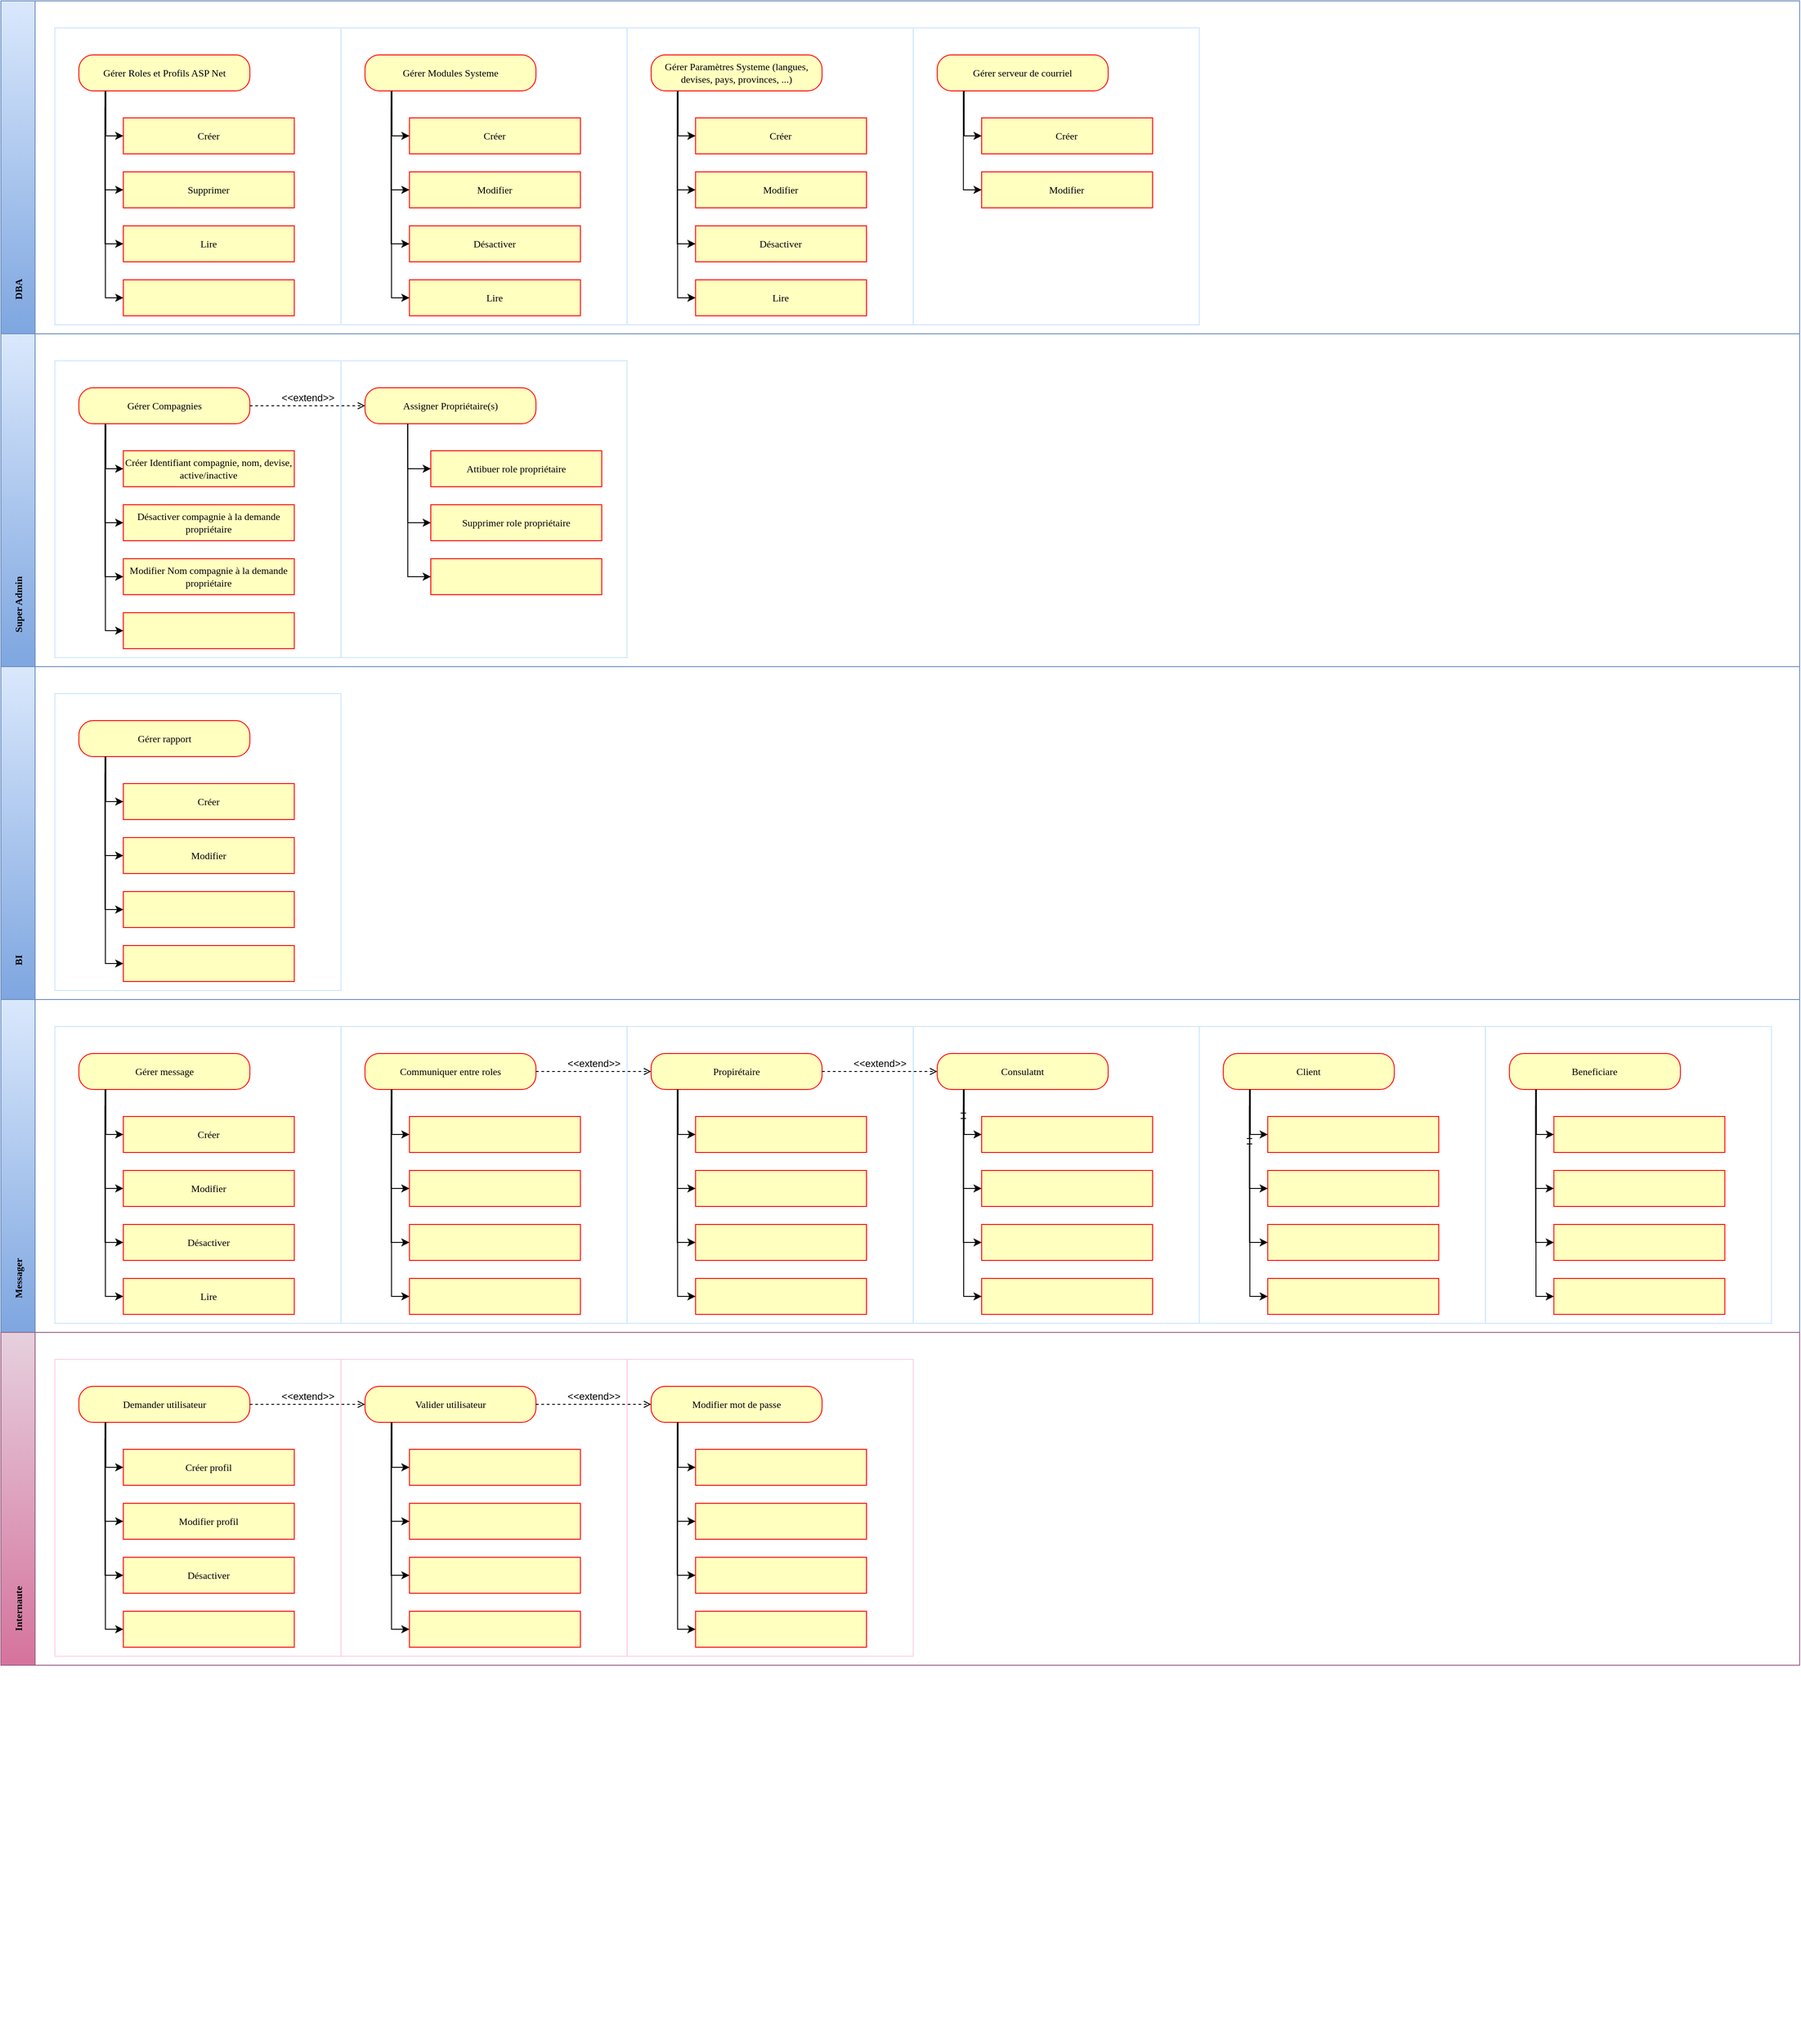 <mxfile version="20.5.1" type="github" pages="2">
  <diagram name="Systeme" id="7ztR6pGg5xj3cJn3mz38">
    <mxGraphModel dx="868" dy="467" grid="1" gridSize="10" guides="1" tooltips="1" connect="1" arrows="1" fold="1" page="1" pageScale="1" pageWidth="1100" pageHeight="850" background="none" math="0" shadow="0">
      <root>
        <mxCell id="m9F7LNHCweS9nrzHR5Uu-0" />
        <mxCell id="m9F7LNHCweS9nrzHR5Uu-1" parent="m9F7LNHCweS9nrzHR5Uu-0" />
        <mxCell id="m9F7LNHCweS9nrzHR5Uu-2" value="" style="group;fontFamily=Verdana;fontSize=14;strokeColor=none;resizeHeight=1;noLabel=0;autosize=0;" parent="m9F7LNHCweS9nrzHR5Uu-1" vertex="1" connectable="0">
          <mxGeometry x="42" y="40" width="2000" height="2270" as="geometry" />
        </mxCell>
        <mxCell id="m9F7LNHCweS9nrzHR5Uu-3" value="" style="group;fontFamily=Verdana;fontSize=11;spacingLeft=36;align=left;" parent="m9F7LNHCweS9nrzHR5Uu-2" vertex="1" connectable="0">
          <mxGeometry width="2000" height="2270" as="geometry" />
        </mxCell>
        <mxCell id="m9F7LNHCweS9nrzHR5Uu-4" value="" style="swimlane;childLayout=stackLayout;resizeParent=1;resizeParentMax=0;horizontal=1;startSize=0;horizontalStack=0;labelBackgroundColor=none;labelBorderColor=none;fontFamily=Verdana;fontSize=13;spacingLeft=36;align=left;whiteSpace=wrap;swimlaneHead=1;collapsible=0;" parent="m9F7LNHCweS9nrzHR5Uu-3" vertex="1">
          <mxGeometry width="2000" height="1850" as="geometry">
            <mxRectangle width="110" height="20" as="alternateBounds" />
          </mxGeometry>
        </mxCell>
        <mxCell id="m9F7LNHCweS9nrzHR5Uu-32" value="DBA" style="swimlane;startSize=38;horizontal=0;labelBackgroundColor=none;labelBorderColor=none;fontFamily=Verdana;fontSize=11;spacingLeft=36;align=left;fillColor=#dae8fc;gradientColor=#7ea6e0;strokeColor=#6c8ebf;collapsible=1;" parent="m9F7LNHCweS9nrzHR5Uu-4" vertex="1">
          <mxGeometry width="2000" height="370" as="geometry">
            <mxRectangle y="80" width="1680" height="20" as="alternateBounds" />
          </mxGeometry>
        </mxCell>
        <mxCell id="m9F7LNHCweS9nrzHR5Uu-33" value="" style="swimlane;childLayout=stackLayout;resizeParent=1;resizeParentMax=0;startSize=20;rounded=0;shadow=0;glass=0;labelBackgroundColor=none;labelBorderColor=none;sketch=0;pointerEvents=1;fontFamily=Verdana;collapsible=0;fontSize=11;strokeColor=none;strokeWidth=1;" parent="m9F7LNHCweS9nrzHR5Uu-32" vertex="1">
          <mxGeometry x="60" y="10" width="1272.48" height="350" as="geometry" />
        </mxCell>
        <mxCell id="m9F7LNHCweS9nrzHR5Uu-34" value="" style="swimlane;startSize=20;rounded=0;shadow=0;glass=0;labelBackgroundColor=none;labelBorderColor=none;sketch=0;pointerEvents=1;fontFamily=Verdana;strokeColor=#CCE5FF;fillColor=none;fontSize=11;perimeterSpacing=1;swimlaneLine=0;" parent="m9F7LNHCweS9nrzHR5Uu-33" vertex="1">
          <mxGeometry y="20" width="318.12" height="330" as="geometry">
            <mxRectangle width="30" height="360" as="alternateBounds" />
          </mxGeometry>
        </mxCell>
        <mxCell id="m9F7LNHCweS9nrzHR5Uu-35" value="" style="group" parent="m9F7LNHCweS9nrzHR5Uu-34" vertex="1" connectable="0">
          <mxGeometry x="26.707" y="30" width="250.105" height="258" as="geometry" />
        </mxCell>
        <mxCell id="m9F7LNHCweS9nrzHR5Uu-36" value="Gérer Roles et Profils ASP Net" style="rounded=1;whiteSpace=wrap;html=1;arcSize=40;fontColor=#000000;fillColor=#ffffc0;strokeColor=#ff0000;shadow=0;glass=0;labelBackgroundColor=none;labelBorderColor=none;sketch=0;pointerEvents=1;fontFamily=Verdana;fontSize=11;" parent="m9F7LNHCweS9nrzHR5Uu-35" vertex="1">
          <mxGeometry width="190.099" height="40" as="geometry" />
        </mxCell>
        <mxCell id="m9F7LNHCweS9nrzHR5Uu-37" value="Supprimer" style="rounded=0;whiteSpace=wrap;html=1;arcSize=40;fontColor=#000000;fillColor=#ffffc0;strokeColor=#ff0000;shadow=0;glass=0;labelBackgroundColor=none;labelBorderColor=none;sketch=0;pointerEvents=1;fontFamily=Verdana;fontSize=11;" parent="m9F7LNHCweS9nrzHR5Uu-35" vertex="1">
          <mxGeometry x="49.41" y="130" width="190.099" height="40" as="geometry" />
        </mxCell>
        <mxCell id="m9F7LNHCweS9nrzHR5Uu-38" value="Lire" style="rounded=0;whiteSpace=wrap;html=1;arcSize=40;fontColor=#000000;fillColor=#ffffc0;strokeColor=#ff0000;shadow=0;glass=0;labelBackgroundColor=none;labelBorderColor=none;sketch=0;pointerEvents=1;fontFamily=Verdana;fontSize=11;" parent="m9F7LNHCweS9nrzHR5Uu-35" vertex="1">
          <mxGeometry x="49.414" y="190" width="190.099" height="40" as="geometry" />
        </mxCell>
        <mxCell id="m9F7LNHCweS9nrzHR5Uu-39" value="Créer" style="rounded=0;whiteSpace=wrap;html=1;arcSize=40;fontColor=#000000;fillColor=#ffffc0;strokeColor=#ff0000;shadow=0;glass=0;labelBackgroundColor=none;labelBorderColor=none;sketch=0;pointerEvents=1;fontFamily=Verdana;fontSize=11;" parent="m9F7LNHCweS9nrzHR5Uu-35" vertex="1">
          <mxGeometry x="49.416" y="70" width="190.099" height="40" as="geometry" />
        </mxCell>
        <mxCell id="m9F7LNHCweS9nrzHR5Uu-40" style="edgeStyle=orthogonalEdgeStyle;rounded=0;jumpStyle=line;orthogonalLoop=1;jettySize=auto;html=1;startArrow=none;startFill=0;entryX=0;entryY=0.5;entryDx=0;entryDy=0;" parent="m9F7LNHCweS9nrzHR5Uu-35" target="m9F7LNHCweS9nrzHR5Uu-39" edge="1">
          <mxGeometry relative="1" as="geometry">
            <mxPoint x="29.999" y="110" as="targetPoint" />
            <mxPoint x="29.999" y="40" as="sourcePoint" />
            <Array as="points">
              <mxPoint x="30" y="40" />
              <mxPoint x="30" y="100" />
            </Array>
          </mxGeometry>
        </mxCell>
        <mxCell id="m9F7LNHCweS9nrzHR5Uu-41" style="edgeStyle=orthogonalEdgeStyle;rounded=0;jumpStyle=line;orthogonalLoop=1;jettySize=auto;html=1;startArrow=none;startFill=0;entryX=0;entryY=0.5;entryDx=0;entryDy=0;exitX=0.153;exitY=1.008;exitDx=0;exitDy=0;exitPerimeter=0;" parent="m9F7LNHCweS9nrzHR5Uu-35" source="m9F7LNHCweS9nrzHR5Uu-36" target="m9F7LNHCweS9nrzHR5Uu-37" edge="1">
          <mxGeometry relative="1" as="geometry">
            <mxPoint x="70.006" y="111" as="targetPoint" />
            <mxPoint x="39.999" y="50" as="sourcePoint" />
            <Array as="points">
              <mxPoint x="30" y="150" />
            </Array>
          </mxGeometry>
        </mxCell>
        <mxCell id="m9F7LNHCweS9nrzHR5Uu-42" style="edgeStyle=orthogonalEdgeStyle;rounded=0;jumpStyle=line;orthogonalLoop=1;jettySize=auto;html=1;startArrow=none;startFill=0;entryX=0;entryY=0.5;entryDx=0;entryDy=0;exitX=0.153;exitY=1.008;exitDx=0;exitDy=0;exitPerimeter=0;" parent="m9F7LNHCweS9nrzHR5Uu-35" target="m9F7LNHCweS9nrzHR5Uu-38" edge="1">
          <mxGeometry relative="1" as="geometry">
            <mxPoint x="60.01" y="187.85" as="targetPoint" />
            <mxPoint x="29.095" y="58.17" as="sourcePoint" />
            <Array as="points">
              <mxPoint x="30" y="210" />
            </Array>
          </mxGeometry>
        </mxCell>
        <mxCell id="m9F7LNHCweS9nrzHR5Uu-43" value="" style="rounded=0;whiteSpace=wrap;html=1;arcSize=40;fontColor=#000000;fillColor=#ffffc0;strokeColor=#ff0000;shadow=0;glass=0;labelBackgroundColor=none;labelBorderColor=none;sketch=0;pointerEvents=1;fontFamily=Verdana;fontSize=11;" parent="m9F7LNHCweS9nrzHR5Uu-34" vertex="1">
          <mxGeometry x="76.121" y="280" width="190.099" height="40" as="geometry" />
        </mxCell>
        <mxCell id="m9F7LNHCweS9nrzHR5Uu-44" value="" style="edgeStyle=orthogonalEdgeStyle;rounded=0;orthogonalLoop=1;jettySize=auto;html=1;exitX=0.155;exitY=1;exitDx=0;exitDy=0;exitPerimeter=0;entryX=0;entryY=0.5;entryDx=0;entryDy=0;" parent="m9F7LNHCweS9nrzHR5Uu-34" source="m9F7LNHCweS9nrzHR5Uu-36" target="m9F7LNHCweS9nrzHR5Uu-43" edge="1">
          <mxGeometry relative="1" as="geometry">
            <mxPoint x="67.997" y="310" as="targetPoint" />
            <Array as="points">
              <mxPoint x="56" y="300" />
            </Array>
          </mxGeometry>
        </mxCell>
        <mxCell id="dV25AP78Cs_1s-X3iQcj-11" value="" style="swimlane;startSize=20;rounded=0;shadow=0;glass=0;labelBackgroundColor=none;labelBorderColor=none;sketch=0;pointerEvents=1;fontFamily=Verdana;strokeColor=#CCE5FF;fillColor=none;fontSize=11;perimeterSpacing=1;swimlaneLine=0;" parent="m9F7LNHCweS9nrzHR5Uu-33" vertex="1">
          <mxGeometry x="318.12" y="20" width="318.12" height="330" as="geometry">
            <mxRectangle width="30" height="360" as="alternateBounds" />
          </mxGeometry>
        </mxCell>
        <mxCell id="dV25AP78Cs_1s-X3iQcj-12" value="" style="group" parent="dV25AP78Cs_1s-X3iQcj-11" vertex="1" connectable="0">
          <mxGeometry x="26.707" y="30" width="250.105" height="258" as="geometry" />
        </mxCell>
        <mxCell id="dV25AP78Cs_1s-X3iQcj-13" value="Gérer Modules Systeme" style="rounded=1;whiteSpace=wrap;html=1;arcSize=40;fontColor=#000000;fillColor=#ffffc0;strokeColor=#ff0000;shadow=0;glass=0;labelBackgroundColor=none;labelBorderColor=none;sketch=0;pointerEvents=1;fontFamily=Verdana;fontSize=11;" parent="dV25AP78Cs_1s-X3iQcj-12" vertex="1">
          <mxGeometry width="190.099" height="40" as="geometry" />
        </mxCell>
        <mxCell id="dV25AP78Cs_1s-X3iQcj-14" value="Modifier" style="rounded=0;whiteSpace=wrap;html=1;arcSize=40;fontColor=#000000;fillColor=#ffffc0;strokeColor=#ff0000;shadow=0;glass=0;labelBackgroundColor=none;labelBorderColor=none;sketch=0;pointerEvents=1;fontFamily=Verdana;fontSize=11;" parent="dV25AP78Cs_1s-X3iQcj-12" vertex="1">
          <mxGeometry x="49.41" y="130" width="190.099" height="40" as="geometry" />
        </mxCell>
        <mxCell id="dV25AP78Cs_1s-X3iQcj-15" value="Désactiver" style="rounded=0;whiteSpace=wrap;html=1;arcSize=40;fontColor=#000000;fillColor=#ffffc0;strokeColor=#ff0000;shadow=0;glass=0;labelBackgroundColor=none;labelBorderColor=none;sketch=0;pointerEvents=1;fontFamily=Verdana;fontSize=11;" parent="dV25AP78Cs_1s-X3iQcj-12" vertex="1">
          <mxGeometry x="49.414" y="190" width="190.099" height="40" as="geometry" />
        </mxCell>
        <mxCell id="dV25AP78Cs_1s-X3iQcj-16" value="Créer" style="rounded=0;whiteSpace=wrap;html=1;arcSize=40;fontColor=#000000;fillColor=#ffffc0;strokeColor=#ff0000;shadow=0;glass=0;labelBackgroundColor=none;labelBorderColor=none;sketch=0;pointerEvents=1;fontFamily=Verdana;fontSize=11;" parent="dV25AP78Cs_1s-X3iQcj-12" vertex="1">
          <mxGeometry x="49.416" y="70" width="190.099" height="40" as="geometry" />
        </mxCell>
        <mxCell id="dV25AP78Cs_1s-X3iQcj-17" style="edgeStyle=orthogonalEdgeStyle;rounded=0;jumpStyle=line;orthogonalLoop=1;jettySize=auto;html=1;startArrow=none;startFill=0;entryX=0;entryY=0.5;entryDx=0;entryDy=0;" parent="dV25AP78Cs_1s-X3iQcj-12" target="dV25AP78Cs_1s-X3iQcj-16" edge="1">
          <mxGeometry relative="1" as="geometry">
            <mxPoint x="29.999" y="110" as="targetPoint" />
            <mxPoint x="29.999" y="40" as="sourcePoint" />
            <Array as="points">
              <mxPoint x="30" y="40" />
              <mxPoint x="30" y="100" />
            </Array>
          </mxGeometry>
        </mxCell>
        <mxCell id="dV25AP78Cs_1s-X3iQcj-18" style="edgeStyle=orthogonalEdgeStyle;rounded=0;jumpStyle=line;orthogonalLoop=1;jettySize=auto;html=1;startArrow=none;startFill=0;entryX=0;entryY=0.5;entryDx=0;entryDy=0;exitX=0.153;exitY=1.008;exitDx=0;exitDy=0;exitPerimeter=0;" parent="dV25AP78Cs_1s-X3iQcj-12" source="dV25AP78Cs_1s-X3iQcj-13" target="dV25AP78Cs_1s-X3iQcj-14" edge="1">
          <mxGeometry relative="1" as="geometry">
            <mxPoint x="70.006" y="111" as="targetPoint" />
            <mxPoint x="39.999" y="50" as="sourcePoint" />
            <Array as="points">
              <mxPoint x="30" y="150" />
            </Array>
          </mxGeometry>
        </mxCell>
        <mxCell id="dV25AP78Cs_1s-X3iQcj-19" style="edgeStyle=orthogonalEdgeStyle;rounded=0;jumpStyle=line;orthogonalLoop=1;jettySize=auto;html=1;startArrow=none;startFill=0;entryX=0;entryY=0.5;entryDx=0;entryDy=0;exitX=0.153;exitY=1.008;exitDx=0;exitDy=0;exitPerimeter=0;" parent="dV25AP78Cs_1s-X3iQcj-12" target="dV25AP78Cs_1s-X3iQcj-15" edge="1">
          <mxGeometry relative="1" as="geometry">
            <mxPoint x="60.01" y="187.85" as="targetPoint" />
            <mxPoint x="29.095" y="58.17" as="sourcePoint" />
            <Array as="points">
              <mxPoint x="30" y="210" />
            </Array>
          </mxGeometry>
        </mxCell>
        <mxCell id="dV25AP78Cs_1s-X3iQcj-20" value="Lire" style="rounded=0;whiteSpace=wrap;html=1;arcSize=40;fontColor=#000000;fillColor=#ffffc0;strokeColor=#ff0000;shadow=0;glass=0;labelBackgroundColor=none;labelBorderColor=none;sketch=0;pointerEvents=1;fontFamily=Verdana;fontSize=11;" parent="dV25AP78Cs_1s-X3iQcj-11" vertex="1">
          <mxGeometry x="76.121" y="280" width="190.099" height="40" as="geometry" />
        </mxCell>
        <mxCell id="dV25AP78Cs_1s-X3iQcj-21" value="" style="edgeStyle=orthogonalEdgeStyle;rounded=0;orthogonalLoop=1;jettySize=auto;html=1;exitX=0.155;exitY=1;exitDx=0;exitDy=0;exitPerimeter=0;entryX=0;entryY=0.5;entryDx=0;entryDy=0;" parent="dV25AP78Cs_1s-X3iQcj-11" source="dV25AP78Cs_1s-X3iQcj-13" target="dV25AP78Cs_1s-X3iQcj-20" edge="1">
          <mxGeometry relative="1" as="geometry">
            <mxPoint x="67.997" y="310" as="targetPoint" />
            <Array as="points">
              <mxPoint x="56" y="300" />
            </Array>
          </mxGeometry>
        </mxCell>
        <mxCell id="dV25AP78Cs_1s-X3iQcj-0" value="" style="swimlane;startSize=20;rounded=0;shadow=0;glass=0;labelBackgroundColor=none;labelBorderColor=none;sketch=0;pointerEvents=1;fontFamily=Verdana;strokeColor=#CCE5FF;fillColor=none;fontSize=11;perimeterSpacing=1;swimlaneLine=0;" parent="m9F7LNHCweS9nrzHR5Uu-33" vertex="1">
          <mxGeometry x="636.24" y="20" width="318.12" height="330" as="geometry">
            <mxRectangle width="30" height="360" as="alternateBounds" />
          </mxGeometry>
        </mxCell>
        <mxCell id="dV25AP78Cs_1s-X3iQcj-1" value="" style="group" parent="dV25AP78Cs_1s-X3iQcj-0" vertex="1" connectable="0">
          <mxGeometry x="26.707" y="30" width="250.105" height="258" as="geometry" />
        </mxCell>
        <mxCell id="dV25AP78Cs_1s-X3iQcj-2" value="Gérer Paramètres Systeme (langues, devises, pays, provinces, ...)" style="rounded=1;whiteSpace=wrap;html=1;arcSize=40;fontColor=#000000;fillColor=#ffffc0;strokeColor=#ff0000;shadow=0;glass=0;labelBackgroundColor=none;labelBorderColor=none;sketch=0;pointerEvents=1;fontFamily=Verdana;fontSize=11;" parent="dV25AP78Cs_1s-X3iQcj-1" vertex="1">
          <mxGeometry width="190.099" height="40" as="geometry" />
        </mxCell>
        <mxCell id="dV25AP78Cs_1s-X3iQcj-3" value="Modifier" style="rounded=0;whiteSpace=wrap;html=1;arcSize=40;fontColor=#000000;fillColor=#ffffc0;strokeColor=#ff0000;shadow=0;glass=0;labelBackgroundColor=none;labelBorderColor=none;sketch=0;pointerEvents=1;fontFamily=Verdana;fontSize=11;" parent="dV25AP78Cs_1s-X3iQcj-1" vertex="1">
          <mxGeometry x="49.41" y="130" width="190.099" height="40" as="geometry" />
        </mxCell>
        <mxCell id="dV25AP78Cs_1s-X3iQcj-4" value="Désactiver" style="rounded=0;whiteSpace=wrap;html=1;arcSize=40;fontColor=#000000;fillColor=#ffffc0;strokeColor=#ff0000;shadow=0;glass=0;labelBackgroundColor=none;labelBorderColor=none;sketch=0;pointerEvents=1;fontFamily=Verdana;fontSize=11;" parent="dV25AP78Cs_1s-X3iQcj-1" vertex="1">
          <mxGeometry x="49.414" y="190" width="190.099" height="40" as="geometry" />
        </mxCell>
        <mxCell id="dV25AP78Cs_1s-X3iQcj-5" value="Créer" style="rounded=0;whiteSpace=wrap;html=1;arcSize=40;fontColor=#000000;fillColor=#ffffc0;strokeColor=#ff0000;shadow=0;glass=0;labelBackgroundColor=none;labelBorderColor=none;sketch=0;pointerEvents=1;fontFamily=Verdana;fontSize=11;" parent="dV25AP78Cs_1s-X3iQcj-1" vertex="1">
          <mxGeometry x="49.416" y="70" width="190.099" height="40" as="geometry" />
        </mxCell>
        <mxCell id="dV25AP78Cs_1s-X3iQcj-6" style="edgeStyle=orthogonalEdgeStyle;rounded=0;jumpStyle=line;orthogonalLoop=1;jettySize=auto;html=1;startArrow=none;startFill=0;entryX=0;entryY=0.5;entryDx=0;entryDy=0;" parent="dV25AP78Cs_1s-X3iQcj-1" target="dV25AP78Cs_1s-X3iQcj-5" edge="1">
          <mxGeometry relative="1" as="geometry">
            <mxPoint x="29.999" y="110" as="targetPoint" />
            <mxPoint x="29.999" y="40" as="sourcePoint" />
            <Array as="points">
              <mxPoint x="30" y="40" />
              <mxPoint x="30" y="100" />
            </Array>
          </mxGeometry>
        </mxCell>
        <mxCell id="dV25AP78Cs_1s-X3iQcj-7" style="edgeStyle=orthogonalEdgeStyle;rounded=0;jumpStyle=line;orthogonalLoop=1;jettySize=auto;html=1;startArrow=none;startFill=0;entryX=0;entryY=0.5;entryDx=0;entryDy=0;exitX=0.153;exitY=1.008;exitDx=0;exitDy=0;exitPerimeter=0;" parent="dV25AP78Cs_1s-X3iQcj-1" source="dV25AP78Cs_1s-X3iQcj-2" target="dV25AP78Cs_1s-X3iQcj-3" edge="1">
          <mxGeometry relative="1" as="geometry">
            <mxPoint x="70.006" y="111" as="targetPoint" />
            <mxPoint x="39.999" y="50" as="sourcePoint" />
            <Array as="points">
              <mxPoint x="30" y="150" />
            </Array>
          </mxGeometry>
        </mxCell>
        <mxCell id="dV25AP78Cs_1s-X3iQcj-8" style="edgeStyle=orthogonalEdgeStyle;rounded=0;jumpStyle=line;orthogonalLoop=1;jettySize=auto;html=1;startArrow=none;startFill=0;entryX=0;entryY=0.5;entryDx=0;entryDy=0;exitX=0.153;exitY=1.008;exitDx=0;exitDy=0;exitPerimeter=0;" parent="dV25AP78Cs_1s-X3iQcj-1" target="dV25AP78Cs_1s-X3iQcj-4" edge="1">
          <mxGeometry relative="1" as="geometry">
            <mxPoint x="60.01" y="187.85" as="targetPoint" />
            <mxPoint x="29.095" y="58.17" as="sourcePoint" />
            <Array as="points">
              <mxPoint x="30" y="210" />
            </Array>
          </mxGeometry>
        </mxCell>
        <mxCell id="dV25AP78Cs_1s-X3iQcj-9" value="Lire" style="rounded=0;whiteSpace=wrap;html=1;arcSize=40;fontColor=#000000;fillColor=#ffffc0;strokeColor=#ff0000;shadow=0;glass=0;labelBackgroundColor=none;labelBorderColor=none;sketch=0;pointerEvents=1;fontFamily=Verdana;fontSize=11;" parent="dV25AP78Cs_1s-X3iQcj-0" vertex="1">
          <mxGeometry x="76.121" y="280" width="190.099" height="40" as="geometry" />
        </mxCell>
        <mxCell id="dV25AP78Cs_1s-X3iQcj-10" value="" style="edgeStyle=orthogonalEdgeStyle;rounded=0;orthogonalLoop=1;jettySize=auto;html=1;exitX=0.155;exitY=1;exitDx=0;exitDy=0;exitPerimeter=0;entryX=0;entryY=0.5;entryDx=0;entryDy=0;" parent="dV25AP78Cs_1s-X3iQcj-0" source="dV25AP78Cs_1s-X3iQcj-2" target="dV25AP78Cs_1s-X3iQcj-9" edge="1">
          <mxGeometry relative="1" as="geometry">
            <mxPoint x="67.997" y="310" as="targetPoint" />
            <Array as="points">
              <mxPoint x="56" y="300" />
            </Array>
          </mxGeometry>
        </mxCell>
        <mxCell id="m9F7LNHCweS9nrzHR5Uu-45" value="" style="swimlane;startSize=20;rounded=0;shadow=0;glass=0;labelBackgroundColor=none;labelBorderColor=none;sketch=0;pointerEvents=1;fontFamily=Verdana;strokeColor=#CCE5FF;fillColor=none;fontSize=11;swimlaneLine=0;" parent="m9F7LNHCweS9nrzHR5Uu-33" vertex="1">
          <mxGeometry x="954.36" y="20" width="318.12" height="330" as="geometry">
            <mxRectangle x="318.12" width="30" height="330" as="alternateBounds" />
          </mxGeometry>
        </mxCell>
        <mxCell id="m9F7LNHCweS9nrzHR5Uu-46" value="" style="group" parent="m9F7LNHCweS9nrzHR5Uu-45" vertex="1" connectable="0">
          <mxGeometry x="26.707" y="30" width="250.105" height="258" as="geometry" />
        </mxCell>
        <mxCell id="m9F7LNHCweS9nrzHR5Uu-47" value="Gérer serveur de courriel" style="rounded=1;whiteSpace=wrap;html=1;arcSize=40;fontColor=#000000;fillColor=#ffffc0;strokeColor=#ff0000;shadow=0;glass=0;labelBackgroundColor=none;labelBorderColor=none;sketch=0;pointerEvents=1;fontFamily=Verdana;fontSize=11;" parent="m9F7LNHCweS9nrzHR5Uu-46" vertex="1">
          <mxGeometry width="190.099" height="40" as="geometry" />
        </mxCell>
        <mxCell id="m9F7LNHCweS9nrzHR5Uu-48" value="Modifier" style="rounded=0;whiteSpace=wrap;html=1;arcSize=40;fontColor=#000000;fillColor=#ffffc0;strokeColor=#ff0000;shadow=0;glass=0;labelBackgroundColor=none;labelBorderColor=none;sketch=0;pointerEvents=1;fontFamily=Verdana;fontSize=11;" parent="m9F7LNHCweS9nrzHR5Uu-46" vertex="1">
          <mxGeometry x="49.41" y="130" width="190.099" height="40" as="geometry" />
        </mxCell>
        <mxCell id="m9F7LNHCweS9nrzHR5Uu-49" value="Créer" style="rounded=0;whiteSpace=wrap;html=1;arcSize=40;fontColor=#000000;fillColor=#ffffc0;strokeColor=#ff0000;shadow=0;glass=0;labelBackgroundColor=none;labelBorderColor=none;sketch=0;pointerEvents=1;fontFamily=Verdana;fontSize=11;" parent="m9F7LNHCweS9nrzHR5Uu-46" vertex="1">
          <mxGeometry x="49.416" y="70" width="190.099" height="40" as="geometry" />
        </mxCell>
        <mxCell id="m9F7LNHCweS9nrzHR5Uu-50" style="edgeStyle=orthogonalEdgeStyle;rounded=0;jumpStyle=line;orthogonalLoop=1;jettySize=auto;html=1;startArrow=none;startFill=0;entryX=0;entryY=0.5;entryDx=0;entryDy=0;" parent="m9F7LNHCweS9nrzHR5Uu-46" target="m9F7LNHCweS9nrzHR5Uu-49" edge="1">
          <mxGeometry relative="1" as="geometry">
            <mxPoint x="29.999" y="110" as="targetPoint" />
            <mxPoint x="29.999" y="40" as="sourcePoint" />
            <Array as="points">
              <mxPoint x="30" y="40" />
              <mxPoint x="30" y="100" />
            </Array>
          </mxGeometry>
        </mxCell>
        <mxCell id="m9F7LNHCweS9nrzHR5Uu-51" style="edgeStyle=orthogonalEdgeStyle;rounded=0;jumpStyle=line;orthogonalLoop=1;jettySize=auto;html=1;startArrow=none;startFill=0;entryX=0;entryY=0.5;entryDx=0;entryDy=0;exitX=0.153;exitY=1.008;exitDx=0;exitDy=0;exitPerimeter=0;" parent="m9F7LNHCweS9nrzHR5Uu-46" source="m9F7LNHCweS9nrzHR5Uu-47" target="m9F7LNHCweS9nrzHR5Uu-48" edge="1">
          <mxGeometry relative="1" as="geometry">
            <mxPoint x="70.006" y="111" as="targetPoint" />
            <mxPoint x="39.999" y="50" as="sourcePoint" />
            <Array as="points">
              <mxPoint x="30" y="150" />
            </Array>
          </mxGeometry>
        </mxCell>
        <mxCell id="m9F7LNHCweS9nrzHR5Uu-62" value="Super Admin" style="swimlane;startSize=38;horizontal=0;labelBackgroundColor=none;labelBorderColor=none;fontFamily=Verdana;fontSize=11;spacingLeft=36;align=left;fillColor=#dae8fc;gradientColor=#7ea6e0;strokeColor=#6c8ebf;" parent="m9F7LNHCweS9nrzHR5Uu-4" vertex="1">
          <mxGeometry y="370" width="2000" height="370" as="geometry">
            <mxRectangle y="100" width="1680" height="20" as="alternateBounds" />
          </mxGeometry>
        </mxCell>
        <mxCell id="m9F7LNHCweS9nrzHR5Uu-63" value="" style="swimlane;childLayout=stackLayout;resizeParent=1;resizeParentMax=0;startSize=20;rounded=0;shadow=0;glass=0;labelBackgroundColor=none;labelBorderColor=none;sketch=0;pointerEvents=1;fontFamily=Verdana;collapsible=0;fontSize=11;strokeColor=none;swimlaneLine=0;" parent="m9F7LNHCweS9nrzHR5Uu-62" vertex="1">
          <mxGeometry x="60" y="10" width="636.24" height="350" as="geometry" />
        </mxCell>
        <mxCell id="m9F7LNHCweS9nrzHR5Uu-64" value="" style="swimlane;startSize=20;rounded=0;shadow=0;glass=0;labelBackgroundColor=none;labelBorderColor=none;sketch=0;pointerEvents=1;fontFamily=Verdana;strokeColor=#CCE5FF;fillColor=none;fontSize=11;perimeterSpacing=1;swimlaneLine=0;" parent="m9F7LNHCweS9nrzHR5Uu-63" vertex="1">
          <mxGeometry y="20" width="318.12" height="330" as="geometry">
            <mxRectangle width="30" height="360" as="alternateBounds" />
          </mxGeometry>
        </mxCell>
        <mxCell id="m9F7LNHCweS9nrzHR5Uu-65" value="" style="group" parent="m9F7LNHCweS9nrzHR5Uu-64" vertex="1" connectable="0">
          <mxGeometry x="26.707" y="30" width="250.105" height="258" as="geometry" />
        </mxCell>
        <mxCell id="m9F7LNHCweS9nrzHR5Uu-66" value="Gérer Compagnies" style="rounded=1;whiteSpace=wrap;html=1;arcSize=40;fontColor=#000000;fillColor=#ffffc0;strokeColor=#ff0000;shadow=0;glass=0;labelBackgroundColor=none;labelBorderColor=none;sketch=0;pointerEvents=1;fontFamily=Verdana;fontSize=11;" parent="m9F7LNHCweS9nrzHR5Uu-65" vertex="1">
          <mxGeometry width="190.099" height="40" as="geometry" />
        </mxCell>
        <mxCell id="m9F7LNHCweS9nrzHR5Uu-67" value="Désactiver compagnie à la demande propriétaire" style="rounded=0;whiteSpace=wrap;html=1;arcSize=40;fontColor=#000000;fillColor=#ffffc0;strokeColor=#ff0000;shadow=0;glass=0;labelBackgroundColor=none;labelBorderColor=none;sketch=0;pointerEvents=1;fontFamily=Verdana;fontSize=11;" parent="m9F7LNHCweS9nrzHR5Uu-65" vertex="1">
          <mxGeometry x="49.41" y="130" width="190.099" height="40" as="geometry" />
        </mxCell>
        <mxCell id="m9F7LNHCweS9nrzHR5Uu-68" value="Modifier Nom compagnie à la demande propriétaire" style="rounded=0;whiteSpace=wrap;html=1;arcSize=40;fontColor=#000000;fillColor=#ffffc0;strokeColor=#ff0000;shadow=0;glass=0;labelBackgroundColor=none;labelBorderColor=none;sketch=0;pointerEvents=1;fontFamily=Verdana;fontSize=11;" parent="m9F7LNHCweS9nrzHR5Uu-65" vertex="1">
          <mxGeometry x="49.414" y="190" width="190.099" height="40" as="geometry" />
        </mxCell>
        <mxCell id="m9F7LNHCweS9nrzHR5Uu-69" value="Créer Identifiant compagnie, nom, devise, active/inactive" style="rounded=0;whiteSpace=wrap;html=1;arcSize=40;fontColor=#000000;fillColor=#ffffc0;strokeColor=#ff0000;shadow=0;glass=0;labelBackgroundColor=none;labelBorderColor=none;sketch=0;pointerEvents=1;fontFamily=Verdana;fontSize=11;" parent="m9F7LNHCweS9nrzHR5Uu-65" vertex="1">
          <mxGeometry x="49.416" y="70" width="190.099" height="40" as="geometry" />
        </mxCell>
        <mxCell id="m9F7LNHCweS9nrzHR5Uu-70" style="edgeStyle=orthogonalEdgeStyle;rounded=0;jumpStyle=line;orthogonalLoop=1;jettySize=auto;html=1;startArrow=none;startFill=0;entryX=0;entryY=0.5;entryDx=0;entryDy=0;" parent="m9F7LNHCweS9nrzHR5Uu-65" target="m9F7LNHCweS9nrzHR5Uu-69" edge="1">
          <mxGeometry relative="1" as="geometry">
            <mxPoint x="29.999" y="110" as="targetPoint" />
            <mxPoint x="29.999" y="40" as="sourcePoint" />
            <Array as="points">
              <mxPoint x="30" y="40" />
              <mxPoint x="30" y="100" />
            </Array>
          </mxGeometry>
        </mxCell>
        <mxCell id="m9F7LNHCweS9nrzHR5Uu-71" style="edgeStyle=orthogonalEdgeStyle;rounded=0;jumpStyle=line;orthogonalLoop=1;jettySize=auto;html=1;startArrow=none;startFill=0;entryX=0;entryY=0.5;entryDx=0;entryDy=0;exitX=0.153;exitY=1.008;exitDx=0;exitDy=0;exitPerimeter=0;" parent="m9F7LNHCweS9nrzHR5Uu-65" source="m9F7LNHCweS9nrzHR5Uu-66" target="m9F7LNHCweS9nrzHR5Uu-67" edge="1">
          <mxGeometry relative="1" as="geometry">
            <mxPoint x="70.006" y="111" as="targetPoint" />
            <mxPoint x="39.999" y="50" as="sourcePoint" />
            <Array as="points">
              <mxPoint x="30" y="150" />
            </Array>
          </mxGeometry>
        </mxCell>
        <mxCell id="m9F7LNHCweS9nrzHR5Uu-72" style="edgeStyle=orthogonalEdgeStyle;rounded=0;jumpStyle=line;orthogonalLoop=1;jettySize=auto;html=1;startArrow=none;startFill=0;entryX=0;entryY=0.5;entryDx=0;entryDy=0;exitX=0.153;exitY=1.008;exitDx=0;exitDy=0;exitPerimeter=0;" parent="m9F7LNHCweS9nrzHR5Uu-65" target="m9F7LNHCweS9nrzHR5Uu-68" edge="1">
          <mxGeometry relative="1" as="geometry">
            <mxPoint x="60.01" y="187.85" as="targetPoint" />
            <mxPoint x="29.095" y="58.17" as="sourcePoint" />
            <Array as="points">
              <mxPoint x="30" y="210" />
            </Array>
          </mxGeometry>
        </mxCell>
        <mxCell id="m9F7LNHCweS9nrzHR5Uu-73" value="" style="rounded=0;whiteSpace=wrap;html=1;arcSize=40;fontColor=#000000;fillColor=#ffffc0;strokeColor=#ff0000;shadow=0;glass=0;labelBackgroundColor=none;labelBorderColor=none;sketch=0;pointerEvents=1;fontFamily=Verdana;fontSize=11;" parent="m9F7LNHCweS9nrzHR5Uu-64" vertex="1">
          <mxGeometry x="76.121" y="280" width="190.099" height="40" as="geometry" />
        </mxCell>
        <mxCell id="m9F7LNHCweS9nrzHR5Uu-74" value="" style="edgeStyle=orthogonalEdgeStyle;rounded=0;orthogonalLoop=1;jettySize=auto;html=1;exitX=0.155;exitY=1;exitDx=0;exitDy=0;exitPerimeter=0;entryX=0;entryY=0.5;entryDx=0;entryDy=0;" parent="m9F7LNHCweS9nrzHR5Uu-64" source="m9F7LNHCweS9nrzHR5Uu-66" target="m9F7LNHCweS9nrzHR5Uu-73" edge="1">
          <mxGeometry relative="1" as="geometry">
            <mxPoint x="67.997" y="310" as="targetPoint" />
            <Array as="points">
              <mxPoint x="56" y="300" />
            </Array>
          </mxGeometry>
        </mxCell>
        <mxCell id="m9F7LNHCweS9nrzHR5Uu-75" value="" style="swimlane;startSize=20;rounded=0;shadow=0;glass=0;labelBackgroundColor=none;labelBorderColor=none;sketch=0;pointerEvents=1;fontFamily=Verdana;strokeColor=#CCE5FF;fillColor=none;fontSize=11;swimlaneLine=0;" parent="m9F7LNHCweS9nrzHR5Uu-63" vertex="1">
          <mxGeometry x="318.12" y="20" width="318.12" height="330" as="geometry">
            <mxRectangle x="731.881" y="32" width="30" height="298" as="alternateBounds" />
          </mxGeometry>
        </mxCell>
        <mxCell id="m9F7LNHCweS9nrzHR5Uu-76" value="" style="group" parent="m9F7LNHCweS9nrzHR5Uu-75" vertex="1" connectable="0">
          <mxGeometry x="26.707" y="30" width="263.275" height="258" as="geometry" />
        </mxCell>
        <mxCell id="m9F7LNHCweS9nrzHR5Uu-77" style="edgeStyle=orthogonalEdgeStyle;rounded=0;orthogonalLoop=1;jettySize=auto;html=1;exitX=0.25;exitY=1;exitDx=0;exitDy=0;entryX=0;entryY=0.5;entryDx=0;entryDy=0;" parent="m9F7LNHCweS9nrzHR5Uu-76" source="m9F7LNHCweS9nrzHR5Uu-78" target="m9F7LNHCweS9nrzHR5Uu-83" edge="1">
          <mxGeometry relative="1" as="geometry" />
        </mxCell>
        <mxCell id="m9F7LNHCweS9nrzHR5Uu-78" value="Assigner Propriétaire(s)" style="rounded=1;whiteSpace=wrap;html=1;arcSize=40;fontColor=#000000;fillColor=#ffffc0;strokeColor=#ff0000;shadow=0;glass=0;labelBackgroundColor=none;labelBorderColor=none;sketch=0;pointerEvents=1;fontFamily=Verdana;fontSize=11;" parent="m9F7LNHCweS9nrzHR5Uu-76" vertex="1">
          <mxGeometry width="190.099" height="40" as="geometry" />
        </mxCell>
        <mxCell id="m9F7LNHCweS9nrzHR5Uu-79" value="Supprimer role propriétaire" style="rounded=0;whiteSpace=wrap;html=1;arcSize=40;fontColor=#000000;fillColor=#ffffc0;strokeColor=#ff0000;shadow=0;glass=0;labelBackgroundColor=none;labelBorderColor=none;sketch=0;pointerEvents=1;fontFamily=Verdana;fontSize=11;" parent="m9F7LNHCweS9nrzHR5Uu-76" vertex="1">
          <mxGeometry x="73.17" y="130" width="190.099" height="40" as="geometry" />
        </mxCell>
        <mxCell id="m9F7LNHCweS9nrzHR5Uu-80" value="Attibuer role propriétaire " style="rounded=0;whiteSpace=wrap;html=1;arcSize=40;fontColor=#000000;fillColor=#ffffc0;strokeColor=#ff0000;shadow=0;glass=0;labelBackgroundColor=none;labelBorderColor=none;sketch=0;pointerEvents=1;fontFamily=Verdana;fontSize=11;" parent="m9F7LNHCweS9nrzHR5Uu-76" vertex="1">
          <mxGeometry x="73.176" y="70" width="190.099" height="40" as="geometry" />
        </mxCell>
        <mxCell id="m9F7LNHCweS9nrzHR5Uu-81" style="edgeStyle=orthogonalEdgeStyle;rounded=0;jumpStyle=line;orthogonalLoop=1;jettySize=auto;html=1;startArrow=none;startFill=0;entryX=0;entryY=0.5;entryDx=0;entryDy=0;exitX=0.25;exitY=1;exitDx=0;exitDy=0;" parent="m9F7LNHCweS9nrzHR5Uu-76" source="m9F7LNHCweS9nrzHR5Uu-78" target="m9F7LNHCweS9nrzHR5Uu-80" edge="1">
          <mxGeometry relative="1" as="geometry">
            <mxPoint x="29.999" y="110" as="targetPoint" />
            <mxPoint x="29.999" y="40" as="sourcePoint" />
            <Array as="points">
              <mxPoint x="48" y="90" />
            </Array>
          </mxGeometry>
        </mxCell>
        <mxCell id="m9F7LNHCweS9nrzHR5Uu-82" style="edgeStyle=orthogonalEdgeStyle;rounded=0;jumpStyle=line;orthogonalLoop=1;jettySize=auto;html=1;startArrow=none;startFill=0;entryX=0;entryY=0.5;entryDx=0;entryDy=0;exitX=0.25;exitY=1;exitDx=0;exitDy=0;" parent="m9F7LNHCweS9nrzHR5Uu-76" source="m9F7LNHCweS9nrzHR5Uu-78" target="m9F7LNHCweS9nrzHR5Uu-79" edge="1">
          <mxGeometry relative="1" as="geometry">
            <mxPoint x="70.006" y="111" as="targetPoint" />
            <mxPoint x="39.999" y="50" as="sourcePoint" />
            <Array as="points">
              <mxPoint x="48" y="150" />
            </Array>
          </mxGeometry>
        </mxCell>
        <mxCell id="m9F7LNHCweS9nrzHR5Uu-83" value="" style="rounded=0;whiteSpace=wrap;html=1;arcSize=40;fontColor=#000000;fillColor=#ffffc0;strokeColor=#ff0000;shadow=0;glass=0;labelBackgroundColor=none;labelBorderColor=none;sketch=0;pointerEvents=1;fontFamily=Verdana;fontSize=11;" parent="m9F7LNHCweS9nrzHR5Uu-76" vertex="1">
          <mxGeometry x="73.176" y="190" width="190.099" height="40" as="geometry" />
        </mxCell>
        <mxCell id="dV25AP78Cs_1s-X3iQcj-22" value="&amp;lt;&amp;lt;extend&amp;gt;&amp;gt;" style="html=1;verticalAlign=bottom;labelBackgroundColor=none;endArrow=open;endFill=0;dashed=1;rounded=0;exitX=1;exitY=0.5;exitDx=0;exitDy=0;" parent="m9F7LNHCweS9nrzHR5Uu-63" source="m9F7LNHCweS9nrzHR5Uu-66" target="m9F7LNHCweS9nrzHR5Uu-78" edge="1">
          <mxGeometry width="160" relative="1" as="geometry">
            <mxPoint x="236.806" y="344" as="sourcePoint" />
            <mxPoint x="364.827" y="344" as="targetPoint" />
          </mxGeometry>
        </mxCell>
        <mxCell id="m9F7LNHCweS9nrzHR5Uu-84" value="BI" style="swimlane;startSize=38;horizontal=0;labelBackgroundColor=none;labelBorderColor=none;fontFamily=Verdana;fontSize=11;spacingLeft=36;align=left;fillColor=#dae8fc;gradientColor=#7ea6e0;strokeColor=#6c8ebf;" parent="m9F7LNHCweS9nrzHR5Uu-4" vertex="1">
          <mxGeometry y="740" width="2000" height="370" as="geometry">
            <mxRectangle y="120" width="1680" height="20" as="alternateBounds" />
          </mxGeometry>
        </mxCell>
        <mxCell id="m9F7LNHCweS9nrzHR5Uu-85" value="" style="swimlane;childLayout=stackLayout;resizeParent=1;resizeParentMax=0;startSize=20;rounded=0;shadow=0;glass=0;labelBackgroundColor=none;labelBorderColor=none;sketch=0;pointerEvents=1;fontFamily=Verdana;collapsible=0;fontSize=11;strokeColor=none;swimlaneLine=0;" parent="m9F7LNHCweS9nrzHR5Uu-84" vertex="1">
          <mxGeometry x="60" y="10" width="318.12" height="350" as="geometry" />
        </mxCell>
        <mxCell id="m9F7LNHCweS9nrzHR5Uu-86" value="" style="swimlane;startSize=20;rounded=0;shadow=0;glass=0;labelBackgroundColor=none;labelBorderColor=none;sketch=0;pointerEvents=1;fontFamily=Verdana;strokeColor=#CCE5FF;fillColor=none;fontSize=11;perimeterSpacing=1;swimlaneLine=0;" parent="m9F7LNHCweS9nrzHR5Uu-85" vertex="1">
          <mxGeometry y="20" width="318.12" height="330" as="geometry">
            <mxRectangle width="30" height="360" as="alternateBounds" />
          </mxGeometry>
        </mxCell>
        <mxCell id="m9F7LNHCweS9nrzHR5Uu-87" value="" style="group" parent="m9F7LNHCweS9nrzHR5Uu-86" vertex="1" connectable="0">
          <mxGeometry x="26.707" y="30" width="250.105" height="258" as="geometry" />
        </mxCell>
        <mxCell id="m9F7LNHCweS9nrzHR5Uu-88" value="Gérer rapport" style="rounded=1;whiteSpace=wrap;html=1;arcSize=40;fontColor=#000000;fillColor=#ffffc0;strokeColor=#ff0000;shadow=0;glass=0;labelBackgroundColor=none;labelBorderColor=none;sketch=0;pointerEvents=1;fontFamily=Verdana;fontSize=11;" parent="m9F7LNHCweS9nrzHR5Uu-87" vertex="1">
          <mxGeometry width="190.099" height="40" as="geometry" />
        </mxCell>
        <mxCell id="m9F7LNHCweS9nrzHR5Uu-89" value="Modifier" style="rounded=0;whiteSpace=wrap;html=1;arcSize=40;fontColor=#000000;fillColor=#ffffc0;strokeColor=#ff0000;shadow=0;glass=0;labelBackgroundColor=none;labelBorderColor=none;sketch=0;pointerEvents=1;fontFamily=Verdana;fontSize=11;" parent="m9F7LNHCweS9nrzHR5Uu-87" vertex="1">
          <mxGeometry x="49.41" y="130" width="190.099" height="40" as="geometry" />
        </mxCell>
        <mxCell id="m9F7LNHCweS9nrzHR5Uu-90" value="" style="rounded=0;whiteSpace=wrap;html=1;arcSize=40;fontColor=#000000;fillColor=#ffffc0;strokeColor=#ff0000;shadow=0;glass=0;labelBackgroundColor=none;labelBorderColor=none;sketch=0;pointerEvents=1;fontFamily=Verdana;fontSize=11;" parent="m9F7LNHCweS9nrzHR5Uu-87" vertex="1">
          <mxGeometry x="49.414" y="190" width="190.099" height="40" as="geometry" />
        </mxCell>
        <mxCell id="m9F7LNHCweS9nrzHR5Uu-91" value="Créer" style="rounded=0;whiteSpace=wrap;html=1;arcSize=40;fontColor=#000000;fillColor=#ffffc0;strokeColor=#ff0000;shadow=0;glass=0;labelBackgroundColor=none;labelBorderColor=none;sketch=0;pointerEvents=1;fontFamily=Verdana;fontSize=11;" parent="m9F7LNHCweS9nrzHR5Uu-87" vertex="1">
          <mxGeometry x="49.416" y="70" width="190.099" height="40" as="geometry" />
        </mxCell>
        <mxCell id="m9F7LNHCweS9nrzHR5Uu-92" style="edgeStyle=orthogonalEdgeStyle;rounded=0;jumpStyle=line;orthogonalLoop=1;jettySize=auto;html=1;startArrow=none;startFill=0;entryX=0;entryY=0.5;entryDx=0;entryDy=0;" parent="m9F7LNHCweS9nrzHR5Uu-87" target="m9F7LNHCweS9nrzHR5Uu-91" edge="1">
          <mxGeometry relative="1" as="geometry">
            <mxPoint x="29.999" y="110" as="targetPoint" />
            <mxPoint x="29.999" y="40" as="sourcePoint" />
            <Array as="points">
              <mxPoint x="30" y="40" />
              <mxPoint x="30" y="100" />
            </Array>
          </mxGeometry>
        </mxCell>
        <mxCell id="m9F7LNHCweS9nrzHR5Uu-93" style="edgeStyle=orthogonalEdgeStyle;rounded=0;jumpStyle=line;orthogonalLoop=1;jettySize=auto;html=1;startArrow=none;startFill=0;entryX=0;entryY=0.5;entryDx=0;entryDy=0;exitX=0.153;exitY=1.008;exitDx=0;exitDy=0;exitPerimeter=0;" parent="m9F7LNHCweS9nrzHR5Uu-87" source="m9F7LNHCweS9nrzHR5Uu-88" target="m9F7LNHCweS9nrzHR5Uu-89" edge="1">
          <mxGeometry relative="1" as="geometry">
            <mxPoint x="70.006" y="111" as="targetPoint" />
            <mxPoint x="39.999" y="50" as="sourcePoint" />
            <Array as="points">
              <mxPoint x="30" y="150" />
            </Array>
          </mxGeometry>
        </mxCell>
        <mxCell id="m9F7LNHCweS9nrzHR5Uu-94" style="edgeStyle=orthogonalEdgeStyle;rounded=0;jumpStyle=line;orthogonalLoop=1;jettySize=auto;html=1;startArrow=none;startFill=0;entryX=0;entryY=0.5;entryDx=0;entryDy=0;exitX=0.153;exitY=1.008;exitDx=0;exitDy=0;exitPerimeter=0;" parent="m9F7LNHCweS9nrzHR5Uu-87" target="m9F7LNHCweS9nrzHR5Uu-90" edge="1">
          <mxGeometry relative="1" as="geometry">
            <mxPoint x="60.01" y="187.85" as="targetPoint" />
            <mxPoint x="29.095" y="58.17" as="sourcePoint" />
            <Array as="points">
              <mxPoint x="30" y="210" />
            </Array>
          </mxGeometry>
        </mxCell>
        <mxCell id="m9F7LNHCweS9nrzHR5Uu-95" value="" style="rounded=0;whiteSpace=wrap;html=1;arcSize=40;fontColor=#000000;fillColor=#ffffc0;strokeColor=#ff0000;shadow=0;glass=0;labelBackgroundColor=none;labelBorderColor=none;sketch=0;pointerEvents=1;fontFamily=Verdana;fontSize=11;" parent="m9F7LNHCweS9nrzHR5Uu-86" vertex="1">
          <mxGeometry x="76.121" y="280" width="190.099" height="40" as="geometry" />
        </mxCell>
        <mxCell id="m9F7LNHCweS9nrzHR5Uu-96" value="" style="edgeStyle=orthogonalEdgeStyle;rounded=0;orthogonalLoop=1;jettySize=auto;html=1;exitX=0.155;exitY=1;exitDx=0;exitDy=0;exitPerimeter=0;entryX=0;entryY=0.5;entryDx=0;entryDy=0;" parent="m9F7LNHCweS9nrzHR5Uu-86" source="m9F7LNHCweS9nrzHR5Uu-88" target="m9F7LNHCweS9nrzHR5Uu-95" edge="1">
          <mxGeometry relative="1" as="geometry">
            <mxPoint x="67.997" y="310" as="targetPoint" />
            <Array as="points">
              <mxPoint x="56" y="300" />
            </Array>
          </mxGeometry>
        </mxCell>
        <mxCell id="dV25AP78Cs_1s-X3iQcj-28" value="Messager" style="swimlane;startSize=38;horizontal=0;labelBackgroundColor=none;labelBorderColor=none;fontFamily=Verdana;fontSize=11;spacingLeft=36;align=left;fillColor=#dae8fc;gradientColor=#7ea6e0;strokeColor=#6c8ebf;" parent="m9F7LNHCweS9nrzHR5Uu-4" vertex="1">
          <mxGeometry y="1110" width="2000" height="370" as="geometry">
            <mxRectangle y="120" width="1680" height="20" as="alternateBounds" />
          </mxGeometry>
        </mxCell>
        <mxCell id="dV25AP78Cs_1s-X3iQcj-29" value="" style="swimlane;childLayout=stackLayout;resizeParent=1;resizeParentMax=0;startSize=20;rounded=0;shadow=0;glass=0;labelBackgroundColor=none;labelBorderColor=none;sketch=0;pointerEvents=1;fontFamily=Verdana;collapsible=0;fontSize=11;strokeColor=none;swimlaneLine=0;" parent="dV25AP78Cs_1s-X3iQcj-28" vertex="1">
          <mxGeometry x="60" y="10" width="1908.72" height="350" as="geometry" />
        </mxCell>
        <mxCell id="dV25AP78Cs_1s-X3iQcj-30" value="" style="swimlane;startSize=20;rounded=0;shadow=0;glass=0;labelBackgroundColor=none;labelBorderColor=none;sketch=0;pointerEvents=1;fontFamily=Verdana;strokeColor=#CCE5FF;fillColor=none;fontSize=11;perimeterSpacing=1;swimlaneLine=0;" parent="dV25AP78Cs_1s-X3iQcj-29" vertex="1">
          <mxGeometry y="20" width="318.12" height="330" as="geometry">
            <mxRectangle width="30" height="360" as="alternateBounds" />
          </mxGeometry>
        </mxCell>
        <mxCell id="dV25AP78Cs_1s-X3iQcj-31" value="" style="group" parent="dV25AP78Cs_1s-X3iQcj-30" vertex="1" connectable="0">
          <mxGeometry x="26.707" y="30" width="250.105" height="258" as="geometry" />
        </mxCell>
        <mxCell id="dV25AP78Cs_1s-X3iQcj-32" value="Gérer message" style="rounded=1;whiteSpace=wrap;html=1;arcSize=40;fontColor=#000000;fillColor=#ffffc0;strokeColor=#ff0000;shadow=0;glass=0;labelBackgroundColor=none;labelBorderColor=none;sketch=0;pointerEvents=1;fontFamily=Verdana;fontSize=11;" parent="dV25AP78Cs_1s-X3iQcj-31" vertex="1">
          <mxGeometry width="190.099" height="40" as="geometry" />
        </mxCell>
        <mxCell id="dV25AP78Cs_1s-X3iQcj-33" value="Modifier" style="rounded=0;whiteSpace=wrap;html=1;arcSize=40;fontColor=#000000;fillColor=#ffffc0;strokeColor=#ff0000;shadow=0;glass=0;labelBackgroundColor=none;labelBorderColor=none;sketch=0;pointerEvents=1;fontFamily=Verdana;fontSize=11;" parent="dV25AP78Cs_1s-X3iQcj-31" vertex="1">
          <mxGeometry x="49.41" y="130" width="190.099" height="40" as="geometry" />
        </mxCell>
        <mxCell id="dV25AP78Cs_1s-X3iQcj-34" value="Désactiver" style="rounded=0;whiteSpace=wrap;html=1;arcSize=40;fontColor=#000000;fillColor=#ffffc0;strokeColor=#ff0000;shadow=0;glass=0;labelBackgroundColor=none;labelBorderColor=none;sketch=0;pointerEvents=1;fontFamily=Verdana;fontSize=11;" parent="dV25AP78Cs_1s-X3iQcj-31" vertex="1">
          <mxGeometry x="49.414" y="190" width="190.099" height="40" as="geometry" />
        </mxCell>
        <mxCell id="dV25AP78Cs_1s-X3iQcj-35" value="Créer" style="rounded=0;whiteSpace=wrap;html=1;arcSize=40;fontColor=#000000;fillColor=#ffffc0;strokeColor=#ff0000;shadow=0;glass=0;labelBackgroundColor=none;labelBorderColor=none;sketch=0;pointerEvents=1;fontFamily=Verdana;fontSize=11;" parent="dV25AP78Cs_1s-X3iQcj-31" vertex="1">
          <mxGeometry x="49.416" y="70" width="190.099" height="40" as="geometry" />
        </mxCell>
        <mxCell id="dV25AP78Cs_1s-X3iQcj-36" style="edgeStyle=orthogonalEdgeStyle;rounded=0;jumpStyle=line;orthogonalLoop=1;jettySize=auto;html=1;startArrow=none;startFill=0;entryX=0;entryY=0.5;entryDx=0;entryDy=0;" parent="dV25AP78Cs_1s-X3iQcj-31" target="dV25AP78Cs_1s-X3iQcj-35" edge="1">
          <mxGeometry relative="1" as="geometry">
            <mxPoint x="29.999" y="110" as="targetPoint" />
            <mxPoint x="29.999" y="40" as="sourcePoint" />
            <Array as="points">
              <mxPoint x="30" y="40" />
              <mxPoint x="30" y="100" />
            </Array>
          </mxGeometry>
        </mxCell>
        <mxCell id="dV25AP78Cs_1s-X3iQcj-37" style="edgeStyle=orthogonalEdgeStyle;rounded=0;jumpStyle=line;orthogonalLoop=1;jettySize=auto;html=1;startArrow=none;startFill=0;entryX=0;entryY=0.5;entryDx=0;entryDy=0;exitX=0.153;exitY=1.008;exitDx=0;exitDy=0;exitPerimeter=0;" parent="dV25AP78Cs_1s-X3iQcj-31" source="dV25AP78Cs_1s-X3iQcj-32" target="dV25AP78Cs_1s-X3iQcj-33" edge="1">
          <mxGeometry relative="1" as="geometry">
            <mxPoint x="70.006" y="111" as="targetPoint" />
            <mxPoint x="39.999" y="50" as="sourcePoint" />
            <Array as="points">
              <mxPoint x="30" y="150" />
            </Array>
          </mxGeometry>
        </mxCell>
        <mxCell id="dV25AP78Cs_1s-X3iQcj-38" style="edgeStyle=orthogonalEdgeStyle;rounded=0;jumpStyle=line;orthogonalLoop=1;jettySize=auto;html=1;startArrow=none;startFill=0;entryX=0;entryY=0.5;entryDx=0;entryDy=0;exitX=0.153;exitY=1.008;exitDx=0;exitDy=0;exitPerimeter=0;" parent="dV25AP78Cs_1s-X3iQcj-31" target="dV25AP78Cs_1s-X3iQcj-34" edge="1">
          <mxGeometry relative="1" as="geometry">
            <mxPoint x="60.01" y="187.85" as="targetPoint" />
            <mxPoint x="29.095" y="58.17" as="sourcePoint" />
            <Array as="points">
              <mxPoint x="30" y="210" />
            </Array>
          </mxGeometry>
        </mxCell>
        <mxCell id="dV25AP78Cs_1s-X3iQcj-39" value="Lire" style="rounded=0;whiteSpace=wrap;html=1;arcSize=40;fontColor=#000000;fillColor=#ffffc0;strokeColor=#ff0000;shadow=0;glass=0;labelBackgroundColor=none;labelBorderColor=none;sketch=0;pointerEvents=1;fontFamily=Verdana;fontSize=11;" parent="dV25AP78Cs_1s-X3iQcj-30" vertex="1">
          <mxGeometry x="76.121" y="280" width="190.099" height="40" as="geometry" />
        </mxCell>
        <mxCell id="dV25AP78Cs_1s-X3iQcj-40" value="" style="edgeStyle=orthogonalEdgeStyle;rounded=0;orthogonalLoop=1;jettySize=auto;html=1;exitX=0.155;exitY=1;exitDx=0;exitDy=0;exitPerimeter=0;entryX=0;entryY=0.5;entryDx=0;entryDy=0;" parent="dV25AP78Cs_1s-X3iQcj-30" source="dV25AP78Cs_1s-X3iQcj-32" target="dV25AP78Cs_1s-X3iQcj-39" edge="1">
          <mxGeometry relative="1" as="geometry">
            <mxPoint x="67.997" y="310" as="targetPoint" />
            <Array as="points">
              <mxPoint x="56" y="300" />
            </Array>
          </mxGeometry>
        </mxCell>
        <mxCell id="dV25AP78Cs_1s-X3iQcj-41" value="" style="swimlane;startSize=20;rounded=0;shadow=0;glass=0;labelBackgroundColor=none;labelBorderColor=none;sketch=0;pointerEvents=1;fontFamily=Verdana;strokeColor=#CCE5FF;fillColor=none;fontSize=11;perimeterSpacing=1;swimlaneLine=0;" parent="dV25AP78Cs_1s-X3iQcj-29" vertex="1">
          <mxGeometry x="318.12" y="20" width="318.12" height="330" as="geometry">
            <mxRectangle width="30" height="360" as="alternateBounds" />
          </mxGeometry>
        </mxCell>
        <mxCell id="dV25AP78Cs_1s-X3iQcj-42" value="" style="group" parent="dV25AP78Cs_1s-X3iQcj-41" vertex="1" connectable="0">
          <mxGeometry x="26.707" y="30" width="250.105" height="258" as="geometry" />
        </mxCell>
        <mxCell id="dV25AP78Cs_1s-X3iQcj-43" value="Communiquer entre roles" style="rounded=1;whiteSpace=wrap;html=1;arcSize=40;fontColor=#000000;fillColor=#ffffc0;strokeColor=#ff0000;shadow=0;glass=0;labelBackgroundColor=none;labelBorderColor=none;sketch=0;pointerEvents=1;fontFamily=Verdana;fontSize=11;" parent="dV25AP78Cs_1s-X3iQcj-42" vertex="1">
          <mxGeometry width="190.099" height="40" as="geometry" />
        </mxCell>
        <mxCell id="dV25AP78Cs_1s-X3iQcj-44" value="" style="rounded=0;whiteSpace=wrap;html=1;arcSize=40;fontColor=#000000;fillColor=#ffffc0;strokeColor=#ff0000;shadow=0;glass=0;labelBackgroundColor=none;labelBorderColor=none;sketch=0;pointerEvents=1;fontFamily=Verdana;fontSize=11;" parent="dV25AP78Cs_1s-X3iQcj-42" vertex="1">
          <mxGeometry x="49.41" y="130" width="190.099" height="40" as="geometry" />
        </mxCell>
        <mxCell id="dV25AP78Cs_1s-X3iQcj-45" value="" style="rounded=0;whiteSpace=wrap;html=1;arcSize=40;fontColor=#000000;fillColor=#ffffc0;strokeColor=#ff0000;shadow=0;glass=0;labelBackgroundColor=none;labelBorderColor=none;sketch=0;pointerEvents=1;fontFamily=Verdana;fontSize=11;" parent="dV25AP78Cs_1s-X3iQcj-42" vertex="1">
          <mxGeometry x="49.414" y="190" width="190.099" height="40" as="geometry" />
        </mxCell>
        <mxCell id="dV25AP78Cs_1s-X3iQcj-46" value="" style="rounded=0;whiteSpace=wrap;html=1;arcSize=40;fontColor=#000000;fillColor=#ffffc0;strokeColor=#ff0000;shadow=0;glass=0;labelBackgroundColor=none;labelBorderColor=none;sketch=0;pointerEvents=1;fontFamily=Verdana;fontSize=11;" parent="dV25AP78Cs_1s-X3iQcj-42" vertex="1">
          <mxGeometry x="49.416" y="70" width="190.099" height="40" as="geometry" />
        </mxCell>
        <mxCell id="dV25AP78Cs_1s-X3iQcj-47" style="edgeStyle=orthogonalEdgeStyle;rounded=0;jumpStyle=line;orthogonalLoop=1;jettySize=auto;html=1;startArrow=none;startFill=0;entryX=0;entryY=0.5;entryDx=0;entryDy=0;" parent="dV25AP78Cs_1s-X3iQcj-42" target="dV25AP78Cs_1s-X3iQcj-46" edge="1">
          <mxGeometry relative="1" as="geometry">
            <mxPoint x="29.999" y="110" as="targetPoint" />
            <mxPoint x="29.999" y="40" as="sourcePoint" />
            <Array as="points">
              <mxPoint x="30" y="40" />
              <mxPoint x="30" y="100" />
            </Array>
          </mxGeometry>
        </mxCell>
        <mxCell id="dV25AP78Cs_1s-X3iQcj-48" style="edgeStyle=orthogonalEdgeStyle;rounded=0;jumpStyle=line;orthogonalLoop=1;jettySize=auto;html=1;startArrow=none;startFill=0;entryX=0;entryY=0.5;entryDx=0;entryDy=0;exitX=0.153;exitY=1.008;exitDx=0;exitDy=0;exitPerimeter=0;" parent="dV25AP78Cs_1s-X3iQcj-42" source="dV25AP78Cs_1s-X3iQcj-43" target="dV25AP78Cs_1s-X3iQcj-44" edge="1">
          <mxGeometry relative="1" as="geometry">
            <mxPoint x="70.006" y="111" as="targetPoint" />
            <mxPoint x="39.999" y="50" as="sourcePoint" />
            <Array as="points">
              <mxPoint x="30" y="150" />
            </Array>
          </mxGeometry>
        </mxCell>
        <mxCell id="dV25AP78Cs_1s-X3iQcj-49" style="edgeStyle=orthogonalEdgeStyle;rounded=0;jumpStyle=line;orthogonalLoop=1;jettySize=auto;html=1;startArrow=none;startFill=0;entryX=0;entryY=0.5;entryDx=0;entryDy=0;exitX=0.153;exitY=1.008;exitDx=0;exitDy=0;exitPerimeter=0;" parent="dV25AP78Cs_1s-X3iQcj-42" target="dV25AP78Cs_1s-X3iQcj-45" edge="1">
          <mxGeometry relative="1" as="geometry">
            <mxPoint x="60.01" y="187.85" as="targetPoint" />
            <mxPoint x="29.095" y="58.17" as="sourcePoint" />
            <Array as="points">
              <mxPoint x="30" y="210" />
            </Array>
          </mxGeometry>
        </mxCell>
        <mxCell id="dV25AP78Cs_1s-X3iQcj-50" value="" style="rounded=0;whiteSpace=wrap;html=1;arcSize=40;fontColor=#000000;fillColor=#ffffc0;strokeColor=#ff0000;shadow=0;glass=0;labelBackgroundColor=none;labelBorderColor=none;sketch=0;pointerEvents=1;fontFamily=Verdana;fontSize=11;" parent="dV25AP78Cs_1s-X3iQcj-41" vertex="1">
          <mxGeometry x="76.121" y="280" width="190.099" height="40" as="geometry" />
        </mxCell>
        <mxCell id="dV25AP78Cs_1s-X3iQcj-51" value="" style="edgeStyle=orthogonalEdgeStyle;rounded=0;orthogonalLoop=1;jettySize=auto;html=1;exitX=0.155;exitY=1;exitDx=0;exitDy=0;exitPerimeter=0;entryX=0;entryY=0.5;entryDx=0;entryDy=0;" parent="dV25AP78Cs_1s-X3iQcj-41" source="dV25AP78Cs_1s-X3iQcj-43" target="dV25AP78Cs_1s-X3iQcj-50" edge="1">
          <mxGeometry relative="1" as="geometry">
            <mxPoint x="67.997" y="310" as="targetPoint" />
            <Array as="points">
              <mxPoint x="56" y="300" />
            </Array>
          </mxGeometry>
        </mxCell>
        <mxCell id="dV25AP78Cs_1s-X3iQcj-63" value="" style="swimlane;startSize=20;rounded=0;shadow=0;glass=0;labelBackgroundColor=none;labelBorderColor=none;sketch=0;pointerEvents=1;fontFamily=Verdana;strokeColor=#CCE5FF;fillColor=none;fontSize=11;perimeterSpacing=1;swimlaneLine=0;" parent="dV25AP78Cs_1s-X3iQcj-29" vertex="1">
          <mxGeometry x="636.24" y="20" width="318.12" height="330" as="geometry">
            <mxRectangle width="30" height="360" as="alternateBounds" />
          </mxGeometry>
        </mxCell>
        <mxCell id="dV25AP78Cs_1s-X3iQcj-64" value="" style="group" parent="dV25AP78Cs_1s-X3iQcj-63" vertex="1" connectable="0">
          <mxGeometry x="26.707" y="30" width="250.105" height="258" as="geometry" />
        </mxCell>
        <mxCell id="dV25AP78Cs_1s-X3iQcj-65" value="Propirétaire" style="rounded=1;whiteSpace=wrap;html=1;arcSize=40;fontColor=#000000;fillColor=#ffffc0;strokeColor=#ff0000;shadow=0;glass=0;labelBackgroundColor=none;labelBorderColor=none;sketch=0;pointerEvents=1;fontFamily=Verdana;fontSize=11;" parent="dV25AP78Cs_1s-X3iQcj-64" vertex="1">
          <mxGeometry width="190.099" height="40" as="geometry" />
        </mxCell>
        <mxCell id="dV25AP78Cs_1s-X3iQcj-66" value="" style="rounded=0;whiteSpace=wrap;html=1;arcSize=40;fontColor=#000000;fillColor=#ffffc0;strokeColor=#ff0000;shadow=0;glass=0;labelBackgroundColor=none;labelBorderColor=none;sketch=0;pointerEvents=1;fontFamily=Verdana;fontSize=11;" parent="dV25AP78Cs_1s-X3iQcj-64" vertex="1">
          <mxGeometry x="49.41" y="130" width="190.099" height="40" as="geometry" />
        </mxCell>
        <mxCell id="dV25AP78Cs_1s-X3iQcj-67" value="" style="rounded=0;whiteSpace=wrap;html=1;arcSize=40;fontColor=#000000;fillColor=#ffffc0;strokeColor=#ff0000;shadow=0;glass=0;labelBackgroundColor=none;labelBorderColor=none;sketch=0;pointerEvents=1;fontFamily=Verdana;fontSize=11;" parent="dV25AP78Cs_1s-X3iQcj-64" vertex="1">
          <mxGeometry x="49.414" y="190" width="190.099" height="40" as="geometry" />
        </mxCell>
        <mxCell id="dV25AP78Cs_1s-X3iQcj-68" value="" style="rounded=0;whiteSpace=wrap;html=1;arcSize=40;fontColor=#000000;fillColor=#ffffc0;strokeColor=#ff0000;shadow=0;glass=0;labelBackgroundColor=none;labelBorderColor=none;sketch=0;pointerEvents=1;fontFamily=Verdana;fontSize=11;" parent="dV25AP78Cs_1s-X3iQcj-64" vertex="1">
          <mxGeometry x="49.416" y="70" width="190.099" height="40" as="geometry" />
        </mxCell>
        <mxCell id="dV25AP78Cs_1s-X3iQcj-69" style="edgeStyle=orthogonalEdgeStyle;rounded=0;jumpStyle=line;orthogonalLoop=1;jettySize=auto;html=1;startArrow=none;startFill=0;entryX=0;entryY=0.5;entryDx=0;entryDy=0;" parent="dV25AP78Cs_1s-X3iQcj-64" target="dV25AP78Cs_1s-X3iQcj-68" edge="1">
          <mxGeometry relative="1" as="geometry">
            <mxPoint x="29.999" y="110" as="targetPoint" />
            <mxPoint x="29.999" y="40" as="sourcePoint" />
            <Array as="points">
              <mxPoint x="30" y="40" />
              <mxPoint x="30" y="100" />
            </Array>
          </mxGeometry>
        </mxCell>
        <mxCell id="dV25AP78Cs_1s-X3iQcj-70" style="edgeStyle=orthogonalEdgeStyle;rounded=0;jumpStyle=line;orthogonalLoop=1;jettySize=auto;html=1;startArrow=none;startFill=0;entryX=0;entryY=0.5;entryDx=0;entryDy=0;exitX=0.153;exitY=1.008;exitDx=0;exitDy=0;exitPerimeter=0;" parent="dV25AP78Cs_1s-X3iQcj-64" source="dV25AP78Cs_1s-X3iQcj-65" target="dV25AP78Cs_1s-X3iQcj-66" edge="1">
          <mxGeometry relative="1" as="geometry">
            <mxPoint x="70.006" y="111" as="targetPoint" />
            <mxPoint x="39.999" y="50" as="sourcePoint" />
            <Array as="points">
              <mxPoint x="30" y="150" />
            </Array>
          </mxGeometry>
        </mxCell>
        <mxCell id="dV25AP78Cs_1s-X3iQcj-71" style="edgeStyle=orthogonalEdgeStyle;rounded=0;jumpStyle=line;orthogonalLoop=1;jettySize=auto;html=1;startArrow=none;startFill=0;entryX=0;entryY=0.5;entryDx=0;entryDy=0;exitX=0.153;exitY=1.008;exitDx=0;exitDy=0;exitPerimeter=0;" parent="dV25AP78Cs_1s-X3iQcj-64" target="dV25AP78Cs_1s-X3iQcj-67" edge="1">
          <mxGeometry relative="1" as="geometry">
            <mxPoint x="60.01" y="187.85" as="targetPoint" />
            <mxPoint x="29.095" y="58.17" as="sourcePoint" />
            <Array as="points">
              <mxPoint x="30" y="210" />
            </Array>
          </mxGeometry>
        </mxCell>
        <mxCell id="dV25AP78Cs_1s-X3iQcj-72" value="" style="rounded=0;whiteSpace=wrap;html=1;arcSize=40;fontColor=#000000;fillColor=#ffffc0;strokeColor=#ff0000;shadow=0;glass=0;labelBackgroundColor=none;labelBorderColor=none;sketch=0;pointerEvents=1;fontFamily=Verdana;fontSize=11;" parent="dV25AP78Cs_1s-X3iQcj-63" vertex="1">
          <mxGeometry x="76.121" y="280" width="190.099" height="40" as="geometry" />
        </mxCell>
        <mxCell id="dV25AP78Cs_1s-X3iQcj-73" value="" style="edgeStyle=orthogonalEdgeStyle;rounded=0;orthogonalLoop=1;jettySize=auto;html=1;exitX=0.155;exitY=1;exitDx=0;exitDy=0;exitPerimeter=0;entryX=0;entryY=0.5;entryDx=0;entryDy=0;" parent="dV25AP78Cs_1s-X3iQcj-63" source="dV25AP78Cs_1s-X3iQcj-65" target="dV25AP78Cs_1s-X3iQcj-72" edge="1">
          <mxGeometry relative="1" as="geometry">
            <mxPoint x="67.997" y="310" as="targetPoint" />
            <Array as="points">
              <mxPoint x="56" y="300" />
            </Array>
          </mxGeometry>
        </mxCell>
        <mxCell id="dV25AP78Cs_1s-X3iQcj-75" value="" style="swimlane;startSize=20;rounded=0;shadow=0;glass=0;labelBackgroundColor=none;labelBorderColor=none;sketch=0;pointerEvents=1;fontFamily=Verdana;strokeColor=#CCE5FF;fillColor=none;fontSize=11;perimeterSpacing=1;swimlaneLine=0;" parent="dV25AP78Cs_1s-X3iQcj-29" vertex="1">
          <mxGeometry x="954.36" y="20" width="318.12" height="330" as="geometry">
            <mxRectangle width="30" height="360" as="alternateBounds" />
          </mxGeometry>
        </mxCell>
        <mxCell id="dV25AP78Cs_1s-X3iQcj-76" value="" style="group" parent="dV25AP78Cs_1s-X3iQcj-75" vertex="1" connectable="0">
          <mxGeometry x="26.707" y="30" width="250.105" height="258" as="geometry" />
        </mxCell>
        <mxCell id="dV25AP78Cs_1s-X3iQcj-77" value="Consulatnt" style="rounded=1;whiteSpace=wrap;html=1;arcSize=40;fontColor=#000000;fillColor=#ffffc0;strokeColor=#ff0000;shadow=0;glass=0;labelBackgroundColor=none;labelBorderColor=none;sketch=0;pointerEvents=1;fontFamily=Verdana;fontSize=11;" parent="dV25AP78Cs_1s-X3iQcj-76" vertex="1">
          <mxGeometry width="190.099" height="40" as="geometry" />
        </mxCell>
        <mxCell id="dV25AP78Cs_1s-X3iQcj-78" value="" style="rounded=0;whiteSpace=wrap;html=1;arcSize=40;fontColor=#000000;fillColor=#ffffc0;strokeColor=#ff0000;shadow=0;glass=0;labelBackgroundColor=none;labelBorderColor=none;sketch=0;pointerEvents=1;fontFamily=Verdana;fontSize=11;" parent="dV25AP78Cs_1s-X3iQcj-76" vertex="1">
          <mxGeometry x="49.41" y="130" width="190.099" height="40" as="geometry" />
        </mxCell>
        <mxCell id="dV25AP78Cs_1s-X3iQcj-79" value="" style="rounded=0;whiteSpace=wrap;html=1;arcSize=40;fontColor=#000000;fillColor=#ffffc0;strokeColor=#ff0000;shadow=0;glass=0;labelBackgroundColor=none;labelBorderColor=none;sketch=0;pointerEvents=1;fontFamily=Verdana;fontSize=11;" parent="dV25AP78Cs_1s-X3iQcj-76" vertex="1">
          <mxGeometry x="49.414" y="190" width="190.099" height="40" as="geometry" />
        </mxCell>
        <mxCell id="dV25AP78Cs_1s-X3iQcj-80" value="" style="rounded=0;whiteSpace=wrap;html=1;arcSize=40;fontColor=#000000;fillColor=#ffffc0;strokeColor=#ff0000;shadow=0;glass=0;labelBackgroundColor=none;labelBorderColor=none;sketch=0;pointerEvents=1;fontFamily=Verdana;fontSize=11;" parent="dV25AP78Cs_1s-X3iQcj-76" vertex="1">
          <mxGeometry x="49.416" y="70" width="190.099" height="40" as="geometry" />
        </mxCell>
        <mxCell id="dV25AP78Cs_1s-X3iQcj-81" style="edgeStyle=orthogonalEdgeStyle;rounded=0;jumpStyle=line;orthogonalLoop=1;jettySize=auto;html=1;startArrow=none;startFill=0;entryX=0;entryY=0.5;entryDx=0;entryDy=0;" parent="dV25AP78Cs_1s-X3iQcj-76" target="dV25AP78Cs_1s-X3iQcj-80" edge="1">
          <mxGeometry relative="1" as="geometry">
            <mxPoint x="29.999" y="110" as="targetPoint" />
            <mxPoint x="29.999" y="40" as="sourcePoint" />
            <Array as="points">
              <mxPoint x="30" y="40" />
              <mxPoint x="30" y="100" />
            </Array>
          </mxGeometry>
        </mxCell>
        <mxCell id="dV25AP78Cs_1s-X3iQcj-82" style="edgeStyle=orthogonalEdgeStyle;rounded=0;jumpStyle=line;orthogonalLoop=1;jettySize=auto;html=1;startArrow=none;startFill=0;entryX=0;entryY=0.5;entryDx=0;entryDy=0;exitX=0.153;exitY=1.008;exitDx=0;exitDy=0;exitPerimeter=0;" parent="dV25AP78Cs_1s-X3iQcj-76" source="dV25AP78Cs_1s-X3iQcj-77" target="dV25AP78Cs_1s-X3iQcj-78" edge="1">
          <mxGeometry relative="1" as="geometry">
            <mxPoint x="70.006" y="111" as="targetPoint" />
            <mxPoint x="39.999" y="50" as="sourcePoint" />
            <Array as="points">
              <mxPoint x="30" y="150" />
            </Array>
          </mxGeometry>
        </mxCell>
        <mxCell id="dV25AP78Cs_1s-X3iQcj-83" style="edgeStyle=orthogonalEdgeStyle;rounded=0;jumpStyle=line;orthogonalLoop=1;jettySize=auto;html=1;startArrow=none;startFill=0;entryX=0;entryY=0.5;entryDx=0;entryDy=0;exitX=0.153;exitY=1.008;exitDx=0;exitDy=0;exitPerimeter=0;" parent="dV25AP78Cs_1s-X3iQcj-76" target="dV25AP78Cs_1s-X3iQcj-79" edge="1">
          <mxGeometry relative="1" as="geometry">
            <mxPoint x="60.01" y="187.85" as="targetPoint" />
            <mxPoint x="29.095" y="58.17" as="sourcePoint" />
            <Array as="points">
              <mxPoint x="30" y="210" />
            </Array>
          </mxGeometry>
        </mxCell>
        <mxCell id="dV25AP78Cs_1s-X3iQcj-84" value="" style="rounded=0;whiteSpace=wrap;html=1;arcSize=40;fontColor=#000000;fillColor=#ffffc0;strokeColor=#ff0000;shadow=0;glass=0;labelBackgroundColor=none;labelBorderColor=none;sketch=0;pointerEvents=1;fontFamily=Verdana;fontSize=11;" parent="dV25AP78Cs_1s-X3iQcj-75" vertex="1">
          <mxGeometry x="76.121" y="280" width="190.099" height="40" as="geometry" />
        </mxCell>
        <mxCell id="dV25AP78Cs_1s-X3iQcj-85" value="" style="edgeStyle=orthogonalEdgeStyle;rounded=0;orthogonalLoop=1;jettySize=auto;html=1;exitX=0.155;exitY=1;exitDx=0;exitDy=0;exitPerimeter=0;entryX=0;entryY=0.5;entryDx=0;entryDy=0;" parent="dV25AP78Cs_1s-X3iQcj-75" source="dV25AP78Cs_1s-X3iQcj-77" target="dV25AP78Cs_1s-X3iQcj-84" edge="1">
          <mxGeometry relative="1" as="geometry">
            <mxPoint x="67.997" y="310" as="targetPoint" />
            <Array as="points">
              <mxPoint x="56" y="300" />
            </Array>
          </mxGeometry>
        </mxCell>
        <mxCell id="dV25AP78Cs_1s-X3iQcj-112" value="" style="swimlane;startSize=20;rounded=0;shadow=0;glass=0;labelBackgroundColor=none;labelBorderColor=none;sketch=0;pointerEvents=1;fontFamily=Verdana;strokeColor=#CCE5FF;fillColor=none;fontSize=11;perimeterSpacing=1;swimlaneLine=0;" parent="dV25AP78Cs_1s-X3iQcj-29" vertex="1">
          <mxGeometry x="1272.48" y="20" width="318.12" height="330" as="geometry">
            <mxRectangle width="30" height="360" as="alternateBounds" />
          </mxGeometry>
        </mxCell>
        <mxCell id="dV25AP78Cs_1s-X3iQcj-113" value="" style="group" parent="dV25AP78Cs_1s-X3iQcj-112" vertex="1" connectable="0">
          <mxGeometry x="26.707" y="30" width="250.105" height="258" as="geometry" />
        </mxCell>
        <mxCell id="dV25AP78Cs_1s-X3iQcj-114" value="Client" style="rounded=1;whiteSpace=wrap;html=1;arcSize=40;fontColor=#000000;fillColor=#ffffc0;strokeColor=#ff0000;shadow=0;glass=0;labelBackgroundColor=none;labelBorderColor=none;sketch=0;pointerEvents=1;fontFamily=Verdana;fontSize=11;" parent="dV25AP78Cs_1s-X3iQcj-113" vertex="1">
          <mxGeometry width="190.099" height="40" as="geometry" />
        </mxCell>
        <mxCell id="dV25AP78Cs_1s-X3iQcj-115" value="" style="rounded=0;whiteSpace=wrap;html=1;arcSize=40;fontColor=#000000;fillColor=#ffffc0;strokeColor=#ff0000;shadow=0;glass=0;labelBackgroundColor=none;labelBorderColor=none;sketch=0;pointerEvents=1;fontFamily=Verdana;fontSize=11;" parent="dV25AP78Cs_1s-X3iQcj-113" vertex="1">
          <mxGeometry x="49.41" y="130" width="190.099" height="40" as="geometry" />
        </mxCell>
        <mxCell id="dV25AP78Cs_1s-X3iQcj-116" value="" style="rounded=0;whiteSpace=wrap;html=1;arcSize=40;fontColor=#000000;fillColor=#ffffc0;strokeColor=#ff0000;shadow=0;glass=0;labelBackgroundColor=none;labelBorderColor=none;sketch=0;pointerEvents=1;fontFamily=Verdana;fontSize=11;" parent="dV25AP78Cs_1s-X3iQcj-113" vertex="1">
          <mxGeometry x="49.414" y="190" width="190.099" height="40" as="geometry" />
        </mxCell>
        <mxCell id="dV25AP78Cs_1s-X3iQcj-117" value="" style="rounded=0;whiteSpace=wrap;html=1;arcSize=40;fontColor=#000000;fillColor=#ffffc0;strokeColor=#ff0000;shadow=0;glass=0;labelBackgroundColor=none;labelBorderColor=none;sketch=0;pointerEvents=1;fontFamily=Verdana;fontSize=11;" parent="dV25AP78Cs_1s-X3iQcj-113" vertex="1">
          <mxGeometry x="49.416" y="70" width="190.099" height="40" as="geometry" />
        </mxCell>
        <mxCell id="dV25AP78Cs_1s-X3iQcj-118" style="edgeStyle=orthogonalEdgeStyle;rounded=0;jumpStyle=line;orthogonalLoop=1;jettySize=auto;html=1;startArrow=none;startFill=0;entryX=0;entryY=0.5;entryDx=0;entryDy=0;" parent="dV25AP78Cs_1s-X3iQcj-113" target="dV25AP78Cs_1s-X3iQcj-117" edge="1">
          <mxGeometry relative="1" as="geometry">
            <mxPoint x="29.999" y="110" as="targetPoint" />
            <mxPoint x="29.999" y="40" as="sourcePoint" />
            <Array as="points">
              <mxPoint x="30" y="40" />
              <mxPoint x="30" y="100" />
            </Array>
          </mxGeometry>
        </mxCell>
        <mxCell id="dV25AP78Cs_1s-X3iQcj-119" style="edgeStyle=orthogonalEdgeStyle;rounded=0;jumpStyle=line;orthogonalLoop=1;jettySize=auto;html=1;startArrow=none;startFill=0;entryX=0;entryY=0.5;entryDx=0;entryDy=0;exitX=0.153;exitY=1.008;exitDx=0;exitDy=0;exitPerimeter=0;" parent="dV25AP78Cs_1s-X3iQcj-113" source="dV25AP78Cs_1s-X3iQcj-114" target="dV25AP78Cs_1s-X3iQcj-115" edge="1">
          <mxGeometry relative="1" as="geometry">
            <mxPoint x="70.006" y="111" as="targetPoint" />
            <mxPoint x="39.999" y="50" as="sourcePoint" />
            <Array as="points">
              <mxPoint x="30" y="150" />
            </Array>
          </mxGeometry>
        </mxCell>
        <mxCell id="dV25AP78Cs_1s-X3iQcj-120" style="edgeStyle=orthogonalEdgeStyle;rounded=0;jumpStyle=line;orthogonalLoop=1;jettySize=auto;html=1;startArrow=none;startFill=0;entryX=0;entryY=0.5;entryDx=0;entryDy=0;exitX=0.153;exitY=1.008;exitDx=0;exitDy=0;exitPerimeter=0;" parent="dV25AP78Cs_1s-X3iQcj-113" target="dV25AP78Cs_1s-X3iQcj-116" edge="1">
          <mxGeometry relative="1" as="geometry">
            <mxPoint x="60.01" y="187.85" as="targetPoint" />
            <mxPoint x="29.095" y="58.17" as="sourcePoint" />
            <Array as="points">
              <mxPoint x="30" y="210" />
            </Array>
          </mxGeometry>
        </mxCell>
        <mxCell id="dV25AP78Cs_1s-X3iQcj-121" value="" style="rounded=0;whiteSpace=wrap;html=1;arcSize=40;fontColor=#000000;fillColor=#ffffc0;strokeColor=#ff0000;shadow=0;glass=0;labelBackgroundColor=none;labelBorderColor=none;sketch=0;pointerEvents=1;fontFamily=Verdana;fontSize=11;" parent="dV25AP78Cs_1s-X3iQcj-112" vertex="1">
          <mxGeometry x="76.121" y="280" width="190.099" height="40" as="geometry" />
        </mxCell>
        <mxCell id="dV25AP78Cs_1s-X3iQcj-122" value="" style="edgeStyle=orthogonalEdgeStyle;rounded=0;orthogonalLoop=1;jettySize=auto;html=1;exitX=0.155;exitY=1;exitDx=0;exitDy=0;exitPerimeter=0;entryX=0;entryY=0.5;entryDx=0;entryDy=0;" parent="dV25AP78Cs_1s-X3iQcj-112" source="dV25AP78Cs_1s-X3iQcj-114" target="dV25AP78Cs_1s-X3iQcj-121" edge="1">
          <mxGeometry relative="1" as="geometry">
            <mxPoint x="67.997" y="310" as="targetPoint" />
            <Array as="points">
              <mxPoint x="56" y="300" />
            </Array>
          </mxGeometry>
        </mxCell>
        <mxCell id="dV25AP78Cs_1s-X3iQcj-101" value="" style="swimlane;startSize=20;rounded=0;shadow=0;glass=0;labelBackgroundColor=none;labelBorderColor=none;sketch=0;pointerEvents=1;fontFamily=Verdana;strokeColor=#CCE5FF;fillColor=none;fontSize=11;perimeterSpacing=1;swimlaneLine=0;" parent="dV25AP78Cs_1s-X3iQcj-29" vertex="1">
          <mxGeometry x="1590.6" y="20" width="318.12" height="330" as="geometry">
            <mxRectangle width="30" height="360" as="alternateBounds" />
          </mxGeometry>
        </mxCell>
        <mxCell id="dV25AP78Cs_1s-X3iQcj-102" value="" style="group" parent="dV25AP78Cs_1s-X3iQcj-101" vertex="1" connectable="0">
          <mxGeometry x="26.707" y="30" width="250.105" height="258" as="geometry" />
        </mxCell>
        <mxCell id="dV25AP78Cs_1s-X3iQcj-103" value="Beneficiare" style="rounded=1;whiteSpace=wrap;html=1;arcSize=40;fontColor=#000000;fillColor=#ffffc0;strokeColor=#ff0000;shadow=0;glass=0;labelBackgroundColor=none;labelBorderColor=none;sketch=0;pointerEvents=1;fontFamily=Verdana;fontSize=11;" parent="dV25AP78Cs_1s-X3iQcj-102" vertex="1">
          <mxGeometry width="190.099" height="40" as="geometry" />
        </mxCell>
        <mxCell id="dV25AP78Cs_1s-X3iQcj-104" value="" style="rounded=0;whiteSpace=wrap;html=1;arcSize=40;fontColor=#000000;fillColor=#ffffc0;strokeColor=#ff0000;shadow=0;glass=0;labelBackgroundColor=none;labelBorderColor=none;sketch=0;pointerEvents=1;fontFamily=Verdana;fontSize=11;" parent="dV25AP78Cs_1s-X3iQcj-102" vertex="1">
          <mxGeometry x="49.41" y="130" width="190.099" height="40" as="geometry" />
        </mxCell>
        <mxCell id="dV25AP78Cs_1s-X3iQcj-105" value="" style="rounded=0;whiteSpace=wrap;html=1;arcSize=40;fontColor=#000000;fillColor=#ffffc0;strokeColor=#ff0000;shadow=0;glass=0;labelBackgroundColor=none;labelBorderColor=none;sketch=0;pointerEvents=1;fontFamily=Verdana;fontSize=11;" parent="dV25AP78Cs_1s-X3iQcj-102" vertex="1">
          <mxGeometry x="49.414" y="190" width="190.099" height="40" as="geometry" />
        </mxCell>
        <mxCell id="dV25AP78Cs_1s-X3iQcj-106" value="" style="rounded=0;whiteSpace=wrap;html=1;arcSize=40;fontColor=#000000;fillColor=#ffffc0;strokeColor=#ff0000;shadow=0;glass=0;labelBackgroundColor=none;labelBorderColor=none;sketch=0;pointerEvents=1;fontFamily=Verdana;fontSize=11;" parent="dV25AP78Cs_1s-X3iQcj-102" vertex="1">
          <mxGeometry x="49.416" y="70" width="190.099" height="40" as="geometry" />
        </mxCell>
        <mxCell id="dV25AP78Cs_1s-X3iQcj-107" style="edgeStyle=orthogonalEdgeStyle;rounded=0;jumpStyle=line;orthogonalLoop=1;jettySize=auto;html=1;startArrow=none;startFill=0;entryX=0;entryY=0.5;entryDx=0;entryDy=0;" parent="dV25AP78Cs_1s-X3iQcj-102" target="dV25AP78Cs_1s-X3iQcj-106" edge="1">
          <mxGeometry relative="1" as="geometry">
            <mxPoint x="29.999" y="110" as="targetPoint" />
            <mxPoint x="29.999" y="40" as="sourcePoint" />
            <Array as="points">
              <mxPoint x="30" y="40" />
              <mxPoint x="30" y="100" />
            </Array>
          </mxGeometry>
        </mxCell>
        <mxCell id="dV25AP78Cs_1s-X3iQcj-108" style="edgeStyle=orthogonalEdgeStyle;rounded=0;jumpStyle=line;orthogonalLoop=1;jettySize=auto;html=1;startArrow=none;startFill=0;entryX=0;entryY=0.5;entryDx=0;entryDy=0;exitX=0.153;exitY=1.008;exitDx=0;exitDy=0;exitPerimeter=0;" parent="dV25AP78Cs_1s-X3iQcj-102" source="dV25AP78Cs_1s-X3iQcj-103" target="dV25AP78Cs_1s-X3iQcj-104" edge="1">
          <mxGeometry relative="1" as="geometry">
            <mxPoint x="70.006" y="111" as="targetPoint" />
            <mxPoint x="39.999" y="50" as="sourcePoint" />
            <Array as="points">
              <mxPoint x="30" y="150" />
            </Array>
          </mxGeometry>
        </mxCell>
        <mxCell id="dV25AP78Cs_1s-X3iQcj-109" style="edgeStyle=orthogonalEdgeStyle;rounded=0;jumpStyle=line;orthogonalLoop=1;jettySize=auto;html=1;startArrow=none;startFill=0;entryX=0;entryY=0.5;entryDx=0;entryDy=0;exitX=0.153;exitY=1.008;exitDx=0;exitDy=0;exitPerimeter=0;" parent="dV25AP78Cs_1s-X3iQcj-102" target="dV25AP78Cs_1s-X3iQcj-105" edge="1">
          <mxGeometry relative="1" as="geometry">
            <mxPoint x="60.01" y="187.85" as="targetPoint" />
            <mxPoint x="29.095" y="58.17" as="sourcePoint" />
            <Array as="points">
              <mxPoint x="30" y="210" />
            </Array>
          </mxGeometry>
        </mxCell>
        <mxCell id="dV25AP78Cs_1s-X3iQcj-110" value="" style="rounded=0;whiteSpace=wrap;html=1;arcSize=40;fontColor=#000000;fillColor=#ffffc0;strokeColor=#ff0000;shadow=0;glass=0;labelBackgroundColor=none;labelBorderColor=none;sketch=0;pointerEvents=1;fontFamily=Verdana;fontSize=11;" parent="dV25AP78Cs_1s-X3iQcj-101" vertex="1">
          <mxGeometry x="76.121" y="280" width="190.099" height="40" as="geometry" />
        </mxCell>
        <mxCell id="dV25AP78Cs_1s-X3iQcj-111" value="" style="edgeStyle=orthogonalEdgeStyle;rounded=0;orthogonalLoop=1;jettySize=auto;html=1;exitX=0.155;exitY=1;exitDx=0;exitDy=0;exitPerimeter=0;entryX=0;entryY=0.5;entryDx=0;entryDy=0;" parent="dV25AP78Cs_1s-X3iQcj-101" source="dV25AP78Cs_1s-X3iQcj-103" target="dV25AP78Cs_1s-X3iQcj-110" edge="1">
          <mxGeometry relative="1" as="geometry">
            <mxPoint x="67.997" y="310" as="targetPoint" />
            <Array as="points">
              <mxPoint x="56" y="300" />
            </Array>
          </mxGeometry>
        </mxCell>
        <mxCell id="dV25AP78Cs_1s-X3iQcj-74" value="&amp;lt;&amp;lt;extend&amp;gt;&amp;gt;" style="html=1;verticalAlign=bottom;labelBackgroundColor=none;endArrow=open;endFill=0;dashed=1;rounded=0;exitX=1;exitY=0.5;exitDx=0;exitDy=0;entryX=0;entryY=0.5;entryDx=0;entryDy=0;" parent="dV25AP78Cs_1s-X3iQcj-29" source="dV25AP78Cs_1s-X3iQcj-43" target="dV25AP78Cs_1s-X3iQcj-65" edge="1">
          <mxGeometry width="160" relative="1" as="geometry">
            <mxPoint x="507.996" y="40" as="sourcePoint" />
            <mxPoint x="636.017" y="40" as="targetPoint" />
          </mxGeometry>
        </mxCell>
        <mxCell id="dV25AP78Cs_1s-X3iQcj-86" value="&amp;lt;&amp;lt;extend&amp;gt;&amp;gt;" style="html=1;verticalAlign=bottom;labelBackgroundColor=none;endArrow=open;endFill=0;dashed=1;rounded=0;exitX=1;exitY=0.5;exitDx=0;exitDy=0;entryX=0;entryY=0.5;entryDx=0;entryDy=0;" parent="dV25AP78Cs_1s-X3iQcj-29" source="dV25AP78Cs_1s-X3iQcj-65" target="dV25AP78Cs_1s-X3iQcj-77" edge="1">
          <mxGeometry width="160" relative="1" as="geometry">
            <mxPoint x="544.926" y="60" as="sourcePoint" />
            <mxPoint x="672.947" y="60" as="targetPoint" />
          </mxGeometry>
        </mxCell>
        <mxCell id="dV25AP78Cs_1s-X3iQcj-123" value="Internaute" style="swimlane;startSize=38;horizontal=0;labelBackgroundColor=none;labelBorderColor=none;fontFamily=Verdana;fontSize=11;spacingLeft=36;align=left;fillColor=#e6d0de;gradientColor=#d5739d;strokeColor=#996185;" parent="m9F7LNHCweS9nrzHR5Uu-4" vertex="1">
          <mxGeometry y="1480" width="2000" height="370" as="geometry">
            <mxRectangle y="1460" width="1680" height="20" as="alternateBounds" />
          </mxGeometry>
        </mxCell>
        <mxCell id="dV25AP78Cs_1s-X3iQcj-124" value="" style="swimlane;childLayout=stackLayout;resizeParent=1;resizeParentMax=0;startSize=20;rounded=0;shadow=0;glass=0;labelBackgroundColor=none;labelBorderColor=none;sketch=0;pointerEvents=1;fontFamily=Verdana;collapsible=0;fontSize=11;strokeColor=none;swimlaneLine=0;" parent="dV25AP78Cs_1s-X3iQcj-123" vertex="1">
          <mxGeometry x="60" y="10" width="954.36" height="350" as="geometry" />
        </mxCell>
        <mxCell id="dV25AP78Cs_1s-X3iQcj-125" value="" style="swimlane;startSize=20;rounded=0;shadow=0;glass=0;labelBackgroundColor=none;labelBorderColor=none;sketch=0;pointerEvents=1;fontFamily=Verdana;strokeColor=#FFCCE6;fillColor=none;fontSize=11;perimeterSpacing=1;swimlaneLine=0;" parent="dV25AP78Cs_1s-X3iQcj-124" vertex="1">
          <mxGeometry y="20" width="318.12" height="330" as="geometry">
            <mxRectangle width="30" height="360" as="alternateBounds" />
          </mxGeometry>
        </mxCell>
        <mxCell id="dV25AP78Cs_1s-X3iQcj-126" value="" style="group" parent="dV25AP78Cs_1s-X3iQcj-125" vertex="1" connectable="0">
          <mxGeometry x="26.707" y="30" width="250.105" height="258" as="geometry" />
        </mxCell>
        <mxCell id="dV25AP78Cs_1s-X3iQcj-127" value="Demander utilisateur" style="rounded=1;whiteSpace=wrap;html=1;arcSize=40;fontColor=#000000;fillColor=#ffffc0;strokeColor=#ff0000;shadow=0;glass=0;labelBackgroundColor=none;labelBorderColor=none;sketch=0;pointerEvents=1;fontFamily=Verdana;fontSize=11;" parent="dV25AP78Cs_1s-X3iQcj-126" vertex="1">
          <mxGeometry width="190.099" height="40" as="geometry" />
        </mxCell>
        <mxCell id="dV25AP78Cs_1s-X3iQcj-128" value="Modifier profil" style="rounded=0;whiteSpace=wrap;html=1;arcSize=40;fontColor=#000000;fillColor=#ffffc0;strokeColor=#ff0000;shadow=0;glass=0;labelBackgroundColor=none;labelBorderColor=none;sketch=0;pointerEvents=1;fontFamily=Verdana;fontSize=11;" parent="dV25AP78Cs_1s-X3iQcj-126" vertex="1">
          <mxGeometry x="49.41" y="130" width="190.099" height="40" as="geometry" />
        </mxCell>
        <mxCell id="dV25AP78Cs_1s-X3iQcj-129" value="Désactiver" style="rounded=0;whiteSpace=wrap;html=1;arcSize=40;fontColor=#000000;fillColor=#ffffc0;strokeColor=#ff0000;shadow=0;glass=0;labelBackgroundColor=none;labelBorderColor=none;sketch=0;pointerEvents=1;fontFamily=Verdana;fontSize=11;" parent="dV25AP78Cs_1s-X3iQcj-126" vertex="1">
          <mxGeometry x="49.414" y="190" width="190.099" height="40" as="geometry" />
        </mxCell>
        <mxCell id="dV25AP78Cs_1s-X3iQcj-130" value="Créer profil" style="rounded=0;whiteSpace=wrap;html=1;arcSize=40;fontColor=#000000;fillColor=#ffffc0;strokeColor=#ff0000;shadow=0;glass=0;labelBackgroundColor=none;labelBorderColor=none;sketch=0;pointerEvents=1;fontFamily=Verdana;fontSize=11;" parent="dV25AP78Cs_1s-X3iQcj-126" vertex="1">
          <mxGeometry x="49.416" y="70" width="190.099" height="40" as="geometry" />
        </mxCell>
        <mxCell id="dV25AP78Cs_1s-X3iQcj-131" style="edgeStyle=orthogonalEdgeStyle;rounded=0;jumpStyle=line;orthogonalLoop=1;jettySize=auto;html=1;startArrow=none;startFill=0;entryX=0;entryY=0.5;entryDx=0;entryDy=0;" parent="dV25AP78Cs_1s-X3iQcj-126" target="dV25AP78Cs_1s-X3iQcj-130" edge="1">
          <mxGeometry relative="1" as="geometry">
            <mxPoint x="29.999" y="110" as="targetPoint" />
            <mxPoint x="29.999" y="40" as="sourcePoint" />
            <Array as="points">
              <mxPoint x="30" y="40" />
              <mxPoint x="30" y="100" />
            </Array>
          </mxGeometry>
        </mxCell>
        <mxCell id="dV25AP78Cs_1s-X3iQcj-132" style="edgeStyle=orthogonalEdgeStyle;rounded=0;jumpStyle=line;orthogonalLoop=1;jettySize=auto;html=1;startArrow=none;startFill=0;entryX=0;entryY=0.5;entryDx=0;entryDy=0;exitX=0.153;exitY=1.008;exitDx=0;exitDy=0;exitPerimeter=0;" parent="dV25AP78Cs_1s-X3iQcj-126" source="dV25AP78Cs_1s-X3iQcj-127" target="dV25AP78Cs_1s-X3iQcj-128" edge="1">
          <mxGeometry relative="1" as="geometry">
            <mxPoint x="70.006" y="111" as="targetPoint" />
            <mxPoint x="39.999" y="50" as="sourcePoint" />
            <Array as="points">
              <mxPoint x="30" y="150" />
            </Array>
          </mxGeometry>
        </mxCell>
        <mxCell id="dV25AP78Cs_1s-X3iQcj-133" style="edgeStyle=orthogonalEdgeStyle;rounded=0;jumpStyle=line;orthogonalLoop=1;jettySize=auto;html=1;startArrow=none;startFill=0;entryX=0;entryY=0.5;entryDx=0;entryDy=0;exitX=0.153;exitY=1.008;exitDx=0;exitDy=0;exitPerimeter=0;" parent="dV25AP78Cs_1s-X3iQcj-126" target="dV25AP78Cs_1s-X3iQcj-129" edge="1">
          <mxGeometry relative="1" as="geometry">
            <mxPoint x="60.01" y="187.85" as="targetPoint" />
            <mxPoint x="29.095" y="58.17" as="sourcePoint" />
            <Array as="points">
              <mxPoint x="30" y="210" />
            </Array>
          </mxGeometry>
        </mxCell>
        <mxCell id="dV25AP78Cs_1s-X3iQcj-134" value="" style="rounded=0;whiteSpace=wrap;html=1;arcSize=40;fontColor=#000000;fillColor=#ffffc0;strokeColor=#ff0000;shadow=0;glass=0;labelBackgroundColor=none;labelBorderColor=none;sketch=0;pointerEvents=1;fontFamily=Verdana;fontSize=11;" parent="dV25AP78Cs_1s-X3iQcj-125" vertex="1">
          <mxGeometry x="76.121" y="280" width="190.099" height="40" as="geometry" />
        </mxCell>
        <mxCell id="dV25AP78Cs_1s-X3iQcj-135" value="" style="edgeStyle=orthogonalEdgeStyle;rounded=0;orthogonalLoop=1;jettySize=auto;html=1;exitX=0.155;exitY=1;exitDx=0;exitDy=0;exitPerimeter=0;entryX=0;entryY=0.5;entryDx=0;entryDy=0;" parent="dV25AP78Cs_1s-X3iQcj-125" source="dV25AP78Cs_1s-X3iQcj-127" target="dV25AP78Cs_1s-X3iQcj-134" edge="1">
          <mxGeometry relative="1" as="geometry">
            <mxPoint x="67.997" y="310" as="targetPoint" />
            <Array as="points">
              <mxPoint x="56" y="300" />
            </Array>
          </mxGeometry>
        </mxCell>
        <mxCell id="dV25AP78Cs_1s-X3iQcj-136" value="" style="swimlane;startSize=20;rounded=0;shadow=0;glass=0;labelBackgroundColor=none;labelBorderColor=none;sketch=0;pointerEvents=1;fontFamily=Verdana;strokeColor=#FFCCE6;fillColor=none;fontSize=11;perimeterSpacing=1;swimlaneLine=0;" parent="dV25AP78Cs_1s-X3iQcj-124" vertex="1">
          <mxGeometry x="318.12" y="20" width="318.12" height="330" as="geometry">
            <mxRectangle width="30" height="360" as="alternateBounds" />
          </mxGeometry>
        </mxCell>
        <mxCell id="dV25AP78Cs_1s-X3iQcj-137" value="" style="group" parent="dV25AP78Cs_1s-X3iQcj-136" vertex="1" connectable="0">
          <mxGeometry x="26.707" y="30" width="250.105" height="258" as="geometry" />
        </mxCell>
        <mxCell id="dV25AP78Cs_1s-X3iQcj-138" value="Valider utilisateur" style="rounded=1;whiteSpace=wrap;html=1;arcSize=40;fontColor=#000000;fillColor=#ffffc0;strokeColor=#ff0000;shadow=0;glass=0;labelBackgroundColor=none;labelBorderColor=none;sketch=0;pointerEvents=1;fontFamily=Verdana;fontSize=11;" parent="dV25AP78Cs_1s-X3iQcj-137" vertex="1">
          <mxGeometry width="190.099" height="40" as="geometry" />
        </mxCell>
        <mxCell id="dV25AP78Cs_1s-X3iQcj-139" value="" style="rounded=0;whiteSpace=wrap;html=1;arcSize=40;fontColor=#000000;fillColor=#ffffc0;strokeColor=#ff0000;shadow=0;glass=0;labelBackgroundColor=none;labelBorderColor=none;sketch=0;pointerEvents=1;fontFamily=Verdana;fontSize=11;" parent="dV25AP78Cs_1s-X3iQcj-137" vertex="1">
          <mxGeometry x="49.41" y="130" width="190.099" height="40" as="geometry" />
        </mxCell>
        <mxCell id="dV25AP78Cs_1s-X3iQcj-140" value="" style="rounded=0;whiteSpace=wrap;html=1;arcSize=40;fontColor=#000000;fillColor=#ffffc0;strokeColor=#ff0000;shadow=0;glass=0;labelBackgroundColor=none;labelBorderColor=none;sketch=0;pointerEvents=1;fontFamily=Verdana;fontSize=11;" parent="dV25AP78Cs_1s-X3iQcj-137" vertex="1">
          <mxGeometry x="49.414" y="190" width="190.099" height="40" as="geometry" />
        </mxCell>
        <mxCell id="dV25AP78Cs_1s-X3iQcj-141" value="" style="rounded=0;whiteSpace=wrap;html=1;arcSize=40;fontColor=#000000;fillColor=#ffffc0;strokeColor=#ff0000;shadow=0;glass=0;labelBackgroundColor=none;labelBorderColor=none;sketch=0;pointerEvents=1;fontFamily=Verdana;fontSize=11;" parent="dV25AP78Cs_1s-X3iQcj-137" vertex="1">
          <mxGeometry x="49.416" y="70" width="190.099" height="40" as="geometry" />
        </mxCell>
        <mxCell id="dV25AP78Cs_1s-X3iQcj-142" style="edgeStyle=orthogonalEdgeStyle;rounded=0;jumpStyle=line;orthogonalLoop=1;jettySize=auto;html=1;startArrow=none;startFill=0;entryX=0;entryY=0.5;entryDx=0;entryDy=0;" parent="dV25AP78Cs_1s-X3iQcj-137" target="dV25AP78Cs_1s-X3iQcj-141" edge="1">
          <mxGeometry relative="1" as="geometry">
            <mxPoint x="29.999" y="110" as="targetPoint" />
            <mxPoint x="29.999" y="40" as="sourcePoint" />
            <Array as="points">
              <mxPoint x="30" y="40" />
              <mxPoint x="30" y="100" />
            </Array>
          </mxGeometry>
        </mxCell>
        <mxCell id="dV25AP78Cs_1s-X3iQcj-143" style="edgeStyle=orthogonalEdgeStyle;rounded=0;jumpStyle=line;orthogonalLoop=1;jettySize=auto;html=1;startArrow=none;startFill=0;entryX=0;entryY=0.5;entryDx=0;entryDy=0;exitX=0.153;exitY=1.008;exitDx=0;exitDy=0;exitPerimeter=0;" parent="dV25AP78Cs_1s-X3iQcj-137" source="dV25AP78Cs_1s-X3iQcj-138" target="dV25AP78Cs_1s-X3iQcj-139" edge="1">
          <mxGeometry relative="1" as="geometry">
            <mxPoint x="70.006" y="111" as="targetPoint" />
            <mxPoint x="39.999" y="50" as="sourcePoint" />
            <Array as="points">
              <mxPoint x="30" y="150" />
            </Array>
          </mxGeometry>
        </mxCell>
        <mxCell id="dV25AP78Cs_1s-X3iQcj-144" style="edgeStyle=orthogonalEdgeStyle;rounded=0;jumpStyle=line;orthogonalLoop=1;jettySize=auto;html=1;startArrow=none;startFill=0;entryX=0;entryY=0.5;entryDx=0;entryDy=0;exitX=0.153;exitY=1.008;exitDx=0;exitDy=0;exitPerimeter=0;" parent="dV25AP78Cs_1s-X3iQcj-137" target="dV25AP78Cs_1s-X3iQcj-140" edge="1">
          <mxGeometry relative="1" as="geometry">
            <mxPoint x="60.01" y="187.85" as="targetPoint" />
            <mxPoint x="29.095" y="58.17" as="sourcePoint" />
            <Array as="points">
              <mxPoint x="30" y="210" />
            </Array>
          </mxGeometry>
        </mxCell>
        <mxCell id="dV25AP78Cs_1s-X3iQcj-145" value="" style="rounded=0;whiteSpace=wrap;html=1;arcSize=40;fontColor=#000000;fillColor=#ffffc0;strokeColor=#ff0000;shadow=0;glass=0;labelBackgroundColor=none;labelBorderColor=none;sketch=0;pointerEvents=1;fontFamily=Verdana;fontSize=11;" parent="dV25AP78Cs_1s-X3iQcj-136" vertex="1">
          <mxGeometry x="76.121" y="280" width="190.099" height="40" as="geometry" />
        </mxCell>
        <mxCell id="dV25AP78Cs_1s-X3iQcj-146" value="" style="edgeStyle=orthogonalEdgeStyle;rounded=0;orthogonalLoop=1;jettySize=auto;html=1;exitX=0.155;exitY=1;exitDx=0;exitDy=0;exitPerimeter=0;entryX=0;entryY=0.5;entryDx=0;entryDy=0;" parent="dV25AP78Cs_1s-X3iQcj-136" source="dV25AP78Cs_1s-X3iQcj-138" target="dV25AP78Cs_1s-X3iQcj-145" edge="1">
          <mxGeometry relative="1" as="geometry">
            <mxPoint x="67.997" y="310" as="targetPoint" />
            <Array as="points">
              <mxPoint x="56" y="300" />
            </Array>
          </mxGeometry>
        </mxCell>
        <mxCell id="dV25AP78Cs_1s-X3iQcj-147" value="" style="swimlane;startSize=20;rounded=0;shadow=0;glass=0;labelBackgroundColor=none;labelBorderColor=none;sketch=0;pointerEvents=1;fontFamily=Verdana;strokeColor=#FFCCE6;fillColor=none;fontSize=11;perimeterSpacing=1;swimlaneLine=0;" parent="dV25AP78Cs_1s-X3iQcj-124" vertex="1">
          <mxGeometry x="636.24" y="20" width="318.12" height="330" as="geometry">
            <mxRectangle width="30" height="360" as="alternateBounds" />
          </mxGeometry>
        </mxCell>
        <mxCell id="dV25AP78Cs_1s-X3iQcj-148" value="" style="group" parent="dV25AP78Cs_1s-X3iQcj-147" vertex="1" connectable="0">
          <mxGeometry x="26.707" y="30" width="250.105" height="258" as="geometry" />
        </mxCell>
        <mxCell id="dV25AP78Cs_1s-X3iQcj-149" value="Modifier mot de passe" style="rounded=1;whiteSpace=wrap;html=1;arcSize=40;fontColor=#000000;fillColor=#ffffc0;strokeColor=#ff0000;shadow=0;glass=0;labelBackgroundColor=none;labelBorderColor=none;sketch=0;pointerEvents=1;fontFamily=Verdana;fontSize=11;" parent="dV25AP78Cs_1s-X3iQcj-148" vertex="1">
          <mxGeometry width="190.099" height="40" as="geometry" />
        </mxCell>
        <mxCell id="dV25AP78Cs_1s-X3iQcj-150" value="" style="rounded=0;whiteSpace=wrap;html=1;arcSize=40;fontColor=#000000;fillColor=#ffffc0;strokeColor=#ff0000;shadow=0;glass=0;labelBackgroundColor=none;labelBorderColor=none;sketch=0;pointerEvents=1;fontFamily=Verdana;fontSize=11;" parent="dV25AP78Cs_1s-X3iQcj-148" vertex="1">
          <mxGeometry x="49.41" y="130" width="190.099" height="40" as="geometry" />
        </mxCell>
        <mxCell id="dV25AP78Cs_1s-X3iQcj-151" value="" style="rounded=0;whiteSpace=wrap;html=1;arcSize=40;fontColor=#000000;fillColor=#ffffc0;strokeColor=#ff0000;shadow=0;glass=0;labelBackgroundColor=none;labelBorderColor=none;sketch=0;pointerEvents=1;fontFamily=Verdana;fontSize=11;" parent="dV25AP78Cs_1s-X3iQcj-148" vertex="1">
          <mxGeometry x="49.414" y="190" width="190.099" height="40" as="geometry" />
        </mxCell>
        <mxCell id="dV25AP78Cs_1s-X3iQcj-152" value="" style="rounded=0;whiteSpace=wrap;html=1;arcSize=40;fontColor=#000000;fillColor=#ffffc0;strokeColor=#ff0000;shadow=0;glass=0;labelBackgroundColor=none;labelBorderColor=none;sketch=0;pointerEvents=1;fontFamily=Verdana;fontSize=11;" parent="dV25AP78Cs_1s-X3iQcj-148" vertex="1">
          <mxGeometry x="49.416" y="70" width="190.099" height="40" as="geometry" />
        </mxCell>
        <mxCell id="dV25AP78Cs_1s-X3iQcj-153" style="edgeStyle=orthogonalEdgeStyle;rounded=0;jumpStyle=line;orthogonalLoop=1;jettySize=auto;html=1;startArrow=none;startFill=0;entryX=0;entryY=0.5;entryDx=0;entryDy=0;" parent="dV25AP78Cs_1s-X3iQcj-148" target="dV25AP78Cs_1s-X3iQcj-152" edge="1">
          <mxGeometry relative="1" as="geometry">
            <mxPoint x="29.999" y="110" as="targetPoint" />
            <mxPoint x="29.999" y="40" as="sourcePoint" />
            <Array as="points">
              <mxPoint x="30" y="40" />
              <mxPoint x="30" y="100" />
            </Array>
          </mxGeometry>
        </mxCell>
        <mxCell id="dV25AP78Cs_1s-X3iQcj-154" style="edgeStyle=orthogonalEdgeStyle;rounded=0;jumpStyle=line;orthogonalLoop=1;jettySize=auto;html=1;startArrow=none;startFill=0;entryX=0;entryY=0.5;entryDx=0;entryDy=0;exitX=0.153;exitY=1.008;exitDx=0;exitDy=0;exitPerimeter=0;" parent="dV25AP78Cs_1s-X3iQcj-148" source="dV25AP78Cs_1s-X3iQcj-149" target="dV25AP78Cs_1s-X3iQcj-150" edge="1">
          <mxGeometry relative="1" as="geometry">
            <mxPoint x="70.006" y="111" as="targetPoint" />
            <mxPoint x="39.999" y="50" as="sourcePoint" />
            <Array as="points">
              <mxPoint x="30" y="150" />
            </Array>
          </mxGeometry>
        </mxCell>
        <mxCell id="dV25AP78Cs_1s-X3iQcj-155" style="edgeStyle=orthogonalEdgeStyle;rounded=0;jumpStyle=line;orthogonalLoop=1;jettySize=auto;html=1;startArrow=none;startFill=0;entryX=0;entryY=0.5;entryDx=0;entryDy=0;exitX=0.153;exitY=1.008;exitDx=0;exitDy=0;exitPerimeter=0;" parent="dV25AP78Cs_1s-X3iQcj-148" target="dV25AP78Cs_1s-X3iQcj-151" edge="1">
          <mxGeometry relative="1" as="geometry">
            <mxPoint x="60.01" y="187.85" as="targetPoint" />
            <mxPoint x="29.095" y="58.17" as="sourcePoint" />
            <Array as="points">
              <mxPoint x="30" y="210" />
            </Array>
          </mxGeometry>
        </mxCell>
        <mxCell id="dV25AP78Cs_1s-X3iQcj-156" value="" style="rounded=0;whiteSpace=wrap;html=1;arcSize=40;fontColor=#000000;fillColor=#ffffc0;strokeColor=#ff0000;shadow=0;glass=0;labelBackgroundColor=none;labelBorderColor=none;sketch=0;pointerEvents=1;fontFamily=Verdana;fontSize=11;" parent="dV25AP78Cs_1s-X3iQcj-147" vertex="1">
          <mxGeometry x="76.121" y="280" width="190.099" height="40" as="geometry" />
        </mxCell>
        <mxCell id="dV25AP78Cs_1s-X3iQcj-157" value="" style="edgeStyle=orthogonalEdgeStyle;rounded=0;orthogonalLoop=1;jettySize=auto;html=1;exitX=0.155;exitY=1;exitDx=0;exitDy=0;exitPerimeter=0;entryX=0;entryY=0.5;entryDx=0;entryDy=0;" parent="dV25AP78Cs_1s-X3iQcj-147" source="dV25AP78Cs_1s-X3iQcj-149" target="dV25AP78Cs_1s-X3iQcj-156" edge="1">
          <mxGeometry relative="1" as="geometry">
            <mxPoint x="67.997" y="310" as="targetPoint" />
            <Array as="points">
              <mxPoint x="56" y="300" />
            </Array>
          </mxGeometry>
        </mxCell>
        <mxCell id="dV25AP78Cs_1s-X3iQcj-191" value="&amp;lt;&amp;lt;extend&amp;gt;&amp;gt;" style="html=1;verticalAlign=bottom;labelBackgroundColor=none;endArrow=open;endFill=0;dashed=1;rounded=0;exitX=1;exitY=0.5;exitDx=0;exitDy=0;entryX=0;entryY=0.5;entryDx=0;entryDy=0;" parent="dV25AP78Cs_1s-X3iQcj-124" source="dV25AP78Cs_1s-X3iQcj-138" target="dV25AP78Cs_1s-X3iQcj-149" edge="1">
          <mxGeometry width="160" relative="1" as="geometry">
            <mxPoint x="507.996" y="40" as="sourcePoint" />
            <mxPoint x="636.017" y="40" as="targetPoint" />
          </mxGeometry>
        </mxCell>
        <mxCell id="kQ44B9ppF8lCiy8G2M2y-0" value="&amp;lt;&amp;lt;extend&amp;gt;&amp;gt;" style="html=1;verticalAlign=bottom;labelBackgroundColor=none;endArrow=open;endFill=0;dashed=1;rounded=0;entryX=0;entryY=0.5;entryDx=0;entryDy=0;exitX=1;exitY=0.5;exitDx=0;exitDy=0;" parent="dV25AP78Cs_1s-X3iQcj-124" source="dV25AP78Cs_1s-X3iQcj-127" target="dV25AP78Cs_1s-X3iQcj-138" edge="1">
          <mxGeometry width="160" relative="1" as="geometry">
            <mxPoint x="218" y="40" as="sourcePoint" />
            <mxPoint x="672.947" y="60" as="targetPoint" />
          </mxGeometry>
        </mxCell>
      </root>
    </mxGraphModel>
  </diagram>
  <diagram id="EzKzq2xu6PiQMc3IEFIm" name="Compagnie">
    <mxGraphModel dx="868" dy="467" grid="1" gridSize="10" guides="1" tooltips="1" connect="1" arrows="1" fold="1" page="1" pageScale="1" pageWidth="1100" pageHeight="850" background="none" math="0" shadow="0">
      <root>
        <mxCell id="0" />
        <mxCell id="1" parent="0" />
        <mxCell id="BoLUXWgDhI3DAeN6LhnW-23" value="" style="group;fontFamily=Verdana;fontSize=14;strokeColor=none;resizeHeight=1;noLabel=0;autosize=0;" parent="1" vertex="1" connectable="0">
          <mxGeometry x="42" y="40" width="1720" height="2730" as="geometry" />
        </mxCell>
        <mxCell id="BoLUXWgDhI3DAeN6LhnW-24" value="" style="group;fontFamily=Verdana;fontSize=11;spacingLeft=36;align=left;strokeColor=none;" parent="BoLUXWgDhI3DAeN6LhnW-23" vertex="1" connectable="0">
          <mxGeometry width="1720" height="2730" as="geometry" />
        </mxCell>
        <mxCell id="BoLUXWgDhI3DAeN6LhnW-1" value="" style="swimlane;childLayout=stackLayout;resizeParent=1;resizeParentMax=0;horizontal=1;startSize=0;horizontalStack=0;labelBackgroundColor=none;labelBorderColor=none;fontFamily=Verdana;fontSize=13;spacingLeft=36;align=left;whiteSpace=wrap;swimlaneHead=1;collapsible=0;" parent="BoLUXWgDhI3DAeN6LhnW-24" vertex="1">
          <mxGeometry width="1680" height="2720" as="geometry">
            <mxRectangle width="110" height="20" as="alternateBounds" />
          </mxGeometry>
        </mxCell>
        <mxCell id="BoLUXWgDhI3DAeN6LhnW-2" value="Roles participants interne" style="swimlane;startSize=60;horizontal=0;labelBackgroundColor=none;labelBorderColor=none;fontFamily=Verdana;fontSize=12;align=left;spacingLeft=36;fillColor=#f5f5f5;gradientColor=#b3b3b3;strokeColor=#666666;expand=1;collapsible=0;" parent="BoLUXWgDhI3DAeN6LhnW-1" vertex="1" collapsed="1">
          <mxGeometry width="1680" height="60" as="geometry">
            <mxRectangle y="80" width="1680" height="380" as="alternateBounds" />
          </mxGeometry>
        </mxCell>
        <mxCell id="b5rQXbUvAPs85DydFoUU-30" value="Propriétaire" style="swimlane;startSize=38;horizontal=0;labelBackgroundColor=none;labelBorderColor=none;fontFamily=Verdana;fontSize=12;align=left;spacingLeft=36;fillColor=#f5f5f5;gradientColor=#b3b3b3;strokeColor=default;" parent="BoLUXWgDhI3DAeN6LhnW-1" vertex="1">
          <mxGeometry y="60" width="1680" height="380" as="geometry">
            <mxRectangle y="60" width="1680" height="20" as="alternateBounds" />
          </mxGeometry>
        </mxCell>
        <mxCell id="b5rQXbUvAPs85DydFoUU-31" value="" style="swimlane;childLayout=stackLayout;resizeParent=1;resizeParentMax=0;startSize=20;rounded=0;shadow=0;glass=0;labelBackgroundColor=none;labelBorderColor=none;sketch=0;pointerEvents=1;fontFamily=Verdana;collapsible=0;fontSize=11;swimlaneLine=0;strokeColor=none;fillColor=default;" parent="b5rQXbUvAPs85DydFoUU-30" vertex="1">
          <mxGeometry x="60.003" y="10" width="958.12" height="360" as="geometry" />
        </mxCell>
        <mxCell id="b5rQXbUvAPs85DydFoUU-32" value="" style="swimlane;startSize=0;rounded=0;shadow=0;glass=0;labelBackgroundColor=none;labelBorderColor=none;sketch=0;pointerEvents=1;fontFamily=Verdana;strokeColor=#CCCCCC;fillColor=none;fontSize=11;collapsible=1;" parent="b5rQXbUvAPs85DydFoUU-31" vertex="1">
          <mxGeometry y="20" width="320" height="340" as="geometry">
            <mxRectangle y="32" width="30" height="298" as="alternateBounds" />
          </mxGeometry>
        </mxCell>
        <mxCell id="b5rQXbUvAPs85DydFoUU-33" value="" style="group" parent="b5rQXbUvAPs85DydFoUU-32" vertex="1" connectable="0">
          <mxGeometry x="27.993" y="32" width="242.259" height="168" as="geometry" />
        </mxCell>
        <mxCell id="b5rQXbUvAPs85DydFoUU-34" value="Gérer sa compagnie" style="rounded=1;whiteSpace=wrap;html=1;arcSize=40;fontColor=#000000;fillColor=#ffffc0;strokeColor=#ff0000;shadow=0;glass=0;labelBackgroundColor=none;labelBorderColor=none;sketch=0;pointerEvents=1;fontFamily=Verdana;fontSize=11;" parent="b5rQXbUvAPs85DydFoUU-33" vertex="1">
          <mxGeometry width="190.099" height="40" as="geometry" />
        </mxCell>
        <mxCell id="b5rQXbUvAPs85DydFoUU-35" value="Créer adresse" style="whiteSpace=wrap;html=1;fontFamily=Verdana;fillColor=#ffffc0;strokeColor=#ff0000;fontColor=#000000;rounded=0;arcSize=40;shadow=0;glass=0;labelBackgroundColor=none;labelBorderColor=none;sketch=0;fontSize=11;" parent="b5rQXbUvAPs85DydFoUU-33" vertex="1">
          <mxGeometry x="52.158" y="70" width="190.099" height="40" as="geometry" />
        </mxCell>
        <mxCell id="b5rQXbUvAPs85DydFoUU-36" style="edgeStyle=orthogonalEdgeStyle;rounded=0;orthogonalLoop=1;jettySize=auto;html=1;exitX=0.174;exitY=1;exitDx=0;exitDy=0;entryX=0;entryY=0.5;entryDx=0;entryDy=0;fontFamily=Verdana;fontSize=13;exitPerimeter=0;" parent="b5rQXbUvAPs85DydFoUU-33" source="b5rQXbUvAPs85DydFoUU-34" target="b5rQXbUvAPs85DydFoUU-35" edge="1">
          <mxGeometry relative="1" as="geometry">
            <Array as="points">
              <mxPoint x="33.157" y="90" />
            </Array>
          </mxGeometry>
        </mxCell>
        <mxCell id="b5rQXbUvAPs85DydFoUU-37" value="Demander désactivation" style="whiteSpace=wrap;html=1;fontFamily=Verdana;fillColor=#ffffc0;strokeColor=#ff0000;fontColor=#000000;rounded=0;arcSize=40;shadow=0;glass=0;labelBackgroundColor=none;labelBorderColor=none;sketch=0;fontSize=11;" parent="b5rQXbUvAPs85DydFoUU-33" vertex="1">
          <mxGeometry x="52.16" y="130" width="190.099" height="38" as="geometry" />
        </mxCell>
        <mxCell id="b5rQXbUvAPs85DydFoUU-38" style="edgeStyle=orthogonalEdgeStyle;rounded=0;orthogonalLoop=1;jettySize=auto;html=1;exitX=0.174;exitY=0.988;exitDx=0;exitDy=0;entryX=-0.005;entryY=0.618;entryDx=0;entryDy=0;entryPerimeter=0;jumpStyle=line;exitPerimeter=0;" parent="b5rQXbUvAPs85DydFoUU-33" source="b5rQXbUvAPs85DydFoUU-34" target="b5rQXbUvAPs85DydFoUU-37" edge="1">
          <mxGeometry relative="1" as="geometry">
            <Array as="points">
              <mxPoint x="33.157" y="154" />
            </Array>
          </mxGeometry>
        </mxCell>
        <mxCell id="dCrNJ7hNmaJFTC9eTdD6-1" value="Modifier adresses, logo (option) " style="whiteSpace=wrap;html=1;fontFamily=Verdana;fillColor=#ffffc0;strokeColor=#ff0000;fontColor=#000000;rounded=0;arcSize=40;shadow=0;glass=0;labelBackgroundColor=none;labelBorderColor=none;sketch=0;fontSize=11;" vertex="1" parent="b5rQXbUvAPs85DydFoUU-32">
          <mxGeometry x="80.152" y="220" width="190.099" height="40" as="geometry" />
        </mxCell>
        <mxCell id="b5rQXbUvAPs85DydFoUU-39" value="" style="swimlane;startSize=20;rounded=0;shadow=0;glass=0;labelBackgroundColor=none;labelBorderColor=none;sketch=0;pointerEvents=1;fontFamily=Verdana;strokeColor=#CCCCCC;fillColor=none;fontSize=11;swimlaneLine=0;" parent="b5rQXbUvAPs85DydFoUU-31" vertex="1">
          <mxGeometry x="320" y="20" width="320" height="340" as="geometry">
            <mxRectangle x="320" y="32" width="30" height="298" as="alternateBounds" />
          </mxGeometry>
        </mxCell>
        <mxCell id="b5rQXbUvAPs85DydFoUU-40" value="" style="edgeStyle=orthogonalEdgeStyle;rounded=0;orthogonalLoop=1;jettySize=auto;html=1;fontFamily=Verdana;fontSize=13;exitX=0.184;exitY=0.975;exitDx=0;exitDy=0;exitPerimeter=0;" parent="b5rQXbUvAPs85DydFoUU-39" source="b5rQXbUvAPs85DydFoUU-41" target="b5rQXbUvAPs85DydFoUU-42" edge="1">
          <mxGeometry relative="1" as="geometry">
            <Array as="points">
              <mxPoint x="68" y="120" />
            </Array>
          </mxGeometry>
        </mxCell>
        <mxCell id="b5rQXbUvAPs85DydFoUU-41" value="Gérer rôles interne à la compagnie" style="rounded=1;whiteSpace=wrap;html=1;arcSize=40;fontColor=#000000;fillColor=#ffffc0;strokeColor=#ff0000;shadow=0;glass=0;labelBackgroundColor=none;labelBorderColor=none;sketch=0;pointerEvents=1;fontFamily=Verdana;fontSize=11;" parent="b5rQXbUvAPs85DydFoUU-39" vertex="1">
          <mxGeometry x="33.001" y="30" width="190.099" height="40" as="geometry" />
        </mxCell>
        <mxCell id="b5rQXbUvAPs85DydFoUU-42" value="Attribuer rôles utilisateurs/employés interne" style="rounded=0;whiteSpace=wrap;html=1;arcSize=40;fontColor=#000000;fillColor=#ffffc0;strokeColor=#ff0000;shadow=0;glass=0;labelBackgroundColor=none;labelBorderColor=none;sketch=0;pointerEvents=1;fontFamily=Verdana;fontSize=11;" parent="b5rQXbUvAPs85DydFoUU-39" vertex="1">
          <mxGeometry x="88" y="100" width="190.099" height="40" as="geometry" />
        </mxCell>
        <mxCell id="b5rQXbUvAPs85DydFoUU-43" value="Désattribuer rôles utilisateurs/employés interne" style="rounded=0;whiteSpace=wrap;html=1;arcSize=40;fontColor=#000000;fillColor=#ffffc0;strokeColor=#ff0000;shadow=0;glass=0;labelBackgroundColor=none;labelBorderColor=none;sketch=0;pointerEvents=1;fontFamily=Verdana;fontSize=11;" parent="b5rQXbUvAPs85DydFoUU-39" vertex="1">
          <mxGeometry x="88.001" y="160" width="190.099" height="40" as="geometry" />
        </mxCell>
        <mxCell id="b5rQXbUvAPs85DydFoUU-44" value="" style="edgeStyle=orthogonalEdgeStyle;rounded=0;orthogonalLoop=1;jettySize=auto;html=1;fontFamily=Verdana;fontSize=13;exitX=0.189;exitY=1.025;exitDx=0;exitDy=0;exitPerimeter=0;" parent="b5rQXbUvAPs85DydFoUU-39" source="b5rQXbUvAPs85DydFoUU-41" target="b5rQXbUvAPs85DydFoUU-43" edge="1">
          <mxGeometry relative="1" as="geometry">
            <Array as="points">
              <mxPoint x="69" y="180" />
            </Array>
          </mxGeometry>
        </mxCell>
        <mxCell id="b5rQXbUvAPs85DydFoUU-45" value="" style="swimlane;startSize=20;rounded=0;shadow=0;glass=0;labelBackgroundColor=none;labelBorderColor=none;sketch=0;pointerEvents=1;fontFamily=Verdana;strokeColor=#CCCCCC;fillColor=none;fontSize=11;swimlaneLine=0;" parent="b5rQXbUvAPs85DydFoUU-31" vertex="1">
          <mxGeometry x="640" y="20" width="318.12" height="340" as="geometry">
            <mxRectangle x="731.881" y="32" width="30" height="298" as="alternateBounds" />
          </mxGeometry>
        </mxCell>
        <mxCell id="b5rQXbUvAPs85DydFoUU-46" value="" style="group" parent="b5rQXbUvAPs85DydFoUU-45" vertex="1" connectable="0">
          <mxGeometry x="26.707" y="30" width="250.105" height="258" as="geometry" />
        </mxCell>
        <mxCell id="b5rQXbUvAPs85DydFoUU-47" value="Gérer Services" style="rounded=1;whiteSpace=wrap;html=1;arcSize=40;fontColor=#000000;fillColor=#ffffc0;strokeColor=#ff0000;shadow=0;glass=0;labelBackgroundColor=none;labelBorderColor=none;sketch=0;pointerEvents=1;fontFamily=Verdana;fontSize=11;" parent="b5rQXbUvAPs85DydFoUU-46" vertex="1">
          <mxGeometry width="190.099" height="40" as="geometry" />
        </mxCell>
        <mxCell id="b5rQXbUvAPs85DydFoUU-48" value="Modifier" style="rounded=0;whiteSpace=wrap;html=1;arcSize=40;fontColor=#000000;fillColor=#ffffc0;strokeColor=#ff0000;shadow=0;glass=0;labelBackgroundColor=none;labelBorderColor=none;sketch=0;pointerEvents=1;fontFamily=Verdana;fontSize=11;" parent="b5rQXbUvAPs85DydFoUU-46" vertex="1">
          <mxGeometry x="49.41" y="130" width="190.099" height="40" as="geometry" />
        </mxCell>
        <mxCell id="b5rQXbUvAPs85DydFoUU-49" value="Désactiver" style="rounded=0;whiteSpace=wrap;html=1;arcSize=40;fontColor=#000000;fillColor=#ffffc0;strokeColor=#ff0000;shadow=0;glass=0;labelBackgroundColor=none;labelBorderColor=none;sketch=0;pointerEvents=1;fontFamily=Verdana;fontSize=11;" parent="b5rQXbUvAPs85DydFoUU-46" vertex="1">
          <mxGeometry x="49.414" y="190" width="190.099" height="40" as="geometry" />
        </mxCell>
        <mxCell id="b5rQXbUvAPs85DydFoUU-50" value="Créer" style="rounded=0;whiteSpace=wrap;html=1;arcSize=40;fontColor=#000000;fillColor=#ffffc0;strokeColor=#ff0000;shadow=0;glass=0;labelBackgroundColor=none;labelBorderColor=none;sketch=0;pointerEvents=1;fontFamily=Verdana;fontSize=11;" parent="b5rQXbUvAPs85DydFoUU-46" vertex="1">
          <mxGeometry x="49.416" y="70" width="190.099" height="40" as="geometry" />
        </mxCell>
        <mxCell id="b5rQXbUvAPs85DydFoUU-51" style="edgeStyle=orthogonalEdgeStyle;rounded=0;jumpStyle=line;orthogonalLoop=1;jettySize=auto;html=1;startArrow=none;startFill=0;entryX=0;entryY=0.5;entryDx=0;entryDy=0;" parent="b5rQXbUvAPs85DydFoUU-46" target="b5rQXbUvAPs85DydFoUU-50" edge="1">
          <mxGeometry relative="1" as="geometry">
            <mxPoint x="29.999" y="110" as="targetPoint" />
            <mxPoint x="29.999" y="40" as="sourcePoint" />
            <Array as="points">
              <mxPoint x="30" y="40" />
              <mxPoint x="30" y="100" />
            </Array>
          </mxGeometry>
        </mxCell>
        <mxCell id="b5rQXbUvAPs85DydFoUU-52" style="edgeStyle=orthogonalEdgeStyle;rounded=0;jumpStyle=line;orthogonalLoop=1;jettySize=auto;html=1;startArrow=none;startFill=0;entryX=0;entryY=0.5;entryDx=0;entryDy=0;exitX=0.153;exitY=1.008;exitDx=0;exitDy=0;exitPerimeter=0;" parent="b5rQXbUvAPs85DydFoUU-46" source="b5rQXbUvAPs85DydFoUU-47" target="b5rQXbUvAPs85DydFoUU-48" edge="1">
          <mxGeometry relative="1" as="geometry">
            <mxPoint x="70.006" y="111" as="targetPoint" />
            <mxPoint x="39.999" y="50" as="sourcePoint" />
            <Array as="points">
              <mxPoint x="30" y="150" />
            </Array>
          </mxGeometry>
        </mxCell>
        <mxCell id="b5rQXbUvAPs85DydFoUU-53" style="edgeStyle=orthogonalEdgeStyle;rounded=0;jumpStyle=line;orthogonalLoop=1;jettySize=auto;html=1;startArrow=none;startFill=0;entryX=0;entryY=0.5;entryDx=0;entryDy=0;exitX=0.153;exitY=1.008;exitDx=0;exitDy=0;exitPerimeter=0;" parent="b5rQXbUvAPs85DydFoUU-46" target="b5rQXbUvAPs85DydFoUU-49" edge="1">
          <mxGeometry relative="1" as="geometry">
            <mxPoint x="60.01" y="187.85" as="targetPoint" />
            <mxPoint x="29.095" y="58.17" as="sourcePoint" />
            <Array as="points">
              <mxPoint x="30" y="210" />
            </Array>
          </mxGeometry>
        </mxCell>
        <mxCell id="b5rQXbUvAPs85DydFoUU-54" value="Lire" style="rounded=0;whiteSpace=wrap;html=1;arcSize=40;fontColor=#000000;fillColor=#ffffc0;strokeColor=#ff0000;shadow=0;glass=0;labelBackgroundColor=none;labelBorderColor=none;sketch=0;pointerEvents=1;fontFamily=Verdana;fontSize=11;" parent="b5rQXbUvAPs85DydFoUU-45" vertex="1">
          <mxGeometry x="76.121" y="280" width="190.099" height="40" as="geometry" />
        </mxCell>
        <mxCell id="b5rQXbUvAPs85DydFoUU-55" value="" style="edgeStyle=orthogonalEdgeStyle;rounded=0;orthogonalLoop=1;jettySize=auto;html=1;exitX=0.155;exitY=1;exitDx=0;exitDy=0;exitPerimeter=0;entryX=0;entryY=0.5;entryDx=0;entryDy=0;" parent="b5rQXbUvAPs85DydFoUU-45" source="b5rQXbUvAPs85DydFoUU-47" target="b5rQXbUvAPs85DydFoUU-54" edge="1">
          <mxGeometry relative="1" as="geometry">
            <mxPoint x="67.997" y="310" as="targetPoint" />
            <Array as="points">
              <mxPoint x="56" y="300" />
            </Array>
          </mxGeometry>
        </mxCell>
        <mxCell id="BoLUXWgDhI3DAeN6LhnW-3" value="Gestionnaire Comptes à recevoir" style="swimlane;startSize=38;horizontal=0;labelBackgroundColor=none;labelBorderColor=none;fontFamily=Verdana;fontSize=11;spacingLeft=36;align=left;fillColor=#f5f5f5;gradientColor=#b3b3b3;strokeColor=#666666;collapsible=1;fontStyle=1" parent="BoLUXWgDhI3DAeN6LhnW-1" vertex="1">
          <mxGeometry y="440" width="1680" height="370" as="geometry">
            <mxRectangle y="80" width="1680" height="20" as="alternateBounds" />
          </mxGeometry>
        </mxCell>
        <mxCell id="URq3LJ6IlfaEt6JYX526-3" value="" style="swimlane;childLayout=stackLayout;resizeParent=1;resizeParentMax=0;startSize=20;rounded=0;shadow=0;glass=0;labelBackgroundColor=none;labelBorderColor=none;sketch=0;pointerEvents=1;fontFamily=Verdana;collapsible=0;fontSize=11;strokeColor=none;swimlaneLine=0;" parent="BoLUXWgDhI3DAeN6LhnW-3" vertex="1">
          <mxGeometry x="60" y="10" width="1272.48" height="350" as="geometry" />
        </mxCell>
        <mxCell id="URq3LJ6IlfaEt6JYX526-17" value="" style="swimlane;startSize=20;rounded=0;shadow=0;glass=0;labelBackgroundColor=none;labelBorderColor=none;sketch=0;pointerEvents=1;fontFamily=Verdana;strokeColor=#CCCCCC;fillColor=none;fontSize=11;perimeterSpacing=1;swimlaneLine=0;" parent="URq3LJ6IlfaEt6JYX526-3" vertex="1">
          <mxGeometry y="20" width="318.12" height="330" as="geometry">
            <mxRectangle width="30" height="330" as="alternateBounds" />
          </mxGeometry>
        </mxCell>
        <mxCell id="URq3LJ6IlfaEt6JYX526-18" value="" style="group" parent="URq3LJ6IlfaEt6JYX526-17" vertex="1" connectable="0">
          <mxGeometry x="26.707" y="30" width="250.105" height="258" as="geometry" />
        </mxCell>
        <mxCell id="URq3LJ6IlfaEt6JYX526-19" value="Gérer Clients" style="rounded=1;whiteSpace=wrap;html=1;arcSize=40;fontColor=#000000;fillColor=#ffffc0;strokeColor=#ff0000;shadow=0;glass=0;labelBackgroundColor=none;labelBorderColor=none;sketch=0;pointerEvents=1;fontFamily=Verdana;fontSize=11;" parent="URq3LJ6IlfaEt6JYX526-18" vertex="1">
          <mxGeometry width="190.099" height="40" as="geometry" />
        </mxCell>
        <mxCell id="URq3LJ6IlfaEt6JYX526-20" value="Attribuer rôle Client au prospect" style="rounded=0;whiteSpace=wrap;html=1;arcSize=40;fontColor=#000000;fillColor=#ffffc0;strokeColor=#ff0000;shadow=0;glass=0;labelBackgroundColor=none;labelBorderColor=none;sketch=0;pointerEvents=1;fontFamily=Verdana;fontSize=11;" parent="URq3LJ6IlfaEt6JYX526-18" vertex="1">
          <mxGeometry x="49.41" y="130" width="190.099" height="40" as="geometry" />
        </mxCell>
        <mxCell id="URq3LJ6IlfaEt6JYX526-21" value="Désactiver client" style="rounded=0;whiteSpace=wrap;html=1;arcSize=40;fontColor=#000000;fillColor=#ffffc0;strokeColor=#ff0000;shadow=0;glass=0;labelBackgroundColor=none;labelBorderColor=none;sketch=0;pointerEvents=1;fontFamily=Verdana;fontSize=11;" parent="URq3LJ6IlfaEt6JYX526-18" vertex="1">
          <mxGeometry x="49.414" y="190" width="190.099" height="40" as="geometry" />
        </mxCell>
        <mxCell id="URq3LJ6IlfaEt6JYX526-22" value="Traiter demande de la liste des propects client" style="rounded=0;whiteSpace=wrap;html=1;arcSize=40;fontColor=#000000;fillColor=#ffffc0;strokeColor=#ff0000;shadow=0;glass=0;labelBackgroundColor=none;labelBorderColor=none;sketch=0;pointerEvents=1;fontFamily=Verdana;fontSize=11;" parent="URq3LJ6IlfaEt6JYX526-18" vertex="1">
          <mxGeometry x="49.416" y="70" width="190.099" height="40" as="geometry" />
        </mxCell>
        <mxCell id="URq3LJ6IlfaEt6JYX526-23" style="edgeStyle=orthogonalEdgeStyle;rounded=0;jumpStyle=line;orthogonalLoop=1;jettySize=auto;html=1;startArrow=none;startFill=0;entryX=0;entryY=0.5;entryDx=0;entryDy=0;" parent="URq3LJ6IlfaEt6JYX526-18" target="URq3LJ6IlfaEt6JYX526-22" edge="1">
          <mxGeometry relative="1" as="geometry">
            <mxPoint x="29.999" y="110" as="targetPoint" />
            <mxPoint x="29.999" y="40" as="sourcePoint" />
            <Array as="points">
              <mxPoint x="30" y="40" />
              <mxPoint x="30" y="100" />
            </Array>
          </mxGeometry>
        </mxCell>
        <mxCell id="URq3LJ6IlfaEt6JYX526-24" style="edgeStyle=orthogonalEdgeStyle;rounded=0;jumpStyle=line;orthogonalLoop=1;jettySize=auto;html=1;startArrow=none;startFill=0;entryX=0;entryY=0.5;entryDx=0;entryDy=0;exitX=0.153;exitY=1.008;exitDx=0;exitDy=0;exitPerimeter=0;" parent="URq3LJ6IlfaEt6JYX526-18" source="URq3LJ6IlfaEt6JYX526-19" target="URq3LJ6IlfaEt6JYX526-20" edge="1">
          <mxGeometry relative="1" as="geometry">
            <mxPoint x="70.006" y="111" as="targetPoint" />
            <mxPoint x="39.999" y="50" as="sourcePoint" />
            <Array as="points">
              <mxPoint x="30" y="150" />
            </Array>
          </mxGeometry>
        </mxCell>
        <mxCell id="URq3LJ6IlfaEt6JYX526-25" style="edgeStyle=orthogonalEdgeStyle;rounded=0;jumpStyle=line;orthogonalLoop=1;jettySize=auto;html=1;startArrow=none;startFill=0;entryX=0;entryY=0.5;entryDx=0;entryDy=0;exitX=0.153;exitY=1.008;exitDx=0;exitDy=0;exitPerimeter=0;" parent="URq3LJ6IlfaEt6JYX526-18" target="URq3LJ6IlfaEt6JYX526-21" edge="1">
          <mxGeometry relative="1" as="geometry">
            <mxPoint x="60.01" y="187.85" as="targetPoint" />
            <mxPoint x="29.095" y="58.17" as="sourcePoint" />
            <Array as="points">
              <mxPoint x="30" y="210" />
            </Array>
          </mxGeometry>
        </mxCell>
        <mxCell id="URq3LJ6IlfaEt6JYX526-26" value="Lire client" style="rounded=0;whiteSpace=wrap;html=1;arcSize=40;fontColor=#000000;fillColor=#ffffc0;strokeColor=#ff0000;shadow=0;glass=0;labelBackgroundColor=none;labelBorderColor=none;sketch=0;pointerEvents=1;fontFamily=Verdana;fontSize=11;" parent="URq3LJ6IlfaEt6JYX526-17" vertex="1">
          <mxGeometry x="76.121" y="280" width="190.099" height="40" as="geometry" />
        </mxCell>
        <mxCell id="URq3LJ6IlfaEt6JYX526-27" value="" style="edgeStyle=orthogonalEdgeStyle;rounded=0;orthogonalLoop=1;jettySize=auto;html=1;exitX=0.155;exitY=1;exitDx=0;exitDy=0;exitPerimeter=0;entryX=0;entryY=0.5;entryDx=0;entryDy=0;" parent="URq3LJ6IlfaEt6JYX526-17" source="URq3LJ6IlfaEt6JYX526-19" target="URq3LJ6IlfaEt6JYX526-26" edge="1">
          <mxGeometry relative="1" as="geometry">
            <mxPoint x="67.997" y="310" as="targetPoint" />
            <Array as="points">
              <mxPoint x="56" y="300" />
            </Array>
          </mxGeometry>
        </mxCell>
        <mxCell id="URq3LJ6IlfaEt6JYX526-28" value="" style="swimlane;startSize=20;rounded=0;shadow=0;glass=0;labelBackgroundColor=none;labelBorderColor=none;sketch=0;pointerEvents=1;fontFamily=Verdana;strokeColor=#CCCCCC;fillColor=none;fontSize=11;swimlaneLine=0;" parent="URq3LJ6IlfaEt6JYX526-3" vertex="1">
          <mxGeometry x="318.12" y="20" width="318.12" height="330" as="geometry">
            <mxRectangle x="318.12" width="30" height="330" as="alternateBounds" />
          </mxGeometry>
        </mxCell>
        <mxCell id="URq3LJ6IlfaEt6JYX526-29" value="" style="group" parent="URq3LJ6IlfaEt6JYX526-28" vertex="1" connectable="0">
          <mxGeometry x="26.707" y="30" width="250.105" height="258" as="geometry" />
        </mxCell>
        <mxCell id="URq3LJ6IlfaEt6JYX526-30" value="Gérer Facturation" style="rounded=1;whiteSpace=wrap;html=1;arcSize=40;fontColor=#000000;fillColor=#ffffc0;strokeColor=#ff0000;shadow=0;glass=0;labelBackgroundColor=none;labelBorderColor=none;sketch=0;pointerEvents=1;fontFamily=Verdana;fontSize=11;" parent="URq3LJ6IlfaEt6JYX526-29" vertex="1">
          <mxGeometry width="190.099" height="40" as="geometry" />
        </mxCell>
        <mxCell id="URq3LJ6IlfaEt6JYX526-31" value="Envoyer facture" style="rounded=0;whiteSpace=wrap;html=1;arcSize=40;fontColor=#000000;fillColor=#ffffc0;strokeColor=#ff0000;shadow=0;glass=0;labelBackgroundColor=none;labelBorderColor=none;sketch=0;pointerEvents=1;fontFamily=Verdana;fontSize=11;" parent="URq3LJ6IlfaEt6JYX526-29" vertex="1">
          <mxGeometry x="49.41" y="130" width="190.099" height="40" as="geometry" />
        </mxCell>
        <mxCell id="URq3LJ6IlfaEt6JYX526-33" value="Créer facture sur le/les services réalisées" style="rounded=0;whiteSpace=wrap;html=1;arcSize=40;fontColor=#000000;fillColor=#ffffc0;strokeColor=#ff0000;shadow=0;glass=0;labelBackgroundColor=none;labelBorderColor=none;sketch=0;pointerEvents=1;fontFamily=Verdana;fontSize=11;" parent="URq3LJ6IlfaEt6JYX526-29" vertex="1">
          <mxGeometry x="49.416" y="70" width="190.099" height="40" as="geometry" />
        </mxCell>
        <mxCell id="URq3LJ6IlfaEt6JYX526-34" style="edgeStyle=orthogonalEdgeStyle;rounded=0;jumpStyle=line;orthogonalLoop=1;jettySize=auto;html=1;startArrow=none;startFill=0;entryX=0;entryY=0.5;entryDx=0;entryDy=0;" parent="URq3LJ6IlfaEt6JYX526-29" target="URq3LJ6IlfaEt6JYX526-33" edge="1">
          <mxGeometry relative="1" as="geometry">
            <mxPoint x="29.999" y="110" as="targetPoint" />
            <mxPoint x="23.173" y="40" as="sourcePoint" />
            <Array as="points">
              <mxPoint x="23" y="40" />
              <mxPoint x="23" y="90" />
            </Array>
          </mxGeometry>
        </mxCell>
        <mxCell id="URq3LJ6IlfaEt6JYX526-35" style="edgeStyle=orthogonalEdgeStyle;rounded=0;jumpStyle=line;orthogonalLoop=1;jettySize=auto;html=1;startArrow=none;startFill=0;entryX=0;entryY=0.5;entryDx=0;entryDy=0;" parent="URq3LJ6IlfaEt6JYX526-29" target="URq3LJ6IlfaEt6JYX526-31" edge="1">
          <mxGeometry relative="1" as="geometry">
            <mxPoint x="70.006" y="111" as="targetPoint" />
            <mxPoint x="23.173" y="40" as="sourcePoint" />
            <Array as="points">
              <mxPoint x="23" y="40" />
              <mxPoint x="23" y="150" />
            </Array>
          </mxGeometry>
        </mxCell>
        <mxCell id="f5FUjHJKqDjRhxKiUyiX-6" style="edgeStyle=orthogonalEdgeStyle;rounded=0;orthogonalLoop=1;jettySize=auto;html=1;exitX=0;exitY=0.5;exitDx=0;exitDy=0;entryX=0.122;entryY=1;entryDx=0;entryDy=0;entryPerimeter=0;startArrow=classic;startFill=1;endArrow=none;endFill=0;" parent="URq3LJ6IlfaEt6JYX526-29" source="f5FUjHJKqDjRhxKiUyiX-1" target="URq3LJ6IlfaEt6JYX526-30" edge="1">
          <mxGeometry relative="1" as="geometry">
            <Array as="points">
              <mxPoint x="23" y="210" />
            </Array>
          </mxGeometry>
        </mxCell>
        <mxCell id="f5FUjHJKqDjRhxKiUyiX-1" value="Invalider" style="rounded=0;whiteSpace=wrap;html=1;arcSize=40;fontColor=#000000;fillColor=#ffffc0;strokeColor=#ff0000;shadow=0;glass=0;labelBackgroundColor=none;labelBorderColor=none;sketch=0;pointerEvents=1;fontFamily=Verdana;fontSize=11;" parent="URq3LJ6IlfaEt6JYX526-29" vertex="1">
          <mxGeometry x="49.41" y="190" width="190.099" height="40" as="geometry" />
        </mxCell>
        <mxCell id="f5FUjHJKqDjRhxKiUyiX-7" value="Modifier Statut à Paiement recu" style="rounded=0;whiteSpace=wrap;html=1;arcSize=40;fontColor=#000000;fillColor=#ffffc0;strokeColor=#ff0000;shadow=0;glass=0;labelBackgroundColor=none;labelBorderColor=none;sketch=0;pointerEvents=1;fontFamily=Verdana;fontSize=11;" parent="URq3LJ6IlfaEt6JYX526-28" vertex="1">
          <mxGeometry x="74.117" y="280" width="190.099" height="40" as="geometry" />
        </mxCell>
        <mxCell id="URq3LJ6IlfaEt6JYX526-39" value="" style="swimlane;startSize=20;rounded=0;shadow=0;glass=0;labelBackgroundColor=none;labelBorderColor=none;sketch=0;pointerEvents=1;fontFamily=Verdana;strokeColor=#CCCCCC;fillColor=none;fontSize=11;swimlaneLine=0;" parent="URq3LJ6IlfaEt6JYX526-3" vertex="1">
          <mxGeometry x="636.24" y="20" width="318.12" height="330" as="geometry">
            <mxRectangle x="731.881" y="32" width="30" height="298" as="alternateBounds" />
          </mxGeometry>
        </mxCell>
        <mxCell id="URq3LJ6IlfaEt6JYX526-40" value="" style="group" parent="URq3LJ6IlfaEt6JYX526-39" vertex="1" connectable="0">
          <mxGeometry x="26.707" y="30" width="250.105" height="258" as="geometry" />
        </mxCell>
        <mxCell id="URq3LJ6IlfaEt6JYX526-41" value="Gérer Etats de comptes" style="rounded=1;whiteSpace=wrap;html=1;arcSize=40;fontColor=#000000;fillColor=#ffffc0;strokeColor=#ff0000;shadow=0;glass=0;labelBackgroundColor=none;labelBorderColor=none;sketch=0;pointerEvents=1;fontFamily=Verdana;fontSize=11;" parent="URq3LJ6IlfaEt6JYX526-40" vertex="1">
          <mxGeometry width="190.099" height="40" as="geometry" />
        </mxCell>
        <mxCell id="URq3LJ6IlfaEt6JYX526-43" value="Envoyer" style="rounded=0;whiteSpace=wrap;html=1;arcSize=40;fontColor=#000000;fillColor=#ffffc0;strokeColor=#ff0000;shadow=0;glass=0;labelBackgroundColor=none;labelBorderColor=none;sketch=0;pointerEvents=1;fontFamily=Verdana;fontSize=11;" parent="URq3LJ6IlfaEt6JYX526-40" vertex="1">
          <mxGeometry x="49.416" y="70" width="190.099" height="40" as="geometry" />
        </mxCell>
        <mxCell id="URq3LJ6IlfaEt6JYX526-44" style="edgeStyle=orthogonalEdgeStyle;rounded=0;jumpStyle=line;orthogonalLoop=1;jettySize=auto;html=1;startArrow=none;startFill=0;entryX=0;entryY=0.5;entryDx=0;entryDy=0;" parent="URq3LJ6IlfaEt6JYX526-40" target="URq3LJ6IlfaEt6JYX526-43" edge="1">
          <mxGeometry relative="1" as="geometry">
            <mxPoint x="29.999" y="110" as="targetPoint" />
            <mxPoint x="29.999" y="40" as="sourcePoint" />
            <Array as="points">
              <mxPoint x="30" y="40" />
              <mxPoint x="30" y="100" />
            </Array>
          </mxGeometry>
        </mxCell>
        <mxCell id="URq3LJ6IlfaEt6JYX526-46" value="" style="swimlane;startSize=20;rounded=0;shadow=0;glass=0;labelBackgroundColor=none;labelBorderColor=none;sketch=0;pointerEvents=1;fontFamily=Verdana;strokeColor=#CCCCCC;fillColor=none;fontSize=11;swimlaneLine=0;" parent="URq3LJ6IlfaEt6JYX526-3" vertex="1">
          <mxGeometry x="954.36" y="20" width="318.12" height="330" as="geometry">
            <mxRectangle x="731.881" y="32" width="30" height="298" as="alternateBounds" />
          </mxGeometry>
        </mxCell>
        <mxCell id="URq3LJ6IlfaEt6JYX526-47" value="" style="group" parent="URq3LJ6IlfaEt6JYX526-46" vertex="1" connectable="0">
          <mxGeometry x="26.707" y="30" width="250.105" height="258" as="geometry" />
        </mxCell>
        <mxCell id="URq3LJ6IlfaEt6JYX526-48" value="Gérer Encaissement" style="rounded=1;whiteSpace=wrap;html=1;arcSize=40;fontColor=#000000;fillColor=#ffffc0;strokeColor=#ff0000;shadow=0;glass=0;labelBackgroundColor=none;labelBorderColor=none;sketch=0;pointerEvents=1;fontFamily=Verdana;fontSize=11;" parent="URq3LJ6IlfaEt6JYX526-47" vertex="1">
          <mxGeometry width="190.099" height="40" as="geometry" />
        </mxCell>
        <mxCell id="URq3LJ6IlfaEt6JYX526-49" value="Modifier statut facture" style="rounded=0;whiteSpace=wrap;html=1;arcSize=40;fontColor=#000000;fillColor=#ffffc0;strokeColor=#ff0000;shadow=0;glass=0;labelBackgroundColor=none;labelBorderColor=none;sketch=0;pointerEvents=1;fontFamily=Verdana;fontSize=11;" parent="URq3LJ6IlfaEt6JYX526-47" vertex="1">
          <mxGeometry x="49.416" y="70" width="190.099" height="40" as="geometry" />
        </mxCell>
        <mxCell id="URq3LJ6IlfaEt6JYX526-50" style="edgeStyle=orthogonalEdgeStyle;rounded=0;jumpStyle=line;orthogonalLoop=1;jettySize=auto;html=1;startArrow=none;startFill=0;entryX=0;entryY=0.5;entryDx=0;entryDy=0;" parent="URq3LJ6IlfaEt6JYX526-47" target="URq3LJ6IlfaEt6JYX526-49" edge="1">
          <mxGeometry relative="1" as="geometry">
            <mxPoint x="29.999" y="110" as="targetPoint" />
            <mxPoint x="29.999" y="40" as="sourcePoint" />
            <Array as="points">
              <mxPoint x="30" y="40" />
              <mxPoint x="30" y="100" />
            </Array>
          </mxGeometry>
        </mxCell>
        <mxCell id="BoLUXWgDhI3DAeN6LhnW-4" value="Gestionnaire Comptes à payer" style="swimlane;startSize=38;horizontal=0;labelBackgroundColor=none;labelBorderColor=none;fontFamily=Verdana;fontSize=11;spacingLeft=36;align=left;fillColor=#f5f5f5;gradientColor=#b3b3b3;strokeColor=#666666;" parent="BoLUXWgDhI3DAeN6LhnW-1" vertex="1">
          <mxGeometry y="810" width="1680" height="370" as="geometry">
            <mxRectangle y="100" width="1680" height="20" as="alternateBounds" />
          </mxGeometry>
        </mxCell>
        <mxCell id="2tWmwAdW8aNyq1ykrB5q-3" value="" style="swimlane;childLayout=stackLayout;resizeParent=1;resizeParentMax=0;startSize=20;rounded=0;shadow=0;glass=0;labelBackgroundColor=none;labelBorderColor=none;sketch=0;pointerEvents=1;fontFamily=Verdana;collapsible=0;fontSize=11;strokeColor=none;swimlaneLine=0;" parent="BoLUXWgDhI3DAeN6LhnW-4" vertex="1">
          <mxGeometry x="60" y="10" width="636.24" height="350" as="geometry" />
        </mxCell>
        <mxCell id="2tWmwAdW8aNyq1ykrB5q-4" value="" style="swimlane;startSize=20;rounded=0;shadow=0;glass=0;labelBackgroundColor=none;labelBorderColor=none;sketch=0;pointerEvents=1;fontFamily=Verdana;strokeColor=#CCCCCC;fillColor=none;fontSize=11;perimeterSpacing=1;swimlaneLine=0;" parent="2tWmwAdW8aNyq1ykrB5q-3" vertex="1">
          <mxGeometry y="20" width="318.12" height="330" as="geometry">
            <mxRectangle width="30" height="360" as="alternateBounds" />
          </mxGeometry>
        </mxCell>
        <mxCell id="2tWmwAdW8aNyq1ykrB5q-5" value="" style="group" parent="2tWmwAdW8aNyq1ykrB5q-4" vertex="1" connectable="0">
          <mxGeometry x="26.707" y="30" width="250.105" height="258" as="geometry" />
        </mxCell>
        <mxCell id="2tWmwAdW8aNyq1ykrB5q-6" value="Gérer Consultant" style="rounded=1;whiteSpace=wrap;html=1;arcSize=40;fontColor=#000000;fillColor=#ffffc0;strokeColor=#ff0000;shadow=0;glass=0;labelBackgroundColor=none;labelBorderColor=none;sketch=0;pointerEvents=1;fontFamily=Verdana;fontSize=11;" parent="2tWmwAdW8aNyq1ykrB5q-5" vertex="1">
          <mxGeometry width="190.099" height="40" as="geometry" />
        </mxCell>
        <mxCell id="2tWmwAdW8aNyq1ykrB5q-7" value="Attribuer rôle Consultant au prospect" style="rounded=0;whiteSpace=wrap;html=1;arcSize=40;fontColor=#000000;fillColor=#ffffc0;strokeColor=#ff0000;shadow=0;glass=0;labelBackgroundColor=none;labelBorderColor=none;sketch=0;pointerEvents=1;fontFamily=Verdana;fontSize=11;" parent="2tWmwAdW8aNyq1ykrB5q-5" vertex="1">
          <mxGeometry x="49.41" y="130" width="190.099" height="40" as="geometry" />
        </mxCell>
        <mxCell id="2tWmwAdW8aNyq1ykrB5q-8" value="Désactiver Consultant" style="rounded=0;whiteSpace=wrap;html=1;arcSize=40;fontColor=#000000;fillColor=#ffffc0;strokeColor=#ff0000;shadow=0;glass=0;labelBackgroundColor=none;labelBorderColor=none;sketch=0;pointerEvents=1;fontFamily=Verdana;fontSize=11;" parent="2tWmwAdW8aNyq1ykrB5q-5" vertex="1">
          <mxGeometry x="49.414" y="190" width="190.099" height="40" as="geometry" />
        </mxCell>
        <mxCell id="2tWmwAdW8aNyq1ykrB5q-9" value="Traiter demande de la liste des&amp;nbsp; propects consultant" style="rounded=0;whiteSpace=wrap;html=1;arcSize=40;fontColor=#000000;fillColor=#ffffc0;strokeColor=#ff0000;shadow=0;glass=0;labelBackgroundColor=none;labelBorderColor=none;sketch=0;pointerEvents=1;fontFamily=Verdana;fontSize=11;" parent="2tWmwAdW8aNyq1ykrB5q-5" vertex="1">
          <mxGeometry x="49.416" y="70" width="190.099" height="40" as="geometry" />
        </mxCell>
        <mxCell id="2tWmwAdW8aNyq1ykrB5q-10" style="edgeStyle=orthogonalEdgeStyle;rounded=0;jumpStyle=line;orthogonalLoop=1;jettySize=auto;html=1;startArrow=none;startFill=0;entryX=0;entryY=0.5;entryDx=0;entryDy=0;" parent="2tWmwAdW8aNyq1ykrB5q-5" target="2tWmwAdW8aNyq1ykrB5q-9" edge="1">
          <mxGeometry relative="1" as="geometry">
            <mxPoint x="29.999" y="110" as="targetPoint" />
            <mxPoint x="29.999" y="40" as="sourcePoint" />
            <Array as="points">
              <mxPoint x="30" y="40" />
              <mxPoint x="30" y="100" />
            </Array>
          </mxGeometry>
        </mxCell>
        <mxCell id="2tWmwAdW8aNyq1ykrB5q-11" style="edgeStyle=orthogonalEdgeStyle;rounded=0;jumpStyle=line;orthogonalLoop=1;jettySize=auto;html=1;startArrow=none;startFill=0;entryX=0;entryY=0.5;entryDx=0;entryDy=0;exitX=0.153;exitY=1.008;exitDx=0;exitDy=0;exitPerimeter=0;" parent="2tWmwAdW8aNyq1ykrB5q-5" source="2tWmwAdW8aNyq1ykrB5q-6" target="2tWmwAdW8aNyq1ykrB5q-7" edge="1">
          <mxGeometry relative="1" as="geometry">
            <mxPoint x="70.006" y="111" as="targetPoint" />
            <mxPoint x="39.999" y="50" as="sourcePoint" />
            <Array as="points">
              <mxPoint x="30" y="150" />
            </Array>
          </mxGeometry>
        </mxCell>
        <mxCell id="2tWmwAdW8aNyq1ykrB5q-12" style="edgeStyle=orthogonalEdgeStyle;rounded=0;jumpStyle=line;orthogonalLoop=1;jettySize=auto;html=1;startArrow=none;startFill=0;entryX=0;entryY=0.5;entryDx=0;entryDy=0;exitX=0.153;exitY=1.008;exitDx=0;exitDy=0;exitPerimeter=0;" parent="2tWmwAdW8aNyq1ykrB5q-5" target="2tWmwAdW8aNyq1ykrB5q-8" edge="1">
          <mxGeometry relative="1" as="geometry">
            <mxPoint x="60.01" y="187.85" as="targetPoint" />
            <mxPoint x="29.095" y="58.17" as="sourcePoint" />
            <Array as="points">
              <mxPoint x="30" y="210" />
            </Array>
          </mxGeometry>
        </mxCell>
        <mxCell id="2tWmwAdW8aNyq1ykrB5q-13" value="Lire Consultant" style="rounded=0;whiteSpace=wrap;html=1;arcSize=40;fontColor=#000000;fillColor=#ffffc0;strokeColor=#ff0000;shadow=0;glass=0;labelBackgroundColor=none;labelBorderColor=none;sketch=0;pointerEvents=1;fontFamily=Verdana;fontSize=11;" parent="2tWmwAdW8aNyq1ykrB5q-4" vertex="1">
          <mxGeometry x="76.121" y="280" width="190.099" height="40" as="geometry" />
        </mxCell>
        <mxCell id="2tWmwAdW8aNyq1ykrB5q-14" value="" style="edgeStyle=orthogonalEdgeStyle;rounded=0;orthogonalLoop=1;jettySize=auto;html=1;exitX=0.155;exitY=1;exitDx=0;exitDy=0;exitPerimeter=0;entryX=0;entryY=0.5;entryDx=0;entryDy=0;" parent="2tWmwAdW8aNyq1ykrB5q-4" source="2tWmwAdW8aNyq1ykrB5q-6" target="2tWmwAdW8aNyq1ykrB5q-13" edge="1">
          <mxGeometry relative="1" as="geometry">
            <mxPoint x="67.997" y="310" as="targetPoint" />
            <Array as="points">
              <mxPoint x="56" y="300" />
            </Array>
          </mxGeometry>
        </mxCell>
        <mxCell id="b5rQXbUvAPs85DydFoUU-21" value="" style="swimlane;startSize=20;rounded=0;shadow=0;glass=0;labelBackgroundColor=none;labelBorderColor=none;sketch=0;pointerEvents=1;fontFamily=Verdana;strokeColor=#CCCCCC;fillColor=none;fontSize=11;swimlaneLine=0;" parent="2tWmwAdW8aNyq1ykrB5q-3" vertex="1">
          <mxGeometry x="318.12" y="20" width="318.12" height="330" as="geometry">
            <mxRectangle x="731.881" y="32" width="30" height="298" as="alternateBounds" />
          </mxGeometry>
        </mxCell>
        <mxCell id="b5rQXbUvAPs85DydFoUU-22" value="" style="group" parent="b5rQXbUvAPs85DydFoUU-21" vertex="1" connectable="0">
          <mxGeometry x="26.707" y="30" width="263.275" height="258" as="geometry" />
        </mxCell>
        <mxCell id="b5rQXbUvAPs85DydFoUU-23" style="edgeStyle=orthogonalEdgeStyle;rounded=0;orthogonalLoop=1;jettySize=auto;html=1;exitX=0.25;exitY=1;exitDx=0;exitDy=0;entryX=0;entryY=0.5;entryDx=0;entryDy=0;" parent="b5rQXbUvAPs85DydFoUU-22" source="b5rQXbUvAPs85DydFoUU-24" target="b5rQXbUvAPs85DydFoUU-29" edge="1">
          <mxGeometry relative="1" as="geometry" />
        </mxCell>
        <mxCell id="b5rQXbUvAPs85DydFoUU-24" value="Gérer Paiement" style="rounded=1;whiteSpace=wrap;html=1;arcSize=40;fontColor=#000000;fillColor=#ffffc0;strokeColor=#ff0000;shadow=0;glass=0;labelBackgroundColor=none;labelBorderColor=none;sketch=0;pointerEvents=1;fontFamily=Verdana;fontSize=11;" parent="b5rQXbUvAPs85DydFoUU-22" vertex="1">
          <mxGeometry width="190.099" height="40" as="geometry" />
        </mxCell>
        <mxCell id="b5rQXbUvAPs85DydFoUU-25" value="Invalider" style="rounded=0;whiteSpace=wrap;html=1;arcSize=40;fontColor=#000000;fillColor=#ffffc0;strokeColor=#ff0000;shadow=0;glass=0;labelBackgroundColor=none;labelBorderColor=none;sketch=0;pointerEvents=1;fontFamily=Verdana;fontSize=11;" parent="b5rQXbUvAPs85DydFoUU-22" vertex="1">
          <mxGeometry x="73.17" y="130" width="190.099" height="40" as="geometry" />
        </mxCell>
        <mxCell id="b5rQXbUvAPs85DydFoUU-26" value="Créer" style="rounded=0;whiteSpace=wrap;html=1;arcSize=40;fontColor=#000000;fillColor=#ffffc0;strokeColor=#ff0000;shadow=0;glass=0;labelBackgroundColor=none;labelBorderColor=none;sketch=0;pointerEvents=1;fontFamily=Verdana;fontSize=11;" parent="b5rQXbUvAPs85DydFoUU-22" vertex="1">
          <mxGeometry x="73.176" y="70" width="190.099" height="40" as="geometry" />
        </mxCell>
        <mxCell id="b5rQXbUvAPs85DydFoUU-27" style="edgeStyle=orthogonalEdgeStyle;rounded=0;jumpStyle=line;orthogonalLoop=1;jettySize=auto;html=1;startArrow=none;startFill=0;entryX=0;entryY=0.5;entryDx=0;entryDy=0;exitX=0.25;exitY=1;exitDx=0;exitDy=0;" parent="b5rQXbUvAPs85DydFoUU-22" source="b5rQXbUvAPs85DydFoUU-24" target="b5rQXbUvAPs85DydFoUU-26" edge="1">
          <mxGeometry relative="1" as="geometry">
            <mxPoint x="29.999" y="110" as="targetPoint" />
            <mxPoint x="29.999" y="40" as="sourcePoint" />
            <Array as="points">
              <mxPoint x="48" y="90" />
            </Array>
          </mxGeometry>
        </mxCell>
        <mxCell id="b5rQXbUvAPs85DydFoUU-28" style="edgeStyle=orthogonalEdgeStyle;rounded=0;jumpStyle=line;orthogonalLoop=1;jettySize=auto;html=1;startArrow=none;startFill=0;entryX=0;entryY=0.5;entryDx=0;entryDy=0;exitX=0.25;exitY=1;exitDx=0;exitDy=0;" parent="b5rQXbUvAPs85DydFoUU-22" source="b5rQXbUvAPs85DydFoUU-24" target="b5rQXbUvAPs85DydFoUU-25" edge="1">
          <mxGeometry relative="1" as="geometry">
            <mxPoint x="70.006" y="111" as="targetPoint" />
            <mxPoint x="39.999" y="50" as="sourcePoint" />
            <Array as="points">
              <mxPoint x="48" y="150" />
            </Array>
          </mxGeometry>
        </mxCell>
        <mxCell id="b5rQXbUvAPs85DydFoUU-29" value="Modifier statut payé" style="rounded=0;whiteSpace=wrap;html=1;arcSize=40;fontColor=#000000;fillColor=#ffffc0;strokeColor=#ff0000;shadow=0;glass=0;labelBackgroundColor=none;labelBorderColor=none;sketch=0;pointerEvents=1;fontFamily=Verdana;fontSize=11;" parent="b5rQXbUvAPs85DydFoUU-22" vertex="1">
          <mxGeometry x="73.176" y="190" width="190.099" height="40" as="geometry" />
        </mxCell>
        <mxCell id="BoLUXWgDhI3DAeN6LhnW-14" value="Gestionnaire Contrat" style="swimlane;startSize=38;horizontal=0;labelBackgroundColor=none;labelBorderColor=none;fontFamily=Verdana;fontSize=11;spacingLeft=36;align=left;fillColor=#f5f5f5;gradientColor=#b3b3b3;strokeColor=#666666;" parent="BoLUXWgDhI3DAeN6LhnW-1" vertex="1">
          <mxGeometry y="1180" width="1680" height="370" as="geometry">
            <mxRectangle y="120" width="1680" height="20" as="alternateBounds" />
          </mxGeometry>
        </mxCell>
        <mxCell id="2tWmwAdW8aNyq1ykrB5q-35" value="" style="swimlane;childLayout=stackLayout;resizeParent=1;resizeParentMax=0;startSize=20;rounded=0;shadow=0;glass=0;labelBackgroundColor=none;labelBorderColor=none;sketch=0;pointerEvents=1;fontFamily=Verdana;collapsible=0;fontSize=11;strokeColor=none;swimlaneLine=0;" parent="BoLUXWgDhI3DAeN6LhnW-14" vertex="1">
          <mxGeometry x="58" y="10" width="1272.48" height="350" as="geometry" />
        </mxCell>
        <mxCell id="2tWmwAdW8aNyq1ykrB5q-36" value="" style="swimlane;startSize=20;rounded=0;shadow=0;glass=0;labelBackgroundColor=none;labelBorderColor=none;sketch=0;pointerEvents=1;fontFamily=Verdana;strokeColor=#CCCCCC;fillColor=none;fontSize=11;perimeterSpacing=1;swimlaneLine=0;" parent="2tWmwAdW8aNyq1ykrB5q-35" vertex="1">
          <mxGeometry y="20" width="318.12" height="330" as="geometry">
            <mxRectangle width="30" height="360" as="alternateBounds" />
          </mxGeometry>
        </mxCell>
        <mxCell id="2tWmwAdW8aNyq1ykrB5q-37" value="" style="group" parent="2tWmwAdW8aNyq1ykrB5q-36" vertex="1" connectable="0">
          <mxGeometry x="26.707" y="30" width="250.105" height="258" as="geometry" />
        </mxCell>
        <mxCell id="2tWmwAdW8aNyq1ykrB5q-38" value="Gérer Contrat" style="rounded=1;whiteSpace=wrap;html=1;arcSize=40;fontColor=#000000;fillColor=#ffffc0;strokeColor=#ff0000;shadow=0;glass=0;labelBackgroundColor=none;labelBorderColor=none;sketch=0;pointerEvents=1;fontFamily=Verdana;fontSize=11;" parent="2tWmwAdW8aNyq1ykrB5q-37" vertex="1">
          <mxGeometry width="190.099" height="40" as="geometry" />
        </mxCell>
        <mxCell id="2tWmwAdW8aNyq1ykrB5q-39" value="Modifier" style="rounded=0;whiteSpace=wrap;html=1;arcSize=40;fontColor=#000000;fillColor=#ffffc0;strokeColor=#ff0000;shadow=0;glass=0;labelBackgroundColor=none;labelBorderColor=none;sketch=0;pointerEvents=1;fontFamily=Verdana;fontSize=11;" parent="2tWmwAdW8aNyq1ykrB5q-37" vertex="1">
          <mxGeometry x="49.41" y="130" width="190.099" height="40" as="geometry" />
        </mxCell>
        <mxCell id="2tWmwAdW8aNyq1ykrB5q-40" value="Désactiver" style="rounded=0;whiteSpace=wrap;html=1;arcSize=40;fontColor=#000000;fillColor=#ffffc0;strokeColor=#ff0000;shadow=0;glass=0;labelBackgroundColor=none;labelBorderColor=none;sketch=0;pointerEvents=1;fontFamily=Verdana;fontSize=11;" parent="2tWmwAdW8aNyq1ykrB5q-37" vertex="1">
          <mxGeometry x="49.414" y="190" width="190.099" height="40" as="geometry" />
        </mxCell>
        <mxCell id="2tWmwAdW8aNyq1ykrB5q-41" value="Créer" style="rounded=0;whiteSpace=wrap;html=1;arcSize=40;fontColor=#000000;fillColor=#ffffc0;strokeColor=#ff0000;shadow=0;glass=0;labelBackgroundColor=none;labelBorderColor=none;sketch=0;pointerEvents=1;fontFamily=Verdana;fontSize=11;" parent="2tWmwAdW8aNyq1ykrB5q-37" vertex="1">
          <mxGeometry x="49.416" y="70" width="190.099" height="40" as="geometry" />
        </mxCell>
        <mxCell id="2tWmwAdW8aNyq1ykrB5q-42" style="edgeStyle=orthogonalEdgeStyle;rounded=0;jumpStyle=line;orthogonalLoop=1;jettySize=auto;html=1;startArrow=none;startFill=0;entryX=0;entryY=0.5;entryDx=0;entryDy=0;" parent="2tWmwAdW8aNyq1ykrB5q-37" target="2tWmwAdW8aNyq1ykrB5q-41" edge="1">
          <mxGeometry relative="1" as="geometry">
            <mxPoint x="29.999" y="110" as="targetPoint" />
            <mxPoint x="29.999" y="40" as="sourcePoint" />
            <Array as="points">
              <mxPoint x="30" y="40" />
              <mxPoint x="30" y="100" />
            </Array>
          </mxGeometry>
        </mxCell>
        <mxCell id="2tWmwAdW8aNyq1ykrB5q-43" style="edgeStyle=orthogonalEdgeStyle;rounded=0;jumpStyle=line;orthogonalLoop=1;jettySize=auto;html=1;startArrow=none;startFill=0;entryX=0;entryY=0.5;entryDx=0;entryDy=0;exitX=0.153;exitY=1.008;exitDx=0;exitDy=0;exitPerimeter=0;" parent="2tWmwAdW8aNyq1ykrB5q-37" source="2tWmwAdW8aNyq1ykrB5q-38" target="2tWmwAdW8aNyq1ykrB5q-39" edge="1">
          <mxGeometry relative="1" as="geometry">
            <mxPoint x="70.006" y="111" as="targetPoint" />
            <mxPoint x="39.999" y="50" as="sourcePoint" />
            <Array as="points">
              <mxPoint x="30" y="150" />
            </Array>
          </mxGeometry>
        </mxCell>
        <mxCell id="2tWmwAdW8aNyq1ykrB5q-44" style="edgeStyle=orthogonalEdgeStyle;rounded=0;jumpStyle=line;orthogonalLoop=1;jettySize=auto;html=1;startArrow=none;startFill=0;entryX=0;entryY=0.5;entryDx=0;entryDy=0;exitX=0.153;exitY=1.008;exitDx=0;exitDy=0;exitPerimeter=0;" parent="2tWmwAdW8aNyq1ykrB5q-37" target="2tWmwAdW8aNyq1ykrB5q-40" edge="1">
          <mxGeometry relative="1" as="geometry">
            <mxPoint x="60.01" y="187.85" as="targetPoint" />
            <mxPoint x="29.095" y="58.17" as="sourcePoint" />
            <Array as="points">
              <mxPoint x="30" y="210" />
            </Array>
          </mxGeometry>
        </mxCell>
        <mxCell id="2tWmwAdW8aNyq1ykrB5q-45" value="Lire" style="rounded=0;whiteSpace=wrap;html=1;arcSize=40;fontColor=#000000;fillColor=#ffffc0;strokeColor=#ff0000;shadow=0;glass=0;labelBackgroundColor=none;labelBorderColor=none;sketch=0;pointerEvents=1;fontFamily=Verdana;fontSize=11;" parent="2tWmwAdW8aNyq1ykrB5q-36" vertex="1">
          <mxGeometry x="76.121" y="280" width="190.099" height="40" as="geometry" />
        </mxCell>
        <mxCell id="2tWmwAdW8aNyq1ykrB5q-46" value="" style="edgeStyle=orthogonalEdgeStyle;rounded=0;orthogonalLoop=1;jettySize=auto;html=1;exitX=0.155;exitY=1;exitDx=0;exitDy=0;exitPerimeter=0;entryX=0;entryY=0.5;entryDx=0;entryDy=0;" parent="2tWmwAdW8aNyq1ykrB5q-36" source="2tWmwAdW8aNyq1ykrB5q-38" target="2tWmwAdW8aNyq1ykrB5q-45" edge="1">
          <mxGeometry relative="1" as="geometry">
            <mxPoint x="67.997" y="310" as="targetPoint" />
            <Array as="points">
              <mxPoint x="56" y="300" />
            </Array>
          </mxGeometry>
        </mxCell>
        <mxCell id="2tWmwAdW8aNyq1ykrB5q-47" value="" style="swimlane;startSize=20;rounded=0;shadow=0;glass=0;labelBackgroundColor=none;labelBorderColor=none;sketch=0;pointerEvents=1;fontFamily=Verdana;strokeColor=#CCCCCC;fillColor=none;fontSize=11;swimlaneLine=0;" parent="2tWmwAdW8aNyq1ykrB5q-35" vertex="1">
          <mxGeometry x="318.12" y="20" width="318.12" height="330" as="geometry">
            <mxRectangle x="731.881" y="32" width="30" height="298" as="alternateBounds" />
          </mxGeometry>
        </mxCell>
        <mxCell id="2tWmwAdW8aNyq1ykrB5q-48" value="" style="group" parent="2tWmwAdW8aNyq1ykrB5q-47" vertex="1" connectable="0">
          <mxGeometry x="26.707" y="30" width="250.105" height="258" as="geometry" />
        </mxCell>
        <mxCell id="2tWmwAdW8aNyq1ykrB5q-49" value="Assigner Client" style="rounded=1;whiteSpace=wrap;html=1;arcSize=40;fontColor=#000000;fillColor=#ffffc0;strokeColor=#ff0000;shadow=0;glass=0;labelBackgroundColor=none;labelBorderColor=none;sketch=0;pointerEvents=1;fontFamily=Verdana;fontSize=11;" parent="2tWmwAdW8aNyq1ykrB5q-48" vertex="1">
          <mxGeometry width="190.099" height="40" as="geometry" />
        </mxCell>
        <mxCell id="2tWmwAdW8aNyq1ykrB5q-50" value="Invalider" style="rounded=0;whiteSpace=wrap;html=1;arcSize=40;fontColor=#000000;fillColor=#ffffc0;strokeColor=#ff0000;shadow=0;glass=0;labelBackgroundColor=none;labelBorderColor=none;sketch=0;pointerEvents=1;fontFamily=Verdana;fontSize=11;" parent="2tWmwAdW8aNyq1ykrB5q-48" vertex="1">
          <mxGeometry x="49.41" y="130" width="190.099" height="40" as="geometry" />
        </mxCell>
        <mxCell id="2tWmwAdW8aNyq1ykrB5q-51" value="Créer" style="rounded=0;whiteSpace=wrap;html=1;arcSize=40;fontColor=#000000;fillColor=#ffffc0;strokeColor=#ff0000;shadow=0;glass=0;labelBackgroundColor=none;labelBorderColor=none;sketch=0;pointerEvents=1;fontFamily=Verdana;fontSize=11;" parent="2tWmwAdW8aNyq1ykrB5q-48" vertex="1">
          <mxGeometry x="49.416" y="70" width="190.099" height="40" as="geometry" />
        </mxCell>
        <mxCell id="2tWmwAdW8aNyq1ykrB5q-52" style="edgeStyle=orthogonalEdgeStyle;rounded=0;jumpStyle=line;orthogonalLoop=1;jettySize=auto;html=1;startArrow=none;startFill=0;entryX=0;entryY=0.5;entryDx=0;entryDy=0;" parent="2tWmwAdW8aNyq1ykrB5q-48" target="2tWmwAdW8aNyq1ykrB5q-51" edge="1">
          <mxGeometry relative="1" as="geometry">
            <mxPoint x="29.999" y="110" as="targetPoint" />
            <mxPoint x="29.999" y="40" as="sourcePoint" />
            <Array as="points">
              <mxPoint x="30" y="40" />
              <mxPoint x="30" y="100" />
            </Array>
          </mxGeometry>
        </mxCell>
        <mxCell id="2tWmwAdW8aNyq1ykrB5q-53" style="edgeStyle=orthogonalEdgeStyle;rounded=0;jumpStyle=line;orthogonalLoop=1;jettySize=auto;html=1;startArrow=none;startFill=0;entryX=0;entryY=0.5;entryDx=0;entryDy=0;exitX=0.153;exitY=1.008;exitDx=0;exitDy=0;exitPerimeter=0;" parent="2tWmwAdW8aNyq1ykrB5q-48" source="2tWmwAdW8aNyq1ykrB5q-49" target="2tWmwAdW8aNyq1ykrB5q-50" edge="1">
          <mxGeometry relative="1" as="geometry">
            <mxPoint x="70.006" y="111" as="targetPoint" />
            <mxPoint x="39.999" y="50" as="sourcePoint" />
            <Array as="points">
              <mxPoint x="30" y="150" />
            </Array>
          </mxGeometry>
        </mxCell>
        <mxCell id="2tWmwAdW8aNyq1ykrB5q-54" value="" style="swimlane;startSize=20;rounded=0;shadow=0;glass=0;labelBackgroundColor=none;labelBorderColor=none;sketch=0;pointerEvents=1;fontFamily=Verdana;strokeColor=#CCCCCC;fillColor=none;fontSize=11;swimlaneLine=0;" parent="2tWmwAdW8aNyq1ykrB5q-35" vertex="1">
          <mxGeometry x="636.24" y="20" width="318.12" height="330" as="geometry">
            <mxRectangle x="731.881" y="32" width="30" height="298" as="alternateBounds" />
          </mxGeometry>
        </mxCell>
        <mxCell id="2tWmwAdW8aNyq1ykrB5q-55" value="" style="group" parent="2tWmwAdW8aNyq1ykrB5q-54" vertex="1" connectable="0">
          <mxGeometry x="26.707" y="30" width="250.105" height="258" as="geometry" />
        </mxCell>
        <mxCell id="2tWmwAdW8aNyq1ykrB5q-56" value="Assigner Services" style="rounded=1;whiteSpace=wrap;html=1;arcSize=40;fontColor=#000000;fillColor=#ffffc0;strokeColor=#ff0000;shadow=0;glass=0;labelBackgroundColor=none;labelBorderColor=none;sketch=0;pointerEvents=1;fontFamily=Verdana;fontSize=11;" parent="2tWmwAdW8aNyq1ykrB5q-55" vertex="1">
          <mxGeometry width="190.099" height="40" as="geometry" />
        </mxCell>
        <mxCell id="2tWmwAdW8aNyq1ykrB5q-57" value="Envoyer" style="rounded=0;whiteSpace=wrap;html=1;arcSize=40;fontColor=#000000;fillColor=#ffffc0;strokeColor=#ff0000;shadow=0;glass=0;labelBackgroundColor=none;labelBorderColor=none;sketch=0;pointerEvents=1;fontFamily=Verdana;fontSize=11;" parent="2tWmwAdW8aNyq1ykrB5q-55" vertex="1">
          <mxGeometry x="49.416" y="70" width="190.099" height="40" as="geometry" />
        </mxCell>
        <mxCell id="2tWmwAdW8aNyq1ykrB5q-58" style="edgeStyle=orthogonalEdgeStyle;rounded=0;jumpStyle=line;orthogonalLoop=1;jettySize=auto;html=1;startArrow=none;startFill=0;entryX=0;entryY=0.5;entryDx=0;entryDy=0;" parent="2tWmwAdW8aNyq1ykrB5q-55" target="2tWmwAdW8aNyq1ykrB5q-57" edge="1">
          <mxGeometry relative="1" as="geometry">
            <mxPoint x="29.999" y="110" as="targetPoint" />
            <mxPoint x="29.999" y="40" as="sourcePoint" />
            <Array as="points">
              <mxPoint x="30" y="40" />
              <mxPoint x="30" y="100" />
            </Array>
          </mxGeometry>
        </mxCell>
        <mxCell id="2tWmwAdW8aNyq1ykrB5q-59" value="" style="swimlane;startSize=20;rounded=0;shadow=0;glass=0;labelBackgroundColor=none;labelBorderColor=none;sketch=0;pointerEvents=1;fontFamily=Verdana;strokeColor=#CCCCCC;fillColor=none;fontSize=11;swimlaneLine=0;" parent="2tWmwAdW8aNyq1ykrB5q-35" vertex="1">
          <mxGeometry x="954.36" y="20" width="318.12" height="330" as="geometry">
            <mxRectangle x="731.881" y="32" width="30" height="298" as="alternateBounds" />
          </mxGeometry>
        </mxCell>
        <mxCell id="2tWmwAdW8aNyq1ykrB5q-60" value="" style="group" parent="2tWmwAdW8aNyq1ykrB5q-59" vertex="1" connectable="0">
          <mxGeometry x="26.707" y="30" width="250.105" height="258" as="geometry" />
        </mxCell>
        <mxCell id="2tWmwAdW8aNyq1ykrB5q-61" value="Assigner Consultants" style="rounded=1;whiteSpace=wrap;html=1;arcSize=40;fontColor=#000000;fillColor=#ffffc0;strokeColor=#ff0000;shadow=0;glass=0;labelBackgroundColor=none;labelBorderColor=none;sketch=0;pointerEvents=1;fontFamily=Verdana;fontSize=11;" parent="2tWmwAdW8aNyq1ykrB5q-60" vertex="1">
          <mxGeometry width="190.099" height="40" as="geometry" />
        </mxCell>
        <mxCell id="2tWmwAdW8aNyq1ykrB5q-62" value="Modifier statut facture" style="rounded=0;whiteSpace=wrap;html=1;arcSize=40;fontColor=#000000;fillColor=#ffffc0;strokeColor=#ff0000;shadow=0;glass=0;labelBackgroundColor=none;labelBorderColor=none;sketch=0;pointerEvents=1;fontFamily=Verdana;fontSize=11;" parent="2tWmwAdW8aNyq1ykrB5q-60" vertex="1">
          <mxGeometry x="49.416" y="70" width="190.099" height="40" as="geometry" />
        </mxCell>
        <mxCell id="2tWmwAdW8aNyq1ykrB5q-63" style="edgeStyle=orthogonalEdgeStyle;rounded=0;jumpStyle=line;orthogonalLoop=1;jettySize=auto;html=1;startArrow=none;startFill=0;entryX=0;entryY=0.5;entryDx=0;entryDy=0;" parent="2tWmwAdW8aNyq1ykrB5q-60" target="2tWmwAdW8aNyq1ykrB5q-62" edge="1">
          <mxGeometry relative="1" as="geometry">
            <mxPoint x="29.999" y="110" as="targetPoint" />
            <mxPoint x="29.999" y="40" as="sourcePoint" />
            <Array as="points">
              <mxPoint x="30" y="40" />
              <mxPoint x="30" y="100" />
            </Array>
          </mxGeometry>
        </mxCell>
        <mxCell id="2tWmwAdW8aNyq1ykrB5q-67" value="&amp;lt;&amp;lt;extend&amp;gt;&amp;gt;" style="html=1;verticalAlign=bottom;labelBackgroundColor=none;endArrow=open;endFill=0;dashed=1;rounded=0;exitX=1;exitY=0.5;exitDx=0;exitDy=0;" parent="2tWmwAdW8aNyq1ykrB5q-35" source="2tWmwAdW8aNyq1ykrB5q-38" target="2tWmwAdW8aNyq1ykrB5q-49" edge="1">
          <mxGeometry width="160" relative="1" as="geometry">
            <mxPoint x="548" y="90" as="sourcePoint" />
            <mxPoint x="708" y="90" as="targetPoint" />
          </mxGeometry>
        </mxCell>
        <mxCell id="2tWmwAdW8aNyq1ykrB5q-69" value="&amp;lt;&amp;lt;extend&amp;gt;&amp;gt;" style="html=1;verticalAlign=bottom;labelBackgroundColor=none;endArrow=open;endFill=0;dashed=1;rounded=0;exitX=1;exitY=0.5;exitDx=0;exitDy=0;" parent="2tWmwAdW8aNyq1ykrB5q-35" source="2tWmwAdW8aNyq1ykrB5q-49" target="2tWmwAdW8aNyq1ykrB5q-56" edge="1">
          <mxGeometry width="160" relative="1" as="geometry">
            <mxPoint x="548" y="90" as="sourcePoint" />
            <mxPoint x="708" y="90" as="targetPoint" />
          </mxGeometry>
        </mxCell>
        <mxCell id="2tWmwAdW8aNyq1ykrB5q-68" value="&amp;lt;&amp;lt;extend&amp;gt;&amp;gt;" style="html=1;verticalAlign=bottom;labelBackgroundColor=none;endArrow=open;endFill=0;dashed=1;rounded=0;entryX=0;entryY=0.5;entryDx=0;entryDy=0;" parent="2tWmwAdW8aNyq1ykrB5q-35" source="2tWmwAdW8aNyq1ykrB5q-56" target="2tWmwAdW8aNyq1ykrB5q-61" edge="1">
          <mxGeometry width="160" relative="1" as="geometry">
            <mxPoint x="548" y="90" as="sourcePoint" />
            <mxPoint x="708" y="90" as="targetPoint" />
          </mxGeometry>
        </mxCell>
        <mxCell id="fXtmHPNjsM4QWphinFe5-12" value="Gestionnaire Planification" style="swimlane;startSize=38;horizontal=0;labelBackgroundColor=none;labelBorderColor=none;fontFamily=Verdana;fontSize=11;spacingLeft=36;align=left;fillColor=#f5f5f5;gradientColor=#b3b3b3;strokeColor=#666666;" parent="BoLUXWgDhI3DAeN6LhnW-1" vertex="1">
          <mxGeometry y="1550" width="1680" height="370" as="geometry">
            <mxRectangle y="140" width="1680" height="20" as="alternateBounds" />
          </mxGeometry>
        </mxCell>
        <mxCell id="2tWmwAdW8aNyq1ykrB5q-70" value="" style="swimlane;childLayout=stackLayout;resizeParent=1;resizeParentMax=0;startSize=20;rounded=0;shadow=0;glass=0;labelBackgroundColor=none;labelBorderColor=none;sketch=0;pointerEvents=1;fontFamily=Verdana;collapsible=0;fontSize=11;strokeColor=none;swimlaneLine=0;" parent="fXtmHPNjsM4QWphinFe5-12" vertex="1">
          <mxGeometry x="60" y="10" width="1272.48" height="350" as="geometry" />
        </mxCell>
        <mxCell id="2tWmwAdW8aNyq1ykrB5q-71" value="" style="swimlane;startSize=20;rounded=0;shadow=0;glass=0;labelBackgroundColor=none;labelBorderColor=none;sketch=0;pointerEvents=1;fontFamily=Verdana;strokeColor=#CCCCCC;fillColor=none;fontSize=11;perimeterSpacing=1;swimlaneLine=0;" parent="2tWmwAdW8aNyq1ykrB5q-70" vertex="1">
          <mxGeometry y="20" width="318.12" height="330" as="geometry">
            <mxRectangle width="30" height="360" as="alternateBounds" />
          </mxGeometry>
        </mxCell>
        <mxCell id="2tWmwAdW8aNyq1ykrB5q-72" value="" style="group" parent="2tWmwAdW8aNyq1ykrB5q-71" vertex="1" connectable="0">
          <mxGeometry x="26.707" y="30" width="250.105" height="258" as="geometry" />
        </mxCell>
        <mxCell id="2tWmwAdW8aNyq1ykrB5q-73" value="Gérer Absence" style="rounded=1;whiteSpace=wrap;html=1;arcSize=40;fontColor=#000000;fillColor=#ffffc0;strokeColor=#ff0000;shadow=0;glass=0;labelBackgroundColor=none;labelBorderColor=none;sketch=0;pointerEvents=1;fontFamily=Verdana;fontSize=11;" parent="2tWmwAdW8aNyq1ykrB5q-72" vertex="1">
          <mxGeometry width="190.099" height="40" as="geometry" />
        </mxCell>
        <mxCell id="2tWmwAdW8aNyq1ykrB5q-74" value="Modifier" style="rounded=0;whiteSpace=wrap;html=1;arcSize=40;fontColor=#000000;fillColor=#ffffc0;strokeColor=#ff0000;shadow=0;glass=0;labelBackgroundColor=none;labelBorderColor=none;sketch=0;pointerEvents=1;fontFamily=Verdana;fontSize=11;" parent="2tWmwAdW8aNyq1ykrB5q-72" vertex="1">
          <mxGeometry x="49.41" y="130" width="190.099" height="40" as="geometry" />
        </mxCell>
        <mxCell id="2tWmwAdW8aNyq1ykrB5q-75" value="Désactiver" style="rounded=0;whiteSpace=wrap;html=1;arcSize=40;fontColor=#000000;fillColor=#ffffc0;strokeColor=#ff0000;shadow=0;glass=0;labelBackgroundColor=none;labelBorderColor=none;sketch=0;pointerEvents=1;fontFamily=Verdana;fontSize=11;" parent="2tWmwAdW8aNyq1ykrB5q-72" vertex="1">
          <mxGeometry x="49.414" y="190" width="190.099" height="40" as="geometry" />
        </mxCell>
        <mxCell id="2tWmwAdW8aNyq1ykrB5q-76" value="Créer" style="rounded=0;whiteSpace=wrap;html=1;arcSize=40;fontColor=#000000;fillColor=#ffffc0;strokeColor=#ff0000;shadow=0;glass=0;labelBackgroundColor=none;labelBorderColor=none;sketch=0;pointerEvents=1;fontFamily=Verdana;fontSize=11;" parent="2tWmwAdW8aNyq1ykrB5q-72" vertex="1">
          <mxGeometry x="49.416" y="70" width="190.099" height="40" as="geometry" />
        </mxCell>
        <mxCell id="2tWmwAdW8aNyq1ykrB5q-77" style="edgeStyle=orthogonalEdgeStyle;rounded=0;jumpStyle=line;orthogonalLoop=1;jettySize=auto;html=1;startArrow=none;startFill=0;entryX=0;entryY=0.5;entryDx=0;entryDy=0;" parent="2tWmwAdW8aNyq1ykrB5q-72" target="2tWmwAdW8aNyq1ykrB5q-76" edge="1">
          <mxGeometry relative="1" as="geometry">
            <mxPoint x="29.999" y="110" as="targetPoint" />
            <mxPoint x="29.999" y="40" as="sourcePoint" />
            <Array as="points">
              <mxPoint x="30" y="40" />
              <mxPoint x="30" y="100" />
            </Array>
          </mxGeometry>
        </mxCell>
        <mxCell id="2tWmwAdW8aNyq1ykrB5q-78" style="edgeStyle=orthogonalEdgeStyle;rounded=0;jumpStyle=line;orthogonalLoop=1;jettySize=auto;html=1;startArrow=none;startFill=0;entryX=0;entryY=0.5;entryDx=0;entryDy=0;exitX=0.153;exitY=1.008;exitDx=0;exitDy=0;exitPerimeter=0;" parent="2tWmwAdW8aNyq1ykrB5q-72" source="2tWmwAdW8aNyq1ykrB5q-73" target="2tWmwAdW8aNyq1ykrB5q-74" edge="1">
          <mxGeometry relative="1" as="geometry">
            <mxPoint x="70.006" y="111" as="targetPoint" />
            <mxPoint x="39.999" y="50" as="sourcePoint" />
            <Array as="points">
              <mxPoint x="30" y="150" />
            </Array>
          </mxGeometry>
        </mxCell>
        <mxCell id="2tWmwAdW8aNyq1ykrB5q-79" style="edgeStyle=orthogonalEdgeStyle;rounded=0;jumpStyle=line;orthogonalLoop=1;jettySize=auto;html=1;startArrow=none;startFill=0;entryX=0;entryY=0.5;entryDx=0;entryDy=0;exitX=0.153;exitY=1.008;exitDx=0;exitDy=0;exitPerimeter=0;" parent="2tWmwAdW8aNyq1ykrB5q-72" target="2tWmwAdW8aNyq1ykrB5q-75" edge="1">
          <mxGeometry relative="1" as="geometry">
            <mxPoint x="60.01" y="187.85" as="targetPoint" />
            <mxPoint x="29.095" y="58.17" as="sourcePoint" />
            <Array as="points">
              <mxPoint x="30" y="210" />
            </Array>
          </mxGeometry>
        </mxCell>
        <mxCell id="2tWmwAdW8aNyq1ykrB5q-80" value="Lire" style="rounded=0;whiteSpace=wrap;html=1;arcSize=40;fontColor=#000000;fillColor=#ffffc0;strokeColor=#ff0000;shadow=0;glass=0;labelBackgroundColor=none;labelBorderColor=none;sketch=0;pointerEvents=1;fontFamily=Verdana;fontSize=11;" parent="2tWmwAdW8aNyq1ykrB5q-71" vertex="1">
          <mxGeometry x="76.121" y="280" width="190.099" height="40" as="geometry" />
        </mxCell>
        <mxCell id="2tWmwAdW8aNyq1ykrB5q-81" value="" style="edgeStyle=orthogonalEdgeStyle;rounded=0;orthogonalLoop=1;jettySize=auto;html=1;exitX=0.155;exitY=1;exitDx=0;exitDy=0;exitPerimeter=0;entryX=0;entryY=0.5;entryDx=0;entryDy=0;" parent="2tWmwAdW8aNyq1ykrB5q-71" source="2tWmwAdW8aNyq1ykrB5q-73" target="2tWmwAdW8aNyq1ykrB5q-80" edge="1">
          <mxGeometry relative="1" as="geometry">
            <mxPoint x="67.997" y="310" as="targetPoint" />
            <Array as="points">
              <mxPoint x="56" y="300" />
            </Array>
          </mxGeometry>
        </mxCell>
        <mxCell id="2tWmwAdW8aNyq1ykrB5q-82" value="" style="swimlane;startSize=20;rounded=0;shadow=0;glass=0;labelBackgroundColor=none;labelBorderColor=none;sketch=0;pointerEvents=1;fontFamily=Verdana;strokeColor=#CCCCCC;fillColor=none;fontSize=11;swimlaneLine=0;" parent="2tWmwAdW8aNyq1ykrB5q-70" vertex="1">
          <mxGeometry x="318.12" y="20" width="318.12" height="330" as="geometry">
            <mxRectangle x="731.881" y="32" width="30" height="298" as="alternateBounds" />
          </mxGeometry>
        </mxCell>
        <mxCell id="2tWmwAdW8aNyq1ykrB5q-83" value="" style="group" parent="2tWmwAdW8aNyq1ykrB5q-82" vertex="1" connectable="0">
          <mxGeometry x="26.707" y="30" width="250.105" height="258" as="geometry" />
        </mxCell>
        <mxCell id="2tWmwAdW8aNyq1ykrB5q-84" value="Gérer évenements (agenda)" style="rounded=1;whiteSpace=wrap;html=1;arcSize=40;fontColor=#000000;fillColor=#ffffc0;strokeColor=#ff0000;shadow=0;glass=0;labelBackgroundColor=none;labelBorderColor=none;sketch=0;pointerEvents=1;fontFamily=Verdana;fontSize=11;" parent="2tWmwAdW8aNyq1ykrB5q-83" vertex="1">
          <mxGeometry width="190.099" height="40" as="geometry" />
        </mxCell>
        <mxCell id="2tWmwAdW8aNyq1ykrB5q-85" value="Invalider" style="rounded=0;whiteSpace=wrap;html=1;arcSize=40;fontColor=#000000;fillColor=#ffffc0;strokeColor=#ff0000;shadow=0;glass=0;labelBackgroundColor=none;labelBorderColor=none;sketch=0;pointerEvents=1;fontFamily=Verdana;fontSize=11;" parent="2tWmwAdW8aNyq1ykrB5q-83" vertex="1">
          <mxGeometry x="49.41" y="130" width="190.099" height="40" as="geometry" />
        </mxCell>
        <mxCell id="2tWmwAdW8aNyq1ykrB5q-86" value="Créer" style="rounded=0;whiteSpace=wrap;html=1;arcSize=40;fontColor=#000000;fillColor=#ffffc0;strokeColor=#ff0000;shadow=0;glass=0;labelBackgroundColor=none;labelBorderColor=none;sketch=0;pointerEvents=1;fontFamily=Verdana;fontSize=11;" parent="2tWmwAdW8aNyq1ykrB5q-83" vertex="1">
          <mxGeometry x="49.416" y="70" width="190.099" height="40" as="geometry" />
        </mxCell>
        <mxCell id="2tWmwAdW8aNyq1ykrB5q-87" style="edgeStyle=orthogonalEdgeStyle;rounded=0;jumpStyle=line;orthogonalLoop=1;jettySize=auto;html=1;startArrow=none;startFill=0;entryX=0;entryY=0.5;entryDx=0;entryDy=0;" parent="2tWmwAdW8aNyq1ykrB5q-83" target="2tWmwAdW8aNyq1ykrB5q-86" edge="1">
          <mxGeometry relative="1" as="geometry">
            <mxPoint x="29.999" y="110" as="targetPoint" />
            <mxPoint x="29.999" y="40" as="sourcePoint" />
            <Array as="points">
              <mxPoint x="30" y="40" />
              <mxPoint x="30" y="100" />
            </Array>
          </mxGeometry>
        </mxCell>
        <mxCell id="2tWmwAdW8aNyq1ykrB5q-88" style="edgeStyle=orthogonalEdgeStyle;rounded=0;jumpStyle=line;orthogonalLoop=1;jettySize=auto;html=1;startArrow=none;startFill=0;entryX=0;entryY=0.5;entryDx=0;entryDy=0;exitX=0.153;exitY=1.008;exitDx=0;exitDy=0;exitPerimeter=0;" parent="2tWmwAdW8aNyq1ykrB5q-83" source="2tWmwAdW8aNyq1ykrB5q-84" target="2tWmwAdW8aNyq1ykrB5q-85" edge="1">
          <mxGeometry relative="1" as="geometry">
            <mxPoint x="70.006" y="111" as="targetPoint" />
            <mxPoint x="39.999" y="50" as="sourcePoint" />
            <Array as="points">
              <mxPoint x="30" y="150" />
            </Array>
          </mxGeometry>
        </mxCell>
        <mxCell id="2tWmwAdW8aNyq1ykrB5q-89" value="" style="swimlane;startSize=20;rounded=0;shadow=0;glass=0;labelBackgroundColor=none;labelBorderColor=none;sketch=0;pointerEvents=1;fontFamily=Verdana;strokeColor=#CCCCCC;fillColor=none;fontSize=11;swimlaneLine=0;" parent="2tWmwAdW8aNyq1ykrB5q-70" vertex="1">
          <mxGeometry x="636.24" y="20" width="318.12" height="330" as="geometry">
            <mxRectangle x="731.881" y="32" width="30" height="298" as="alternateBounds" />
          </mxGeometry>
        </mxCell>
        <mxCell id="2tWmwAdW8aNyq1ykrB5q-90" value="" style="group" parent="2tWmwAdW8aNyq1ykrB5q-89" vertex="1" connectable="0">
          <mxGeometry x="26.707" y="30" width="250.105" height="258" as="geometry" />
        </mxCell>
        <mxCell id="2tWmwAdW8aNyq1ykrB5q-91" value="Gérer ressources" style="rounded=1;whiteSpace=wrap;html=1;arcSize=40;fontColor=#000000;fillColor=#ffffc0;strokeColor=#ff0000;shadow=0;glass=0;labelBackgroundColor=none;labelBorderColor=none;sketch=0;pointerEvents=1;fontFamily=Verdana;fontSize=11;" parent="2tWmwAdW8aNyq1ykrB5q-90" vertex="1">
          <mxGeometry width="190.099" height="40" as="geometry" />
        </mxCell>
        <mxCell id="2tWmwAdW8aNyq1ykrB5q-92" value="Envoyer" style="rounded=0;whiteSpace=wrap;html=1;arcSize=40;fontColor=#000000;fillColor=#ffffc0;strokeColor=#ff0000;shadow=0;glass=0;labelBackgroundColor=none;labelBorderColor=none;sketch=0;pointerEvents=1;fontFamily=Verdana;fontSize=11;" parent="2tWmwAdW8aNyq1ykrB5q-90" vertex="1">
          <mxGeometry x="49.416" y="70" width="190.099" height="40" as="geometry" />
        </mxCell>
        <mxCell id="2tWmwAdW8aNyq1ykrB5q-93" style="edgeStyle=orthogonalEdgeStyle;rounded=0;jumpStyle=line;orthogonalLoop=1;jettySize=auto;html=1;startArrow=none;startFill=0;entryX=0;entryY=0.5;entryDx=0;entryDy=0;" parent="2tWmwAdW8aNyq1ykrB5q-90" target="2tWmwAdW8aNyq1ykrB5q-92" edge="1">
          <mxGeometry relative="1" as="geometry">
            <mxPoint x="29.999" y="110" as="targetPoint" />
            <mxPoint x="29.999" y="40" as="sourcePoint" />
            <Array as="points">
              <mxPoint x="30" y="40" />
              <mxPoint x="30" y="100" />
            </Array>
          </mxGeometry>
        </mxCell>
        <mxCell id="2tWmwAdW8aNyq1ykrB5q-94" value="" style="swimlane;startSize=20;rounded=0;shadow=0;glass=0;labelBackgroundColor=none;labelBorderColor=none;sketch=0;pointerEvents=1;fontFamily=Verdana;strokeColor=#CCCCCC;fillColor=none;fontSize=11;swimlaneLine=0;" parent="2tWmwAdW8aNyq1ykrB5q-70" vertex="1">
          <mxGeometry x="954.36" y="20" width="318.12" height="330" as="geometry">
            <mxRectangle x="731.881" y="32" width="30" height="298" as="alternateBounds" />
          </mxGeometry>
        </mxCell>
        <mxCell id="2tWmwAdW8aNyq1ykrB5q-95" value="" style="group" parent="2tWmwAdW8aNyq1ykrB5q-94" vertex="1" connectable="0">
          <mxGeometry x="26.707" y="30" width="250.105" height="258" as="geometry" />
        </mxCell>
        <mxCell id="2tWmwAdW8aNyq1ykrB5q-96" value="Gérer tâches" style="rounded=1;whiteSpace=wrap;html=1;arcSize=40;fontColor=#000000;fillColor=#ffffc0;strokeColor=#ff0000;shadow=0;glass=0;labelBackgroundColor=none;labelBorderColor=none;sketch=0;pointerEvents=1;fontFamily=Verdana;fontSize=11;" parent="2tWmwAdW8aNyq1ykrB5q-95" vertex="1">
          <mxGeometry width="190.099" height="40" as="geometry" />
        </mxCell>
        <mxCell id="2tWmwAdW8aNyq1ykrB5q-97" value="Modifier statut facture" style="rounded=0;whiteSpace=wrap;html=1;arcSize=40;fontColor=#000000;fillColor=#ffffc0;strokeColor=#ff0000;shadow=0;glass=0;labelBackgroundColor=none;labelBorderColor=none;sketch=0;pointerEvents=1;fontFamily=Verdana;fontSize=11;" parent="2tWmwAdW8aNyq1ykrB5q-95" vertex="1">
          <mxGeometry x="49.416" y="70" width="190.099" height="40" as="geometry" />
        </mxCell>
        <mxCell id="2tWmwAdW8aNyq1ykrB5q-98" style="edgeStyle=orthogonalEdgeStyle;rounded=0;jumpStyle=line;orthogonalLoop=1;jettySize=auto;html=1;startArrow=none;startFill=0;entryX=0;entryY=0.5;entryDx=0;entryDy=0;" parent="2tWmwAdW8aNyq1ykrB5q-95" target="2tWmwAdW8aNyq1ykrB5q-97" edge="1">
          <mxGeometry relative="1" as="geometry">
            <mxPoint x="29.999" y="110" as="targetPoint" />
            <mxPoint x="29.999" y="40" as="sourcePoint" />
            <Array as="points">
              <mxPoint x="30" y="40" />
              <mxPoint x="30" y="100" />
            </Array>
          </mxGeometry>
        </mxCell>
        <mxCell id="2tWmwAdW8aNyq1ykrB5q-99" value="&amp;lt;&amp;lt;extend&amp;gt;&amp;gt;" style="html=1;verticalAlign=bottom;labelBackgroundColor=none;endArrow=open;endFill=0;dashed=1;rounded=0;exitX=1;exitY=0.5;exitDx=0;exitDy=0;" parent="2tWmwAdW8aNyq1ykrB5q-70" source="2tWmwAdW8aNyq1ykrB5q-73" target="2tWmwAdW8aNyq1ykrB5q-84" edge="1">
          <mxGeometry width="160" relative="1" as="geometry">
            <mxPoint x="548" y="90" as="sourcePoint" />
            <mxPoint x="708" y="90" as="targetPoint" />
          </mxGeometry>
        </mxCell>
        <mxCell id="2tWmwAdW8aNyq1ykrB5q-100" value="&amp;lt;&amp;lt;extend&amp;gt;&amp;gt;" style="html=1;verticalAlign=bottom;labelBackgroundColor=none;endArrow=open;endFill=0;dashed=1;rounded=0;exitX=1;exitY=0.5;exitDx=0;exitDy=0;" parent="2tWmwAdW8aNyq1ykrB5q-70" source="2tWmwAdW8aNyq1ykrB5q-84" target="2tWmwAdW8aNyq1ykrB5q-91" edge="1">
          <mxGeometry width="160" relative="1" as="geometry">
            <mxPoint x="548" y="90" as="sourcePoint" />
            <mxPoint x="708" y="90" as="targetPoint" />
          </mxGeometry>
        </mxCell>
        <mxCell id="2tWmwAdW8aNyq1ykrB5q-101" value="&amp;lt;&amp;lt;extend&amp;gt;&amp;gt;" style="html=1;verticalAlign=bottom;labelBackgroundColor=none;endArrow=open;endFill=0;dashed=1;rounded=0;entryX=0;entryY=0.5;entryDx=0;entryDy=0;" parent="2tWmwAdW8aNyq1ykrB5q-70" source="2tWmwAdW8aNyq1ykrB5q-91" target="2tWmwAdW8aNyq1ykrB5q-96" edge="1">
          <mxGeometry width="160" relative="1" as="geometry">
            <mxPoint x="548" y="90" as="sourcePoint" />
            <mxPoint x="708" y="90" as="targetPoint" />
          </mxGeometry>
        </mxCell>
        <mxCell id="2tWmwAdW8aNyq1ykrB5q-2" value="Roles participants externe" style="swimlane;startSize=60;horizontal=0;labelBackgroundColor=none;labelBorderColor=none;fontFamily=Verdana;fontSize=11;spacingLeft=36;align=left;fillColor=#d5e8d4;gradientColor=#97d077;strokeColor=#82b366;gradientDirection=south;collapsible=0;swimlaneFillColor=none;swimlaneLine=1;" parent="BoLUXWgDhI3DAeN6LhnW-1" vertex="1" collapsed="1">
          <mxGeometry y="1920" width="1680" height="60" as="geometry">
            <mxRectangle y="1970" width="1680" height="300" as="alternateBounds" />
          </mxGeometry>
        </mxCell>
        <mxCell id="b5rQXbUvAPs85DydFoUU-56" value="Consultant" style="swimlane;startSize=38;horizontal=0;labelBackgroundColor=none;labelBorderColor=none;fontFamily=Verdana;fontSize=11;spacingLeft=36;align=left;fillColor=#d5e8d4;gradientColor=#97d077;strokeColor=#82b366;gradientDirection=south;" parent="BoLUXWgDhI3DAeN6LhnW-1" vertex="1">
          <mxGeometry y="1980" width="1680" height="370" as="geometry">
            <mxRectangle y="1970" width="1680" height="20" as="alternateBounds" />
          </mxGeometry>
        </mxCell>
        <mxCell id="LQGoId5eLSGcP__ZpTEf-6" value="" style="swimlane;childLayout=stackLayout;resizeParent=1;resizeParentMax=0;startSize=20;rounded=0;shadow=0;glass=0;labelBackgroundColor=none;labelBorderColor=none;sketch=0;pointerEvents=1;fontFamily=Verdana;collapsible=0;fontSize=11;strokeColor=none;swimlaneLine=0;" parent="b5rQXbUvAPs85DydFoUU-56" vertex="1">
          <mxGeometry x="60" y="10" width="1908.72" height="350" as="geometry" />
        </mxCell>
        <mxCell id="LQGoId5eLSGcP__ZpTEf-7" value="" style="swimlane;startSize=20;rounded=0;shadow=0;glass=0;labelBackgroundColor=none;labelBorderColor=none;sketch=0;pointerEvents=1;fontFamily=Verdana;fontSize=11;perimeterSpacing=1;swimlaneLine=0;gradientColor=none;swimlaneFillColor=none;strokeColor=none;" parent="LQGoId5eLSGcP__ZpTEf-6" vertex="1">
          <mxGeometry y="20" width="318.12" height="330" as="geometry">
            <mxRectangle width="30" height="360" as="alternateBounds" />
          </mxGeometry>
        </mxCell>
        <mxCell id="LQGoId5eLSGcP__ZpTEf-8" value="" style="group" parent="LQGoId5eLSGcP__ZpTEf-7" vertex="1" connectable="0">
          <mxGeometry x="26.707" y="30" width="250.105" height="258" as="geometry" />
        </mxCell>
        <mxCell id="LQGoId5eLSGcP__ZpTEf-9" value="Proposer Services" style="rounded=1;whiteSpace=wrap;html=1;arcSize=40;fontColor=#000000;fillColor=#ffffc0;strokeColor=#ff0000;shadow=0;glass=0;labelBackgroundColor=none;labelBorderColor=none;sketch=0;pointerEvents=1;fontFamily=Verdana;fontSize=11;" parent="LQGoId5eLSGcP__ZpTEf-8" vertex="1">
          <mxGeometry width="190.099" height="40" as="geometry" />
        </mxCell>
        <mxCell id="LQGoId5eLSGcP__ZpTEf-10" value="Modifier" style="rounded=0;whiteSpace=wrap;html=1;arcSize=40;fontColor=#000000;fillColor=#ffffc0;strokeColor=#ff0000;shadow=0;glass=0;labelBackgroundColor=none;labelBorderColor=none;sketch=0;pointerEvents=1;fontFamily=Verdana;fontSize=11;" parent="LQGoId5eLSGcP__ZpTEf-8" vertex="1">
          <mxGeometry x="49.41" y="130" width="190.099" height="40" as="geometry" />
        </mxCell>
        <mxCell id="LQGoId5eLSGcP__ZpTEf-11" value="Désactiver" style="rounded=0;whiteSpace=wrap;html=1;arcSize=40;fontColor=#000000;fillColor=#ffffc0;strokeColor=#ff0000;shadow=0;glass=0;labelBackgroundColor=none;labelBorderColor=none;sketch=0;pointerEvents=1;fontFamily=Verdana;fontSize=11;" parent="LQGoId5eLSGcP__ZpTEf-8" vertex="1">
          <mxGeometry x="49.414" y="190" width="190.099" height="40" as="geometry" />
        </mxCell>
        <mxCell id="LQGoId5eLSGcP__ZpTEf-12" value="s&#39;assigner/attribuer" style="rounded=0;whiteSpace=wrap;html=1;arcSize=40;fontColor=#000000;fillColor=#ffffc0;strokeColor=#ff0000;shadow=0;glass=0;labelBackgroundColor=none;labelBorderColor=none;sketch=0;pointerEvents=1;fontFamily=Verdana;fontSize=11;" parent="LQGoId5eLSGcP__ZpTEf-8" vertex="1">
          <mxGeometry x="49.416" y="70" width="190.099" height="40" as="geometry" />
        </mxCell>
        <mxCell id="LQGoId5eLSGcP__ZpTEf-13" style="edgeStyle=orthogonalEdgeStyle;rounded=0;jumpStyle=line;orthogonalLoop=1;jettySize=auto;html=1;startArrow=none;startFill=0;entryX=0;entryY=0.5;entryDx=0;entryDy=0;" parent="LQGoId5eLSGcP__ZpTEf-8" target="LQGoId5eLSGcP__ZpTEf-12" edge="1">
          <mxGeometry relative="1" as="geometry">
            <mxPoint x="29.999" y="110" as="targetPoint" />
            <mxPoint x="29.999" y="40" as="sourcePoint" />
            <Array as="points">
              <mxPoint x="30" y="40" />
              <mxPoint x="30" y="100" />
            </Array>
          </mxGeometry>
        </mxCell>
        <mxCell id="LQGoId5eLSGcP__ZpTEf-14" style="edgeStyle=orthogonalEdgeStyle;rounded=0;jumpStyle=line;orthogonalLoop=1;jettySize=auto;html=1;startArrow=none;startFill=0;entryX=0;entryY=0.5;entryDx=0;entryDy=0;exitX=0.153;exitY=1.008;exitDx=0;exitDy=0;exitPerimeter=0;" parent="LQGoId5eLSGcP__ZpTEf-8" source="LQGoId5eLSGcP__ZpTEf-9" target="LQGoId5eLSGcP__ZpTEf-10" edge="1">
          <mxGeometry relative="1" as="geometry">
            <mxPoint x="70.006" y="111" as="targetPoint" />
            <mxPoint x="39.999" y="50" as="sourcePoint" />
            <Array as="points">
              <mxPoint x="30" y="150" />
            </Array>
          </mxGeometry>
        </mxCell>
        <mxCell id="LQGoId5eLSGcP__ZpTEf-15" style="edgeStyle=orthogonalEdgeStyle;rounded=0;jumpStyle=line;orthogonalLoop=1;jettySize=auto;html=1;startArrow=none;startFill=0;entryX=0;entryY=0.5;entryDx=0;entryDy=0;exitX=0.153;exitY=1.008;exitDx=0;exitDy=0;exitPerimeter=0;" parent="LQGoId5eLSGcP__ZpTEf-8" target="LQGoId5eLSGcP__ZpTEf-11" edge="1">
          <mxGeometry relative="1" as="geometry">
            <mxPoint x="60.01" y="187.85" as="targetPoint" />
            <mxPoint x="29.095" y="58.17" as="sourcePoint" />
            <Array as="points">
              <mxPoint x="30" y="210" />
            </Array>
          </mxGeometry>
        </mxCell>
        <mxCell id="LQGoId5eLSGcP__ZpTEf-16" value="Lire" style="rounded=0;whiteSpace=wrap;html=1;arcSize=40;fontColor=#000000;fillColor=#ffffc0;strokeColor=#ff0000;shadow=0;glass=0;labelBackgroundColor=none;labelBorderColor=none;sketch=0;pointerEvents=1;fontFamily=Verdana;fontSize=11;" parent="LQGoId5eLSGcP__ZpTEf-7" vertex="1">
          <mxGeometry x="76.121" y="280" width="190.099" height="40" as="geometry" />
        </mxCell>
        <mxCell id="LQGoId5eLSGcP__ZpTEf-17" value="" style="edgeStyle=orthogonalEdgeStyle;rounded=0;orthogonalLoop=1;jettySize=auto;html=1;exitX=0.155;exitY=1;exitDx=0;exitDy=0;exitPerimeter=0;entryX=0;entryY=0.5;entryDx=0;entryDy=0;" parent="LQGoId5eLSGcP__ZpTEf-7" source="LQGoId5eLSGcP__ZpTEf-9" target="LQGoId5eLSGcP__ZpTEf-16" edge="1">
          <mxGeometry relative="1" as="geometry">
            <mxPoint x="67.997" y="310" as="targetPoint" />
            <Array as="points">
              <mxPoint x="56" y="300" />
            </Array>
          </mxGeometry>
        </mxCell>
        <mxCell id="LQGoId5eLSGcP__ZpTEf-18" value="" style="swimlane;startSize=20;rounded=0;shadow=0;glass=0;labelBackgroundColor=none;labelBorderColor=none;sketch=0;pointerEvents=1;fontFamily=Verdana;strokeColor=#C6F7C6;fillColor=none;fontSize=11;swimlaneLine=0;perimeterSpacing=0;" parent="LQGoId5eLSGcP__ZpTEf-6" vertex="1">
          <mxGeometry x="318.12" y="20" width="318.12" height="330" as="geometry">
            <mxRectangle x="731.881" y="32" width="30" height="298" as="alternateBounds" />
          </mxGeometry>
        </mxCell>
        <mxCell id="LQGoId5eLSGcP__ZpTEf-19" value="" style="group" parent="LQGoId5eLSGcP__ZpTEf-18" vertex="1" connectable="0">
          <mxGeometry x="26.707" y="30" width="250.105" height="258" as="geometry" />
        </mxCell>
        <mxCell id="LQGoId5eLSGcP__ZpTEf-20" value="Gérer Agenda (disponibilité, absence ...)" style="rounded=1;whiteSpace=wrap;html=1;arcSize=40;fontColor=#000000;fillColor=#ffffc0;strokeColor=#ff0000;shadow=0;glass=0;labelBackgroundColor=none;labelBorderColor=none;sketch=0;pointerEvents=1;fontFamily=Verdana;fontSize=11;" parent="LQGoId5eLSGcP__ZpTEf-19" vertex="1">
          <mxGeometry width="190.099" height="40" as="geometry" />
        </mxCell>
        <mxCell id="LQGoId5eLSGcP__ZpTEf-21" value="Modifier" style="rounded=0;whiteSpace=wrap;html=1;arcSize=40;fontColor=#000000;fillColor=#ffffc0;strokeColor=#ff0000;shadow=0;glass=0;labelBackgroundColor=none;labelBorderColor=none;sketch=0;pointerEvents=1;fontFamily=Verdana;fontSize=11;" parent="LQGoId5eLSGcP__ZpTEf-19" vertex="1">
          <mxGeometry x="49.41" y="130" width="190.099" height="40" as="geometry" />
        </mxCell>
        <mxCell id="LQGoId5eLSGcP__ZpTEf-22" value="Créer" style="rounded=0;whiteSpace=wrap;html=1;arcSize=40;fontColor=#000000;fillColor=#ffffc0;strokeColor=#ff0000;shadow=0;glass=0;labelBackgroundColor=none;labelBorderColor=none;sketch=0;pointerEvents=1;fontFamily=Verdana;fontSize=11;" parent="LQGoId5eLSGcP__ZpTEf-19" vertex="1">
          <mxGeometry x="49.416" y="70" width="190.099" height="40" as="geometry" />
        </mxCell>
        <mxCell id="LQGoId5eLSGcP__ZpTEf-23" style="edgeStyle=orthogonalEdgeStyle;rounded=0;jumpStyle=line;orthogonalLoop=1;jettySize=auto;html=1;startArrow=none;startFill=0;entryX=0;entryY=0.5;entryDx=0;entryDy=0;" parent="LQGoId5eLSGcP__ZpTEf-19" target="LQGoId5eLSGcP__ZpTEf-22" edge="1">
          <mxGeometry relative="1" as="geometry">
            <mxPoint x="29.999" y="110" as="targetPoint" />
            <mxPoint x="29.999" y="40" as="sourcePoint" />
            <Array as="points">
              <mxPoint x="30" y="40" />
              <mxPoint x="30" y="100" />
            </Array>
          </mxGeometry>
        </mxCell>
        <mxCell id="LQGoId5eLSGcP__ZpTEf-24" style="edgeStyle=orthogonalEdgeStyle;rounded=0;jumpStyle=line;orthogonalLoop=1;jettySize=auto;html=1;startArrow=none;startFill=0;entryX=0;entryY=0.5;entryDx=0;entryDy=0;exitX=0.153;exitY=1.008;exitDx=0;exitDy=0;exitPerimeter=0;" parent="LQGoId5eLSGcP__ZpTEf-19" source="LQGoId5eLSGcP__ZpTEf-20" target="LQGoId5eLSGcP__ZpTEf-21" edge="1">
          <mxGeometry relative="1" as="geometry">
            <mxPoint x="70.006" y="111" as="targetPoint" />
            <mxPoint x="39.999" y="50" as="sourcePoint" />
            <Array as="points">
              <mxPoint x="30" y="150" />
            </Array>
          </mxGeometry>
        </mxCell>
        <mxCell id="LQGoId5eLSGcP__ZpTEf-38" value="Lire" style="rounded=0;whiteSpace=wrap;html=1;arcSize=40;fontColor=#000000;fillColor=#ffffc0;strokeColor=#ff0000;shadow=0;glass=0;labelBackgroundColor=none;labelBorderColor=none;sketch=0;pointerEvents=1;fontFamily=Verdana;fontSize=11;" parent="LQGoId5eLSGcP__ZpTEf-19" vertex="1">
          <mxGeometry x="49.42" y="190" width="190.099" height="40" as="geometry" />
        </mxCell>
        <mxCell id="LQGoId5eLSGcP__ZpTEf-39" value="" style="edgeStyle=orthogonalEdgeStyle;rounded=0;orthogonalLoop=1;jettySize=auto;html=1;" parent="LQGoId5eLSGcP__ZpTEf-19" source="LQGoId5eLSGcP__ZpTEf-21" target="LQGoId5eLSGcP__ZpTEf-38" edge="1">
          <mxGeometry relative="1" as="geometry" />
        </mxCell>
        <mxCell id="LQGoId5eLSGcP__ZpTEf-42" value="" style="swimlane;startSize=20;rounded=0;shadow=0;glass=0;labelBackgroundColor=none;labelBorderColor=none;sketch=0;pointerEvents=1;fontFamily=Verdana;strokeColor=#C6F7C6;fillColor=none;fontSize=11;swimlaneLine=0;" parent="LQGoId5eLSGcP__ZpTEf-6" vertex="1">
          <mxGeometry x="636.24" y="20" width="318.12" height="330" as="geometry">
            <mxRectangle x="731.881" y="32" width="30" height="298" as="alternateBounds" />
          </mxGeometry>
        </mxCell>
        <mxCell id="LQGoId5eLSGcP__ZpTEf-43" value="" style="group" parent="LQGoId5eLSGcP__ZpTEf-42" vertex="1" connectable="0">
          <mxGeometry x="26.707" y="30" width="250.105" height="258" as="geometry" />
        </mxCell>
        <mxCell id="LQGoId5eLSGcP__ZpTEf-44" value="Communiquer" style="rounded=1;whiteSpace=wrap;html=1;arcSize=40;fontColor=#000000;fillColor=#ffffc0;strokeColor=#ff0000;shadow=0;glass=0;labelBackgroundColor=none;labelBorderColor=none;sketch=0;pointerEvents=1;fontFamily=Verdana;fontSize=11;" parent="LQGoId5eLSGcP__ZpTEf-43" vertex="1">
          <mxGeometry width="190.099" height="40" as="geometry" />
        </mxCell>
        <mxCell id="LQGoId5eLSGcP__ZpTEf-45" value="Modifier" style="rounded=0;whiteSpace=wrap;html=1;arcSize=40;fontColor=#000000;fillColor=#ffffc0;strokeColor=#ff0000;shadow=0;glass=0;labelBackgroundColor=none;labelBorderColor=none;sketch=0;pointerEvents=1;fontFamily=Verdana;fontSize=11;" parent="LQGoId5eLSGcP__ZpTEf-43" vertex="1">
          <mxGeometry x="49.41" y="130" width="190.099" height="40" as="geometry" />
        </mxCell>
        <mxCell id="LQGoId5eLSGcP__ZpTEf-46" value="Créer" style="rounded=0;whiteSpace=wrap;html=1;arcSize=40;fontColor=#000000;fillColor=#ffffc0;strokeColor=#ff0000;shadow=0;glass=0;labelBackgroundColor=none;labelBorderColor=none;sketch=0;pointerEvents=1;fontFamily=Verdana;fontSize=11;" parent="LQGoId5eLSGcP__ZpTEf-43" vertex="1">
          <mxGeometry x="49.416" y="70" width="190.099" height="40" as="geometry" />
        </mxCell>
        <mxCell id="LQGoId5eLSGcP__ZpTEf-47" style="edgeStyle=orthogonalEdgeStyle;rounded=0;jumpStyle=line;orthogonalLoop=1;jettySize=auto;html=1;startArrow=none;startFill=0;entryX=0;entryY=0.5;entryDx=0;entryDy=0;" parent="LQGoId5eLSGcP__ZpTEf-43" target="LQGoId5eLSGcP__ZpTEf-46" edge="1">
          <mxGeometry relative="1" as="geometry">
            <mxPoint x="29.999" y="110" as="targetPoint" />
            <mxPoint x="29.999" y="40" as="sourcePoint" />
            <Array as="points">
              <mxPoint x="30" y="40" />
              <mxPoint x="30" y="100" />
            </Array>
          </mxGeometry>
        </mxCell>
        <mxCell id="LQGoId5eLSGcP__ZpTEf-48" style="edgeStyle=orthogonalEdgeStyle;rounded=0;jumpStyle=line;orthogonalLoop=1;jettySize=auto;html=1;startArrow=none;startFill=0;entryX=0;entryY=0.5;entryDx=0;entryDy=0;exitX=0.153;exitY=1.008;exitDx=0;exitDy=0;exitPerimeter=0;" parent="LQGoId5eLSGcP__ZpTEf-43" source="LQGoId5eLSGcP__ZpTEf-44" target="LQGoId5eLSGcP__ZpTEf-45" edge="1">
          <mxGeometry relative="1" as="geometry">
            <mxPoint x="70.006" y="111" as="targetPoint" />
            <mxPoint x="39.999" y="50" as="sourcePoint" />
            <Array as="points">
              <mxPoint x="30" y="150" />
            </Array>
          </mxGeometry>
        </mxCell>
        <mxCell id="LQGoId5eLSGcP__ZpTEf-49" value="Lire" style="rounded=0;whiteSpace=wrap;html=1;arcSize=40;fontColor=#000000;fillColor=#ffffc0;strokeColor=#ff0000;shadow=0;glass=0;labelBackgroundColor=none;labelBorderColor=none;sketch=0;pointerEvents=1;fontFamily=Verdana;fontSize=11;" parent="LQGoId5eLSGcP__ZpTEf-43" vertex="1">
          <mxGeometry x="49.42" y="190" width="190.099" height="40" as="geometry" />
        </mxCell>
        <mxCell id="LQGoId5eLSGcP__ZpTEf-50" value="" style="edgeStyle=orthogonalEdgeStyle;rounded=0;orthogonalLoop=1;jettySize=auto;html=1;" parent="LQGoId5eLSGcP__ZpTEf-43" source="LQGoId5eLSGcP__ZpTEf-45" target="LQGoId5eLSGcP__ZpTEf-49" edge="1">
          <mxGeometry relative="1" as="geometry" />
        </mxCell>
        <mxCell id="LQGoId5eLSGcP__ZpTEf-25" value="" style="swimlane;startSize=20;rounded=0;shadow=0;glass=0;labelBackgroundColor=none;labelBorderColor=none;sketch=0;pointerEvents=1;fontFamily=Verdana;strokeColor=#C6F7C6;fillColor=none;fontSize=11;swimlaneLine=0;" parent="LQGoId5eLSGcP__ZpTEf-6" vertex="1">
          <mxGeometry x="954.36" y="20" width="318.12" height="330" as="geometry">
            <mxRectangle x="731.881" y="32" width="30" height="298" as="alternateBounds" />
          </mxGeometry>
        </mxCell>
        <mxCell id="LQGoId5eLSGcP__ZpTEf-26" value="" style="group" parent="LQGoId5eLSGcP__ZpTEf-25" vertex="1" connectable="0">
          <mxGeometry x="26.707" y="30" width="250.105" height="258" as="geometry" />
        </mxCell>
        <mxCell id="LQGoId5eLSGcP__ZpTEf-27" value="Gérer finances" style="rounded=1;whiteSpace=wrap;html=1;arcSize=40;fontColor=#000000;fillColor=#ffffc0;strokeColor=#ff0000;shadow=0;glass=0;labelBackgroundColor=none;labelBorderColor=none;sketch=0;pointerEvents=1;fontFamily=Verdana;fontSize=11;" parent="LQGoId5eLSGcP__ZpTEf-26" vertex="1">
          <mxGeometry width="190.099" height="40" as="geometry" />
        </mxCell>
        <mxCell id="LQGoId5eLSGcP__ZpTEf-28" value="A recevoir" style="rounded=0;whiteSpace=wrap;html=1;arcSize=40;fontColor=#000000;fillColor=#ffffc0;strokeColor=#ff0000;shadow=0;glass=0;labelBackgroundColor=none;labelBorderColor=none;sketch=0;pointerEvents=1;fontFamily=Verdana;fontSize=11;" parent="LQGoId5eLSGcP__ZpTEf-26" vertex="1">
          <mxGeometry x="49.416" y="70" width="190.099" height="40" as="geometry" />
        </mxCell>
        <mxCell id="LQGoId5eLSGcP__ZpTEf-29" style="edgeStyle=orthogonalEdgeStyle;rounded=0;jumpStyle=line;orthogonalLoop=1;jettySize=auto;html=1;startArrow=none;startFill=0;entryX=0;entryY=0.5;entryDx=0;entryDy=0;" parent="LQGoId5eLSGcP__ZpTEf-26" target="LQGoId5eLSGcP__ZpTEf-28" edge="1">
          <mxGeometry relative="1" as="geometry">
            <mxPoint x="29.999" y="110" as="targetPoint" />
            <mxPoint x="29.999" y="40" as="sourcePoint" />
            <Array as="points">
              <mxPoint x="30" y="40" />
              <mxPoint x="30" y="100" />
            </Array>
          </mxGeometry>
        </mxCell>
        <mxCell id="LQGoId5eLSGcP__ZpTEf-40" value="Paie" style="rounded=0;whiteSpace=wrap;html=1;arcSize=40;fontColor=#000000;fillColor=#ffffc0;strokeColor=#ff0000;shadow=0;glass=0;labelBackgroundColor=none;labelBorderColor=none;sketch=0;pointerEvents=1;fontFamily=Verdana;fontSize=11;" parent="LQGoId5eLSGcP__ZpTEf-25" vertex="1">
          <mxGeometry x="76.123" y="220" width="190.099" height="40" as="geometry" />
        </mxCell>
        <mxCell id="LQGoId5eLSGcP__ZpTEf-41" value="" style="edgeStyle=orthogonalEdgeStyle;rounded=0;orthogonalLoop=1;jettySize=auto;html=1;" parent="LQGoId5eLSGcP__ZpTEf-25" source="LQGoId5eLSGcP__ZpTEf-28" target="LQGoId5eLSGcP__ZpTEf-40" edge="1">
          <mxGeometry relative="1" as="geometry" />
        </mxCell>
        <mxCell id="IIUtDDDZBdelMNdw_9wL-1" value="" style="swimlane;startSize=20;rounded=0;shadow=0;glass=0;labelBackgroundColor=none;labelBorderColor=none;sketch=0;pointerEvents=1;fontFamily=Verdana;strokeColor=#C6F7C6;fillColor=none;fontSize=11;swimlaneLine=0;" parent="LQGoId5eLSGcP__ZpTEf-6" vertex="1">
          <mxGeometry x="1272.48" y="20" width="318.12" height="330" as="geometry">
            <mxRectangle x="731.881" y="32" width="30" height="298" as="alternateBounds" />
          </mxGeometry>
        </mxCell>
        <mxCell id="IIUtDDDZBdelMNdw_9wL-2" value="" style="group" parent="IIUtDDDZBdelMNdw_9wL-1" vertex="1" connectable="0">
          <mxGeometry x="26.707" y="30" width="250.105" height="258" as="geometry" />
        </mxCell>
        <mxCell id="IIUtDDDZBdelMNdw_9wL-3" value="Consulter rapport BI &quot;Consultant&quot;" style="rounded=1;whiteSpace=wrap;html=1;arcSize=40;fontColor=#000000;fillColor=#ffffc0;strokeColor=#ff0000;shadow=0;glass=0;labelBackgroundColor=none;labelBorderColor=none;sketch=0;pointerEvents=1;fontFamily=Verdana;fontSize=11;" parent="IIUtDDDZBdelMNdw_9wL-2" vertex="1">
          <mxGeometry width="190.099" height="40" as="geometry" />
        </mxCell>
        <mxCell id="IIUtDDDZBdelMNdw_9wL-4" value="" style="rounded=0;whiteSpace=wrap;html=1;arcSize=40;fontColor=#000000;fillColor=#ffffc0;strokeColor=#ff0000;shadow=0;glass=0;labelBackgroundColor=none;labelBorderColor=none;sketch=0;pointerEvents=1;fontFamily=Verdana;fontSize=11;" parent="IIUtDDDZBdelMNdw_9wL-2" vertex="1">
          <mxGeometry x="49.416" y="70" width="190.099" height="40" as="geometry" />
        </mxCell>
        <mxCell id="IIUtDDDZBdelMNdw_9wL-5" style="edgeStyle=orthogonalEdgeStyle;rounded=0;jumpStyle=line;orthogonalLoop=1;jettySize=auto;html=1;startArrow=none;startFill=0;entryX=0;entryY=0.5;entryDx=0;entryDy=0;" parent="IIUtDDDZBdelMNdw_9wL-2" target="IIUtDDDZBdelMNdw_9wL-4" edge="1">
          <mxGeometry relative="1" as="geometry">
            <mxPoint x="29.999" y="110" as="targetPoint" />
            <mxPoint x="29.999" y="40" as="sourcePoint" />
            <Array as="points">
              <mxPoint x="30" y="40" />
              <mxPoint x="30" y="100" />
            </Array>
          </mxGeometry>
        </mxCell>
        <mxCell id="IIUtDDDZBdelMNdw_9wL-6" value="" style="rounded=0;whiteSpace=wrap;html=1;arcSize=40;fontColor=#000000;fillColor=#ffffc0;strokeColor=#ff0000;shadow=0;glass=0;labelBackgroundColor=none;labelBorderColor=none;sketch=0;pointerEvents=1;fontFamily=Verdana;fontSize=11;" parent="IIUtDDDZBdelMNdw_9wL-1" vertex="1">
          <mxGeometry x="76.123" y="220" width="190.099" height="40" as="geometry" />
        </mxCell>
        <mxCell id="IIUtDDDZBdelMNdw_9wL-7" value="" style="edgeStyle=orthogonalEdgeStyle;rounded=0;orthogonalLoop=1;jettySize=auto;html=1;" parent="IIUtDDDZBdelMNdw_9wL-1" source="IIUtDDDZBdelMNdw_9wL-4" target="IIUtDDDZBdelMNdw_9wL-6" edge="1">
          <mxGeometry relative="1" as="geometry" />
        </mxCell>
        <mxCell id="LQGoId5eLSGcP__ZpTEf-30" value="" style="swimlane;startSize=20;rounded=0;shadow=0;glass=0;labelBackgroundColor=none;labelBorderColor=none;sketch=0;pointerEvents=1;fontFamily=Verdana;strokeColor=#C6F7C6;fillColor=none;fontSize=11;swimlaneLine=0;" parent="LQGoId5eLSGcP__ZpTEf-6" vertex="1">
          <mxGeometry x="1590.6" y="20" width="318.12" height="330" as="geometry">
            <mxRectangle x="731.881" y="32" width="30" height="298" as="alternateBounds" />
          </mxGeometry>
        </mxCell>
        <mxCell id="LQGoId5eLSGcP__ZpTEf-31" value="" style="group" parent="LQGoId5eLSGcP__ZpTEf-30" vertex="1" connectable="0">
          <mxGeometry x="26.707" y="30" width="250.105" height="258" as="geometry" />
        </mxCell>
        <mxCell id="LQGoId5eLSGcP__ZpTEf-32" value="Gérer profil" style="rounded=1;whiteSpace=wrap;html=1;arcSize=40;fontColor=#000000;fillColor=#ffffc0;strokeColor=#ff0000;shadow=0;glass=0;labelBackgroundColor=none;labelBorderColor=none;sketch=0;pointerEvents=1;fontFamily=Verdana;fontSize=11;" parent="LQGoId5eLSGcP__ZpTEf-31" vertex="1">
          <mxGeometry width="190.099" height="40" as="geometry" />
        </mxCell>
        <mxCell id="LQGoId5eLSGcP__ZpTEf-33" value="Modifier adresse" style="rounded=0;whiteSpace=wrap;html=1;arcSize=40;fontColor=#000000;fillColor=#ffffc0;strokeColor=#ff0000;shadow=0;glass=0;labelBackgroundColor=none;labelBorderColor=none;sketch=0;pointerEvents=1;fontFamily=Verdana;fontSize=11;" parent="LQGoId5eLSGcP__ZpTEf-31" vertex="1">
          <mxGeometry x="49.416" y="70" width="190.099" height="40" as="geometry" />
        </mxCell>
        <mxCell id="LQGoId5eLSGcP__ZpTEf-34" style="edgeStyle=orthogonalEdgeStyle;rounded=0;jumpStyle=line;orthogonalLoop=1;jettySize=auto;html=1;startArrow=none;startFill=0;entryX=0;entryY=0.5;entryDx=0;entryDy=0;" parent="LQGoId5eLSGcP__ZpTEf-31" target="LQGoId5eLSGcP__ZpTEf-33" edge="1">
          <mxGeometry relative="1" as="geometry">
            <mxPoint x="29.999" y="110" as="targetPoint" />
            <mxPoint x="29.999" y="40" as="sourcePoint" />
            <Array as="points">
              <mxPoint x="30" y="40" />
              <mxPoint x="30" y="100" />
            </Array>
          </mxGeometry>
        </mxCell>
        <mxCell id="LQGoId5eLSGcP__ZpTEf-35" value="&amp;lt;&amp;lt;extend&amp;gt;&amp;gt;" style="html=1;verticalAlign=bottom;labelBackgroundColor=none;endArrow=open;endFill=0;dashed=1;rounded=0;exitX=1;exitY=0.5;exitDx=0;exitDy=0;" parent="LQGoId5eLSGcP__ZpTEf-6" source="LQGoId5eLSGcP__ZpTEf-9" target="LQGoId5eLSGcP__ZpTEf-20" edge="1">
          <mxGeometry width="160" relative="1" as="geometry">
            <mxPoint x="548" y="90" as="sourcePoint" />
            <mxPoint x="708" y="90" as="targetPoint" />
          </mxGeometry>
        </mxCell>
        <mxCell id="LQGoId5eLSGcP__ZpTEf-36" value="&amp;lt;&amp;lt;extend&amp;gt;&amp;gt;" style="html=1;verticalAlign=bottom;labelBackgroundColor=none;endArrow=open;endFill=0;dashed=1;rounded=0;exitX=1;exitY=0.5;exitDx=0;exitDy=0;entryX=0;entryY=0.5;entryDx=0;entryDy=0;" parent="LQGoId5eLSGcP__ZpTEf-6" source="LQGoId5eLSGcP__ZpTEf-20" target="LQGoId5eLSGcP__ZpTEf-44" edge="1">
          <mxGeometry width="160" relative="1" as="geometry">
            <mxPoint x="548" y="90" as="sourcePoint" />
            <mxPoint x="668" y="50" as="targetPoint" />
          </mxGeometry>
        </mxCell>
        <mxCell id="LQGoId5eLSGcP__ZpTEf-51" value="Client" style="swimlane;startSize=38;horizontal=0;labelBackgroundColor=none;labelBorderColor=none;fontFamily=Verdana;fontSize=11;spacingLeft=36;align=left;fillColor=#d5e8d4;gradientColor=#97d077;strokeColor=#82b366;gradientDirection=south;" parent="BoLUXWgDhI3DAeN6LhnW-1" vertex="1">
          <mxGeometry y="2350" width="1680" height="370" as="geometry">
            <mxRectangle y="1970" width="1680" height="20" as="alternateBounds" />
          </mxGeometry>
        </mxCell>
        <mxCell id="LQGoId5eLSGcP__ZpTEf-52" value="" style="swimlane;childLayout=stackLayout;resizeParent=1;resizeParentMax=0;startSize=20;rounded=0;shadow=0;glass=0;labelBackgroundColor=none;labelBorderColor=none;sketch=0;pointerEvents=1;fontFamily=Verdana;collapsible=0;fontSize=11;strokeColor=none;swimlaneLine=0;" parent="LQGoId5eLSGcP__ZpTEf-51" vertex="1">
          <mxGeometry x="60" y="10" width="1908.72" height="350" as="geometry" />
        </mxCell>
        <mxCell id="LQGoId5eLSGcP__ZpTEf-53" value="" style="swimlane;startSize=20;rounded=0;shadow=0;glass=0;labelBackgroundColor=none;labelBorderColor=none;sketch=0;pointerEvents=1;fontFamily=Verdana;strokeColor=#C6F7C6;fillColor=none;fontSize=11;perimeterSpacing=1;swimlaneLine=0;" parent="LQGoId5eLSGcP__ZpTEf-52" vertex="1">
          <mxGeometry y="20" width="318.12" height="330" as="geometry">
            <mxRectangle width="30" height="360" as="alternateBounds" />
          </mxGeometry>
        </mxCell>
        <mxCell id="LQGoId5eLSGcP__ZpTEf-54" value="" style="group" parent="LQGoId5eLSGcP__ZpTEf-53" vertex="1" connectable="0">
          <mxGeometry x="26.707" y="30" width="250.105" height="258" as="geometry" />
        </mxCell>
        <mxCell id="LQGoId5eLSGcP__ZpTEf-55" value="Demander Service" style="rounded=1;whiteSpace=wrap;html=1;arcSize=40;fontColor=#000000;fillColor=#ffffc0;strokeColor=#ff0000;shadow=0;glass=0;labelBackgroundColor=none;labelBorderColor=none;sketch=0;pointerEvents=1;fontFamily=Verdana;fontSize=11;" parent="LQGoId5eLSGcP__ZpTEf-54" vertex="1">
          <mxGeometry width="190.099" height="40" as="geometry" />
        </mxCell>
        <mxCell id="LQGoId5eLSGcP__ZpTEf-56" value="Modifier" style="rounded=0;whiteSpace=wrap;html=1;arcSize=40;fontColor=#000000;fillColor=#ffffc0;strokeColor=#ff0000;shadow=0;glass=0;labelBackgroundColor=none;labelBorderColor=none;sketch=0;pointerEvents=1;fontFamily=Verdana;fontSize=11;" parent="LQGoId5eLSGcP__ZpTEf-54" vertex="1">
          <mxGeometry x="49.41" y="130" width="190.099" height="40" as="geometry" />
        </mxCell>
        <mxCell id="LQGoId5eLSGcP__ZpTEf-57" value="Désactiver" style="rounded=0;whiteSpace=wrap;html=1;arcSize=40;fontColor=#000000;fillColor=#ffffc0;strokeColor=#ff0000;shadow=0;glass=0;labelBackgroundColor=none;labelBorderColor=none;sketch=0;pointerEvents=1;fontFamily=Verdana;fontSize=11;" parent="LQGoId5eLSGcP__ZpTEf-54" vertex="1">
          <mxGeometry x="49.414" y="190" width="190.099" height="40" as="geometry" />
        </mxCell>
        <mxCell id="LQGoId5eLSGcP__ZpTEf-58" value="s&#39;assigner/attribuer" style="rounded=0;whiteSpace=wrap;html=1;arcSize=40;fontColor=#000000;fillColor=#ffffc0;strokeColor=#ff0000;shadow=0;glass=0;labelBackgroundColor=none;labelBorderColor=none;sketch=0;pointerEvents=1;fontFamily=Verdana;fontSize=11;" parent="LQGoId5eLSGcP__ZpTEf-54" vertex="1">
          <mxGeometry x="49.416" y="70" width="190.099" height="40" as="geometry" />
        </mxCell>
        <mxCell id="LQGoId5eLSGcP__ZpTEf-59" style="edgeStyle=orthogonalEdgeStyle;rounded=0;jumpStyle=line;orthogonalLoop=1;jettySize=auto;html=1;startArrow=none;startFill=0;entryX=0;entryY=0.5;entryDx=0;entryDy=0;" parent="LQGoId5eLSGcP__ZpTEf-54" target="LQGoId5eLSGcP__ZpTEf-58" edge="1">
          <mxGeometry relative="1" as="geometry">
            <mxPoint x="29.999" y="110" as="targetPoint" />
            <mxPoint x="29.999" y="40" as="sourcePoint" />
            <Array as="points">
              <mxPoint x="30" y="40" />
              <mxPoint x="30" y="100" />
            </Array>
          </mxGeometry>
        </mxCell>
        <mxCell id="LQGoId5eLSGcP__ZpTEf-60" style="edgeStyle=orthogonalEdgeStyle;rounded=0;jumpStyle=line;orthogonalLoop=1;jettySize=auto;html=1;startArrow=none;startFill=0;entryX=0;entryY=0.5;entryDx=0;entryDy=0;exitX=0.153;exitY=1.008;exitDx=0;exitDy=0;exitPerimeter=0;" parent="LQGoId5eLSGcP__ZpTEf-54" source="LQGoId5eLSGcP__ZpTEf-55" target="LQGoId5eLSGcP__ZpTEf-56" edge="1">
          <mxGeometry relative="1" as="geometry">
            <mxPoint x="70.006" y="111" as="targetPoint" />
            <mxPoint x="39.999" y="50" as="sourcePoint" />
            <Array as="points">
              <mxPoint x="30" y="150" />
            </Array>
          </mxGeometry>
        </mxCell>
        <mxCell id="LQGoId5eLSGcP__ZpTEf-61" style="edgeStyle=orthogonalEdgeStyle;rounded=0;jumpStyle=line;orthogonalLoop=1;jettySize=auto;html=1;startArrow=none;startFill=0;entryX=0;entryY=0.5;entryDx=0;entryDy=0;exitX=0.153;exitY=1.008;exitDx=0;exitDy=0;exitPerimeter=0;" parent="LQGoId5eLSGcP__ZpTEf-54" target="LQGoId5eLSGcP__ZpTEf-57" edge="1">
          <mxGeometry relative="1" as="geometry">
            <mxPoint x="60.01" y="187.85" as="targetPoint" />
            <mxPoint x="29.095" y="58.17" as="sourcePoint" />
            <Array as="points">
              <mxPoint x="30" y="210" />
            </Array>
          </mxGeometry>
        </mxCell>
        <mxCell id="LQGoId5eLSGcP__ZpTEf-62" value="Lire" style="rounded=0;whiteSpace=wrap;html=1;arcSize=40;fontColor=#000000;fillColor=#ffffc0;strokeColor=#ff0000;shadow=0;glass=0;labelBackgroundColor=none;labelBorderColor=none;sketch=0;pointerEvents=1;fontFamily=Verdana;fontSize=11;" parent="LQGoId5eLSGcP__ZpTEf-53" vertex="1">
          <mxGeometry x="76.121" y="280" width="190.099" height="40" as="geometry" />
        </mxCell>
        <mxCell id="LQGoId5eLSGcP__ZpTEf-63" value="" style="edgeStyle=orthogonalEdgeStyle;rounded=0;orthogonalLoop=1;jettySize=auto;html=1;exitX=0.155;exitY=1;exitDx=0;exitDy=0;exitPerimeter=0;entryX=0;entryY=0.5;entryDx=0;entryDy=0;" parent="LQGoId5eLSGcP__ZpTEf-53" source="LQGoId5eLSGcP__ZpTEf-55" target="LQGoId5eLSGcP__ZpTEf-62" edge="1">
          <mxGeometry relative="1" as="geometry">
            <mxPoint x="67.997" y="310" as="targetPoint" />
            <Array as="points">
              <mxPoint x="56" y="300" />
            </Array>
          </mxGeometry>
        </mxCell>
        <mxCell id="LQGoId5eLSGcP__ZpTEf-64" value="" style="swimlane;startSize=20;rounded=0;shadow=0;glass=0;labelBackgroundColor=none;labelBorderColor=none;sketch=0;pointerEvents=1;fontFamily=Verdana;strokeColor=#C6F7C6;fillColor=none;fontSize=11;swimlaneLine=0;" parent="LQGoId5eLSGcP__ZpTEf-52" vertex="1">
          <mxGeometry x="318.12" y="20" width="318.12" height="330" as="geometry">
            <mxRectangle x="731.881" y="32" width="30" height="298" as="alternateBounds" />
          </mxGeometry>
        </mxCell>
        <mxCell id="LQGoId5eLSGcP__ZpTEf-65" value="" style="group" parent="LQGoId5eLSGcP__ZpTEf-64" vertex="1" connectable="0">
          <mxGeometry x="26.707" y="30" width="250.105" height="258" as="geometry" />
        </mxCell>
        <mxCell id="LQGoId5eLSGcP__ZpTEf-66" value="Gérer Agenda (disponibilité, absence ...)" style="rounded=1;whiteSpace=wrap;html=1;arcSize=40;fontColor=#000000;fillColor=#ffffc0;strokeColor=#ff0000;shadow=0;glass=0;labelBackgroundColor=none;labelBorderColor=none;sketch=0;pointerEvents=1;fontFamily=Verdana;fontSize=11;" parent="LQGoId5eLSGcP__ZpTEf-65" vertex="1">
          <mxGeometry width="190.099" height="40" as="geometry" />
        </mxCell>
        <mxCell id="LQGoId5eLSGcP__ZpTEf-67" value="Modifier" style="rounded=0;whiteSpace=wrap;html=1;arcSize=40;fontColor=#000000;fillColor=#ffffc0;strokeColor=#ff0000;shadow=0;glass=0;labelBackgroundColor=none;labelBorderColor=none;sketch=0;pointerEvents=1;fontFamily=Verdana;fontSize=11;" parent="LQGoId5eLSGcP__ZpTEf-65" vertex="1">
          <mxGeometry x="49.41" y="130" width="190.099" height="40" as="geometry" />
        </mxCell>
        <mxCell id="LQGoId5eLSGcP__ZpTEf-68" value="Créer" style="rounded=0;whiteSpace=wrap;html=1;arcSize=40;fontColor=#000000;fillColor=#ffffc0;strokeColor=#ff0000;shadow=0;glass=0;labelBackgroundColor=none;labelBorderColor=none;sketch=0;pointerEvents=1;fontFamily=Verdana;fontSize=11;" parent="LQGoId5eLSGcP__ZpTEf-65" vertex="1">
          <mxGeometry x="49.416" y="70" width="190.099" height="40" as="geometry" />
        </mxCell>
        <mxCell id="LQGoId5eLSGcP__ZpTEf-69" style="edgeStyle=orthogonalEdgeStyle;rounded=0;jumpStyle=line;orthogonalLoop=1;jettySize=auto;html=1;startArrow=none;startFill=0;entryX=0;entryY=0.5;entryDx=0;entryDy=0;" parent="LQGoId5eLSGcP__ZpTEf-65" target="LQGoId5eLSGcP__ZpTEf-68" edge="1">
          <mxGeometry relative="1" as="geometry">
            <mxPoint x="29.999" y="110" as="targetPoint" />
            <mxPoint x="29.999" y="40" as="sourcePoint" />
            <Array as="points">
              <mxPoint x="30" y="40" />
              <mxPoint x="30" y="100" />
            </Array>
          </mxGeometry>
        </mxCell>
        <mxCell id="LQGoId5eLSGcP__ZpTEf-70" style="edgeStyle=orthogonalEdgeStyle;rounded=0;jumpStyle=line;orthogonalLoop=1;jettySize=auto;html=1;startArrow=none;startFill=0;entryX=0;entryY=0.5;entryDx=0;entryDy=0;exitX=0.153;exitY=1.008;exitDx=0;exitDy=0;exitPerimeter=0;" parent="LQGoId5eLSGcP__ZpTEf-65" source="LQGoId5eLSGcP__ZpTEf-66" target="LQGoId5eLSGcP__ZpTEf-67" edge="1">
          <mxGeometry relative="1" as="geometry">
            <mxPoint x="70.006" y="111" as="targetPoint" />
            <mxPoint x="39.999" y="50" as="sourcePoint" />
            <Array as="points">
              <mxPoint x="30" y="150" />
            </Array>
          </mxGeometry>
        </mxCell>
        <mxCell id="LQGoId5eLSGcP__ZpTEf-71" value="Lire" style="rounded=0;whiteSpace=wrap;html=1;arcSize=40;fontColor=#000000;fillColor=#ffffc0;strokeColor=#ff0000;shadow=0;glass=0;labelBackgroundColor=none;labelBorderColor=none;sketch=0;pointerEvents=1;fontFamily=Verdana;fontSize=11;" parent="LQGoId5eLSGcP__ZpTEf-65" vertex="1">
          <mxGeometry x="49.42" y="190" width="190.099" height="40" as="geometry" />
        </mxCell>
        <mxCell id="LQGoId5eLSGcP__ZpTEf-72" value="" style="edgeStyle=orthogonalEdgeStyle;rounded=0;orthogonalLoop=1;jettySize=auto;html=1;" parent="LQGoId5eLSGcP__ZpTEf-65" source="LQGoId5eLSGcP__ZpTEf-67" target="LQGoId5eLSGcP__ZpTEf-71" edge="1">
          <mxGeometry relative="1" as="geometry" />
        </mxCell>
        <mxCell id="LQGoId5eLSGcP__ZpTEf-73" value="" style="swimlane;startSize=20;rounded=0;shadow=0;glass=0;labelBackgroundColor=none;labelBorderColor=none;sketch=0;pointerEvents=1;fontFamily=Verdana;strokeColor=#C6F7C6;fillColor=none;fontSize=11;swimlaneLine=0;" parent="LQGoId5eLSGcP__ZpTEf-52" vertex="1">
          <mxGeometry x="636.24" y="20" width="318.12" height="330" as="geometry">
            <mxRectangle x="731.881" y="32" width="30" height="298" as="alternateBounds" />
          </mxGeometry>
        </mxCell>
        <mxCell id="LQGoId5eLSGcP__ZpTEf-74" value="" style="group" parent="LQGoId5eLSGcP__ZpTEf-73" vertex="1" connectable="0">
          <mxGeometry x="26.707" y="30" width="250.105" height="258" as="geometry" />
        </mxCell>
        <mxCell id="LQGoId5eLSGcP__ZpTEf-75" value="Communiquer" style="rounded=1;whiteSpace=wrap;html=1;arcSize=40;fontColor=#000000;fillColor=#ffffc0;strokeColor=#ff0000;shadow=0;glass=0;labelBackgroundColor=none;labelBorderColor=none;sketch=0;pointerEvents=1;fontFamily=Verdana;fontSize=11;" parent="LQGoId5eLSGcP__ZpTEf-74" vertex="1">
          <mxGeometry width="190.099" height="40" as="geometry" />
        </mxCell>
        <mxCell id="LQGoId5eLSGcP__ZpTEf-76" value="Modifier" style="rounded=0;whiteSpace=wrap;html=1;arcSize=40;fontColor=#000000;fillColor=#ffffc0;strokeColor=#ff0000;shadow=0;glass=0;labelBackgroundColor=none;labelBorderColor=none;sketch=0;pointerEvents=1;fontFamily=Verdana;fontSize=11;" parent="LQGoId5eLSGcP__ZpTEf-74" vertex="1">
          <mxGeometry x="49.41" y="130" width="190.099" height="40" as="geometry" />
        </mxCell>
        <mxCell id="LQGoId5eLSGcP__ZpTEf-77" value="Créer" style="rounded=0;whiteSpace=wrap;html=1;arcSize=40;fontColor=#000000;fillColor=#ffffc0;strokeColor=#ff0000;shadow=0;glass=0;labelBackgroundColor=none;labelBorderColor=none;sketch=0;pointerEvents=1;fontFamily=Verdana;fontSize=11;" parent="LQGoId5eLSGcP__ZpTEf-74" vertex="1">
          <mxGeometry x="49.416" y="70" width="190.099" height="40" as="geometry" />
        </mxCell>
        <mxCell id="LQGoId5eLSGcP__ZpTEf-78" style="edgeStyle=orthogonalEdgeStyle;rounded=0;jumpStyle=line;orthogonalLoop=1;jettySize=auto;html=1;startArrow=none;startFill=0;entryX=0;entryY=0.5;entryDx=0;entryDy=0;" parent="LQGoId5eLSGcP__ZpTEf-74" target="LQGoId5eLSGcP__ZpTEf-77" edge="1">
          <mxGeometry relative="1" as="geometry">
            <mxPoint x="29.999" y="110" as="targetPoint" />
            <mxPoint x="29.999" y="40" as="sourcePoint" />
            <Array as="points">
              <mxPoint x="30" y="40" />
              <mxPoint x="30" y="100" />
            </Array>
          </mxGeometry>
        </mxCell>
        <mxCell id="LQGoId5eLSGcP__ZpTEf-79" style="edgeStyle=orthogonalEdgeStyle;rounded=0;jumpStyle=line;orthogonalLoop=1;jettySize=auto;html=1;startArrow=none;startFill=0;entryX=0;entryY=0.5;entryDx=0;entryDy=0;exitX=0.153;exitY=1.008;exitDx=0;exitDy=0;exitPerimeter=0;" parent="LQGoId5eLSGcP__ZpTEf-74" source="LQGoId5eLSGcP__ZpTEf-75" target="LQGoId5eLSGcP__ZpTEf-76" edge="1">
          <mxGeometry relative="1" as="geometry">
            <mxPoint x="70.006" y="111" as="targetPoint" />
            <mxPoint x="39.999" y="50" as="sourcePoint" />
            <Array as="points">
              <mxPoint x="30" y="150" />
            </Array>
          </mxGeometry>
        </mxCell>
        <mxCell id="LQGoId5eLSGcP__ZpTEf-80" value="Lire" style="rounded=0;whiteSpace=wrap;html=1;arcSize=40;fontColor=#000000;fillColor=#ffffc0;strokeColor=#ff0000;shadow=0;glass=0;labelBackgroundColor=none;labelBorderColor=none;sketch=0;pointerEvents=1;fontFamily=Verdana;fontSize=11;" parent="LQGoId5eLSGcP__ZpTEf-74" vertex="1">
          <mxGeometry x="49.42" y="190" width="190.099" height="40" as="geometry" />
        </mxCell>
        <mxCell id="LQGoId5eLSGcP__ZpTEf-81" value="" style="edgeStyle=orthogonalEdgeStyle;rounded=0;orthogonalLoop=1;jettySize=auto;html=1;" parent="LQGoId5eLSGcP__ZpTEf-74" source="LQGoId5eLSGcP__ZpTEf-76" target="LQGoId5eLSGcP__ZpTEf-80" edge="1">
          <mxGeometry relative="1" as="geometry" />
        </mxCell>
        <mxCell id="LQGoId5eLSGcP__ZpTEf-82" value="" style="swimlane;startSize=20;rounded=0;shadow=0;glass=0;labelBackgroundColor=none;labelBorderColor=none;sketch=0;pointerEvents=1;fontFamily=Verdana;strokeColor=#C6F7C6;fillColor=none;fontSize=11;swimlaneLine=0;" parent="LQGoId5eLSGcP__ZpTEf-52" vertex="1">
          <mxGeometry x="954.36" y="20" width="318.12" height="330" as="geometry">
            <mxRectangle x="731.881" y="32" width="30" height="298" as="alternateBounds" />
          </mxGeometry>
        </mxCell>
        <mxCell id="LQGoId5eLSGcP__ZpTEf-83" value="" style="group" parent="LQGoId5eLSGcP__ZpTEf-82" vertex="1" connectable="0">
          <mxGeometry x="26.707" y="30" width="250.105" height="258" as="geometry" />
        </mxCell>
        <mxCell id="LQGoId5eLSGcP__ZpTEf-84" value="Gérer finances" style="rounded=1;whiteSpace=wrap;html=1;arcSize=40;fontColor=#000000;fillColor=#ffffc0;strokeColor=#ff0000;shadow=0;glass=0;labelBackgroundColor=none;labelBorderColor=none;sketch=0;pointerEvents=1;fontFamily=Verdana;fontSize=11;" parent="LQGoId5eLSGcP__ZpTEf-83" vertex="1">
          <mxGeometry width="190.099" height="40" as="geometry" />
        </mxCell>
        <mxCell id="LQGoId5eLSGcP__ZpTEf-85" value="A recevoir" style="rounded=0;whiteSpace=wrap;html=1;arcSize=40;fontColor=#000000;fillColor=#ffffc0;strokeColor=#ff0000;shadow=0;glass=0;labelBackgroundColor=none;labelBorderColor=none;sketch=0;pointerEvents=1;fontFamily=Verdana;fontSize=11;" parent="LQGoId5eLSGcP__ZpTEf-83" vertex="1">
          <mxGeometry x="49.416" y="70" width="190.099" height="40" as="geometry" />
        </mxCell>
        <mxCell id="LQGoId5eLSGcP__ZpTEf-86" style="edgeStyle=orthogonalEdgeStyle;rounded=0;jumpStyle=line;orthogonalLoop=1;jettySize=auto;html=1;startArrow=none;startFill=0;entryX=0;entryY=0.5;entryDx=0;entryDy=0;" parent="LQGoId5eLSGcP__ZpTEf-83" target="LQGoId5eLSGcP__ZpTEf-85" edge="1">
          <mxGeometry relative="1" as="geometry">
            <mxPoint x="29.999" y="110" as="targetPoint" />
            <mxPoint x="29.999" y="40" as="sourcePoint" />
            <Array as="points">
              <mxPoint x="30" y="40" />
              <mxPoint x="30" y="100" />
            </Array>
          </mxGeometry>
        </mxCell>
        <mxCell id="LQGoId5eLSGcP__ZpTEf-87" value="Paie" style="rounded=0;whiteSpace=wrap;html=1;arcSize=40;fontColor=#000000;fillColor=#ffffc0;strokeColor=#ff0000;shadow=0;glass=0;labelBackgroundColor=none;labelBorderColor=none;sketch=0;pointerEvents=1;fontFamily=Verdana;fontSize=11;" parent="LQGoId5eLSGcP__ZpTEf-82" vertex="1">
          <mxGeometry x="76.123" y="220" width="190.099" height="40" as="geometry" />
        </mxCell>
        <mxCell id="LQGoId5eLSGcP__ZpTEf-88" value="" style="edgeStyle=orthogonalEdgeStyle;rounded=0;orthogonalLoop=1;jettySize=auto;html=1;" parent="LQGoId5eLSGcP__ZpTEf-82" source="LQGoId5eLSGcP__ZpTEf-85" target="LQGoId5eLSGcP__ZpTEf-87" edge="1">
          <mxGeometry relative="1" as="geometry" />
        </mxCell>
        <mxCell id="IIUtDDDZBdelMNdw_9wL-8" value="" style="swimlane;startSize=20;rounded=0;shadow=0;glass=0;labelBackgroundColor=none;labelBorderColor=none;sketch=0;pointerEvents=1;fontFamily=Verdana;strokeColor=#C6F7C6;fillColor=none;fontSize=11;swimlaneLine=0;" parent="LQGoId5eLSGcP__ZpTEf-52" vertex="1">
          <mxGeometry x="1272.48" y="20" width="318.12" height="330" as="geometry">
            <mxRectangle x="731.881" y="32" width="30" height="298" as="alternateBounds" />
          </mxGeometry>
        </mxCell>
        <mxCell id="IIUtDDDZBdelMNdw_9wL-9" value="" style="group" parent="IIUtDDDZBdelMNdw_9wL-8" vertex="1" connectable="0">
          <mxGeometry x="26.707" y="30" width="250.105" height="258" as="geometry" />
        </mxCell>
        <mxCell id="IIUtDDDZBdelMNdw_9wL-10" value="Consulter rapport BI &quot;Client&quot;" style="rounded=1;whiteSpace=wrap;html=1;arcSize=40;fontColor=#000000;fillColor=#ffffc0;strokeColor=#ff0000;shadow=0;glass=0;labelBackgroundColor=none;labelBorderColor=none;sketch=0;pointerEvents=1;fontFamily=Verdana;fontSize=11;" parent="IIUtDDDZBdelMNdw_9wL-9" vertex="1">
          <mxGeometry width="190.099" height="40" as="geometry" />
        </mxCell>
        <mxCell id="IIUtDDDZBdelMNdw_9wL-11" value="" style="rounded=0;whiteSpace=wrap;html=1;arcSize=40;fontColor=#000000;fillColor=#ffffc0;strokeColor=#ff0000;shadow=0;glass=0;labelBackgroundColor=none;labelBorderColor=none;sketch=0;pointerEvents=1;fontFamily=Verdana;fontSize=11;" parent="IIUtDDDZBdelMNdw_9wL-9" vertex="1">
          <mxGeometry x="49.416" y="70" width="190.099" height="40" as="geometry" />
        </mxCell>
        <mxCell id="IIUtDDDZBdelMNdw_9wL-12" style="edgeStyle=orthogonalEdgeStyle;rounded=0;jumpStyle=line;orthogonalLoop=1;jettySize=auto;html=1;startArrow=none;startFill=0;entryX=0;entryY=0.5;entryDx=0;entryDy=0;" parent="IIUtDDDZBdelMNdw_9wL-9" target="IIUtDDDZBdelMNdw_9wL-11" edge="1">
          <mxGeometry relative="1" as="geometry">
            <mxPoint x="29.999" y="110" as="targetPoint" />
            <mxPoint x="29.999" y="40" as="sourcePoint" />
            <Array as="points">
              <mxPoint x="30" y="40" />
              <mxPoint x="30" y="100" />
            </Array>
          </mxGeometry>
        </mxCell>
        <mxCell id="IIUtDDDZBdelMNdw_9wL-13" value="" style="rounded=0;whiteSpace=wrap;html=1;arcSize=40;fontColor=#000000;fillColor=#ffffc0;strokeColor=#ff0000;shadow=0;glass=0;labelBackgroundColor=none;labelBorderColor=none;sketch=0;pointerEvents=1;fontFamily=Verdana;fontSize=11;" parent="IIUtDDDZBdelMNdw_9wL-8" vertex="1">
          <mxGeometry x="76.123" y="220" width="190.099" height="40" as="geometry" />
        </mxCell>
        <mxCell id="IIUtDDDZBdelMNdw_9wL-14" value="" style="edgeStyle=orthogonalEdgeStyle;rounded=0;orthogonalLoop=1;jettySize=auto;html=1;" parent="IIUtDDDZBdelMNdw_9wL-8" source="IIUtDDDZBdelMNdw_9wL-11" target="IIUtDDDZBdelMNdw_9wL-13" edge="1">
          <mxGeometry relative="1" as="geometry" />
        </mxCell>
        <mxCell id="LQGoId5eLSGcP__ZpTEf-89" value="" style="swimlane;startSize=20;rounded=0;shadow=0;glass=0;labelBackgroundColor=none;labelBorderColor=none;sketch=0;pointerEvents=1;fontFamily=Verdana;strokeColor=#C6F7C6;fillColor=none;fontSize=11;swimlaneLine=0;" parent="LQGoId5eLSGcP__ZpTEf-52" vertex="1">
          <mxGeometry x="1590.6" y="20" width="318.12" height="330" as="geometry">
            <mxRectangle x="731.881" y="32" width="30" height="298" as="alternateBounds" />
          </mxGeometry>
        </mxCell>
        <mxCell id="LQGoId5eLSGcP__ZpTEf-90" value="" style="group" parent="LQGoId5eLSGcP__ZpTEf-89" vertex="1" connectable="0">
          <mxGeometry x="26.707" y="30" width="250.105" height="258" as="geometry" />
        </mxCell>
        <mxCell id="LQGoId5eLSGcP__ZpTEf-91" value="Gérer profil" style="rounded=1;whiteSpace=wrap;html=1;arcSize=40;fontColor=#000000;fillColor=#ffffc0;strokeColor=#ff0000;shadow=0;glass=0;labelBackgroundColor=none;labelBorderColor=none;sketch=0;pointerEvents=1;fontFamily=Verdana;fontSize=11;" parent="LQGoId5eLSGcP__ZpTEf-90" vertex="1">
          <mxGeometry width="190.099" height="40" as="geometry" />
        </mxCell>
        <mxCell id="LQGoId5eLSGcP__ZpTEf-92" value="Modifier adresse" style="rounded=0;whiteSpace=wrap;html=1;arcSize=40;fontColor=#000000;fillColor=#ffffc0;strokeColor=#ff0000;shadow=0;glass=0;labelBackgroundColor=none;labelBorderColor=none;sketch=0;pointerEvents=1;fontFamily=Verdana;fontSize=11;" parent="LQGoId5eLSGcP__ZpTEf-90" vertex="1">
          <mxGeometry x="49.416" y="70" width="190.099" height="40" as="geometry" />
        </mxCell>
        <mxCell id="LQGoId5eLSGcP__ZpTEf-93" style="edgeStyle=orthogonalEdgeStyle;rounded=0;jumpStyle=line;orthogonalLoop=1;jettySize=auto;html=1;startArrow=none;startFill=0;entryX=0;entryY=0.5;entryDx=0;entryDy=0;" parent="LQGoId5eLSGcP__ZpTEf-90" target="LQGoId5eLSGcP__ZpTEf-92" edge="1">
          <mxGeometry relative="1" as="geometry">
            <mxPoint x="29.999" y="110" as="targetPoint" />
            <mxPoint x="29.999" y="40" as="sourcePoint" />
            <Array as="points">
              <mxPoint x="30" y="40" />
              <mxPoint x="30" y="100" />
            </Array>
          </mxGeometry>
        </mxCell>
        <mxCell id="LQGoId5eLSGcP__ZpTEf-94" value="&amp;lt;&amp;lt;extend&amp;gt;&amp;gt;" style="html=1;verticalAlign=bottom;labelBackgroundColor=none;endArrow=open;endFill=0;dashed=1;rounded=0;exitX=1;exitY=0.5;exitDx=0;exitDy=0;" parent="LQGoId5eLSGcP__ZpTEf-52" source="LQGoId5eLSGcP__ZpTEf-55" target="LQGoId5eLSGcP__ZpTEf-66" edge="1">
          <mxGeometry width="160" relative="1" as="geometry">
            <mxPoint x="548" y="90" as="sourcePoint" />
            <mxPoint x="708" y="90" as="targetPoint" />
          </mxGeometry>
        </mxCell>
        <mxCell id="LQGoId5eLSGcP__ZpTEf-95" value="&amp;lt;&amp;lt;extend&amp;gt;&amp;gt;" style="html=1;verticalAlign=bottom;labelBackgroundColor=none;endArrow=open;endFill=0;dashed=1;rounded=0;exitX=1;exitY=0.5;exitDx=0;exitDy=0;entryX=0;entryY=0.5;entryDx=0;entryDy=0;" parent="LQGoId5eLSGcP__ZpTEf-52" source="LQGoId5eLSGcP__ZpTEf-66" target="LQGoId5eLSGcP__ZpTEf-75" edge="1">
          <mxGeometry width="160" relative="1" as="geometry">
            <mxPoint x="548" y="90" as="sourcePoint" />
            <mxPoint x="668" y="50" as="targetPoint" />
          </mxGeometry>
        </mxCell>
      </root>
    </mxGraphModel>
  </diagram>
</mxfile>
